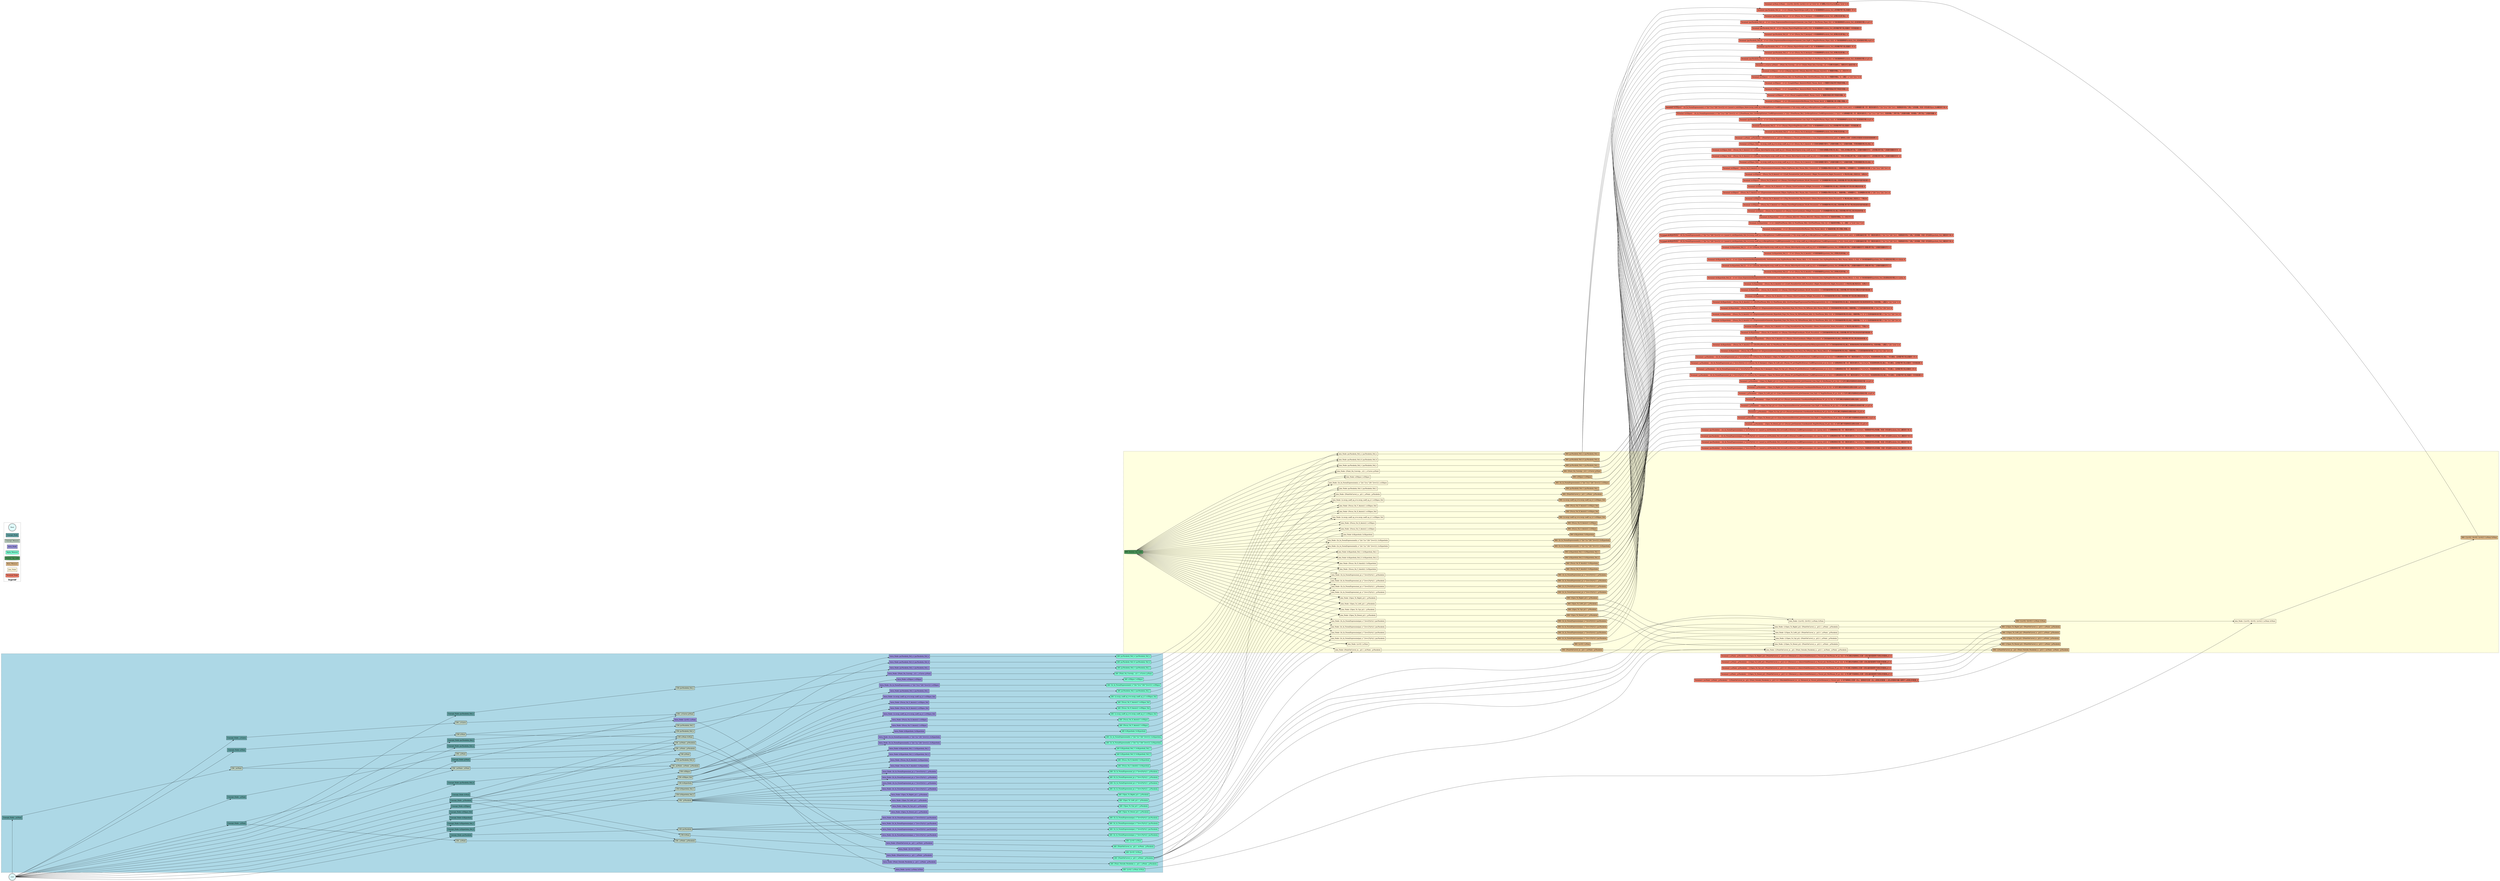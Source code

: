 digraph rete_network {
	graph [bb="0,0,19759,8198.9",
		ordering=in,
		rankdir=LR,
		ranksep="5 equally"
	];
	node [label="\N"];
	subgraph cluster_alpha_network {
		graph [bb="8,69.115,9176.2,2119.1",
			bgcolor=lightblue,
			style=dashed
		];
		subgraph concept_node {
			"Concept_Node: e:Ellipse"	[fillcolor=cadetblue,
				height=0.5,
				pos="3641.4,581.11",
				shape=rect,
				style=filled,
				width=2.1076];
			"Concept_Node: e:Ellipse_Std"	[fillcolor=cadetblue,
				height=0.5,
				pos="3641.4,527.11",
				shape=rect,
				style=filled,
				width=2.4514];
			"Concept_Node: h:Hyperbola"	[fillcolor=cadetblue,
				height=0.5,
				pos="3641.4,473.11",
				shape=rect,
				style=filled,
				width=2.3889];
			"Concept_Node: h:Hyperbola_Std_1"	[fillcolor=cadetblue,
				height=0.5,
				pos="3641.4,419.11",
				shape=rect,
				style=filled,
				width=2.9201];
			"Concept_Node: h:Hyperbola_Std_2"	[fillcolor=cadetblue,
				height=0.5,
				pos="3641.4,311.11",
				shape=rect,
				style=filled,
				width=2.9201];
			"Concept_Node: _p:Parabola"	[fillcolor=cadetblue,
				height=0.5,
				pos="3641.4,257.11",
				shape=rect,
				style=filled,
				width=2.3472];
			"Concept_Node: _a:Point"	[fillcolor=cadetblue,
				height=0.5,
				pos="1867.4,495.11",
				shape=rect,
				style=filled,
				width=2.0764];
			"Concept_Node: _m:Point"	[fillcolor=cadetblue,
				height=0.5,
				pos="93.375,393.11",
				shape=rect,
				style=filled,
				width=2.1493];
			"Concept_Node: _n:Point"	[fillcolor=cadetblue,
				height=0.5,
				pos="1867.4,549.11",
				shape=rect,
				style=filled,
				width=2.0868];
			"Concept_Node: pa:Parabola"	[fillcolor=cadetblue,
				height=0.5,
				pos="3641.4,203.11",
				shape=rect,
				style=filled,
				width=2.3368];
			"Concept_Node: pa:Parabola_Std_r"	[fillcolor=cadetblue,
				height=0.5,
				pos="3641.4,1806.1",
				shape=rect,
				style=filled,
				width=2.8368];
			"Concept_Node: pa:Parabola_Std_l"	[fillcolor=cadetblue,
				height=0.5,
				pos="3641.4,1293.1",
				shape=rect,
				style=filled,
				width=2.8264];
			"Concept_Node: pa:Parabola_Std_u"	[fillcolor=cadetblue,
				height=0.5,
				pos="3641.4,1918.1",
				shape=rect,
				style=filled,
				width=2.8681];
			"Concept_Node: pa:Parabola_Std_d"	[fillcolor=cadetblue,
				height=0.5,
				pos="3641.4,635.11",
				shape=rect,
				style=filled,
				width=2.8681];
			"Concept_Node: _c:Curve"	[fillcolor=cadetblue,
				height=0.5,
				pos="1867.4,905.11",
				shape=rect,
				style=filled,
				width=2.1389];
			"Concept_Node: p:Point"	[fillcolor=cadetblue,
				height=0.5,
				pos="3641.4,1239.1",
				shape=rect,
				style=filled,
				width=1.9931];
			"Concept_Node: a:Num"	[fillcolor=cadetblue,
				height=0.5,
				pos="1867.4,815.11",
				shape=rect,
				style=filled,
				width=1.9722];
			"Concept_Node: b:Num"	[fillcolor=cadetblue,
				height=0.5,
				pos="3641.4,365.11",
				shape=rect,
				style=filled,
				width=1.9826];
		}
		subgraph concept_memory {
			"CM: e:Ellipse"	[fillcolor="#bbd0c0",
				height=0.5,
				pos="5415.4,1607.1",
				shape=cylinder,
				style=filled,
				width=1.2847];
			"CM: e:Ellipse_Std"	[fillcolor="#bbd0c0",
				height=0.5,
				pos="5415.4,1445.1",
				shape=cylinder,
				style=filled,
				width=1.6285];
			"CM: h:Hyperbola"	[fillcolor="#bbd0c0",
				height=0.5,
				pos="5415.4,1202.1",
				shape=cylinder,
				style=filled,
				width=1.566];
			"CM: h:Hyperbola_Std_1"	[fillcolor="#bbd0c0",
				height=0.5,
				pos="5415.4,986.11",
				shape=cylinder,
				style=filled,
				width=2.0972];
			"CM: h:Hyperbola_Std_2"	[fillcolor="#bbd0c0",
				height=0.5,
				pos="5415.4,797.11",
				shape=cylinder,
				style=filled,
				width=2.0972];
			"CM: _p:Parabola"	[fillcolor="#bbd0c0",
				height=0.5,
				pos="5415.4,635.11",
				shape=cylinder,
				style=filled,
				width=1.5243];
			"CM: _a:Point; _p:Parabola"	[fillcolor="#bbd0c0",
				height=0.5,
				pos="5415.4,95.115",
				shape=cylinder,
				style=filled,
				width=2.2535];
			"CM: _m:Point; _n:Point; _p:Parabola"	[fillcolor="#bbd0c0",
				height=0.5,
				pos="5415.4,689.11",
				shape=cylinder,
				style=filled,
				width=3.066];
			"CM: _m:Point; _p:Parabola"	[fillcolor="#bbd0c0",
				height=0.5,
				pos="5415.4,743.11",
				shape=cylinder,
				style=filled,
				width=2.3264];
			"CM: _n:Point; _p:Parabola"	[fillcolor="#bbd0c0",
				height=0.5,
				pos="5415.4,149.11",
				shape=cylinder,
				style=filled,
				width=2.2639];
			"CM: _a:Point"	[fillcolor="#bbd0c0",
				height=0.5,
				pos="3641.4,95.115",
				shape=cylinder,
				style=filled,
				width=1.2535];
			"CM: _m:Point"	[fillcolor="#bbd0c0",
				height=0.5,
				pos="1867.4,689.11",
				shape=cylinder,
				style=filled,
				width=1.3264];
			"CM: _n:Point"	[fillcolor="#bbd0c0",
				height=0.5,
				pos="3641.4,149.11",
				shape=cylinder,
				style=filled,
				width=1.2639];
			"CM: _m:Point; _n:Point"	[fillcolor="#bbd0c0",
				height=0.5,
				pos="3641.4,689.11",
				shape=cylinder,
				style=filled,
				width=2.066];
			"CM: pa:Parabola"	[fillcolor="#bbd0c0",
				height=0.5,
				pos="5415.4,365.11",
				shape=cylinder,
				style=filled,
				width=1.5139];
			"CM: pa:Parabola_Std_r"	[fillcolor="#bbd0c0",
				height=0.5,
				pos="5415.4,1968.1",
				shape=cylinder,
				style=filled,
				width=2.0139];
			"CM: pa:Parabola_Std_l"	[fillcolor="#bbd0c0",
				height=0.5,
				pos="5415.4,1769.1",
				shape=cylinder,
				style=filled,
				width=2.0035];
			"CM: pa:Parabola_Std_u"	[fillcolor="#bbd0c0",
				height=0.5,
				pos="5415.4,2040.1",
				shape=cylinder,
				style=filled,
				width=2.0451];
			"CM: pa:Parabola_Std_d"	[fillcolor="#bbd0c0",
				height=0.5,
				pos="5415.4,1661.1",
				shape=cylinder,
				style=filled,
				width=2.0451];
			"CM: _c:Curve"	[fillcolor="#bbd0c0",
				height=0.5,
				pos="3641.4,1635.1",
				shape=cylinder,
				style=filled,
				width=1.316];
			"CM: p:Point"	[fillcolor="#bbd0c0",
				height=0.5,
				pos="5415.4,1715.1",
				shape=cylinder,
				style=filled,
				width=1.1701];
			"CM: _c:Curve; p:Point"	[fillcolor="#bbd0c0",
				height=0.5,
				pos="5415.4,1877.1",
				shape=cylinder,
				style=filled,
				width=1.9618];
			"CM: a:Num"	[fillcolor="#bbd0c0",
				height=0.5,
				pos="3641.4,1347.1",
				shape=cylinder,
				style=filled,
				width=1.1493];
			"CM: b:Num"	[fillcolor="#bbd0c0",
				height=0.5,
				pos="5415.4,284.11",
				shape=cylinder,
				style=filled,
				width=1.1597];
			"CM: a:Num; b:Num"	[fillcolor="#bbd0c0",
				height=0.5,
				pos="5415.4,851.11",
				shape=cylinder,
				style=filled,
				width=1.7847];
		}
		subgraph intra_node {
			"Intra_Node: e:Ellipse | e:Ellipse"	[fillcolor="#948ed6",
				height=0.5,
				pos="7189.4,1769.1",
				shape=rect,
				style=filled,
				width=2.6389];
			"Intra_Node: h:Hyperbola | h:Hyperbola"	[fillcolor="#948ed6",
				height=0.5,
				pos="7189.4,1337.1",
				shape=rect,
				style=filled,
				width=3.2014];
			"Intra_Node: h:Hyperbola_Std_1 | h:Hyperbola_Std_1"	[fillcolor="#948ed6",
				height=0.5,
				pos="7189.4,1067.1",
				shape=rect,
				style=filled,
				width=4.2639];
			"Intra_Node: h:Hyperbola_Std_2 | h:Hyperbola_Std_2"	[fillcolor="#948ed6",
				height=0.5,
				pos="7189.4,1013.1",
				shape=rect,
				style=filled,
				width=4.2639];
			"Intra_Node: pa:Parabola_Std_d | pa:Parabola_Std_d"	[fillcolor="#948ed6",
				height=0.5,
				pos="7189.4,1877.1",
				shape=rect,
				style=filled,
				width=4.1597];
			"Intra_Node: pa:Parabola_Std_l | pa:Parabola_Std_l"	[fillcolor="#948ed6",
				height=0.5,
				pos="7189.4,1823.1",
				shape=rect,
				style=filled,
				width=4.0764];
			"Intra_Node: pa:Parabola_Std_r | pa:Parabola_Std_r"	[fillcolor="#948ed6",
				height=0.5,
				pos="7189.4,2030.1",
				shape=rect,
				style=filled,
				width=4.0972];
			"Intra_Node: pa:Parabola_Std_u | pa:Parabola_Std_u"	[fillcolor="#948ed6",
				height=0.5,
				pos="7189.4,2088.1",
				shape=rect,
				style=filled,
				width=4.1597];
			"Intra_Node: {Focus_On_X_Axis(e)} | e:Ellipse"	[fillcolor="#948ed6",
				height=0.5,
				pos="7189.4,1661.1",
				shape=rect,
				style=filled,
				width=3.8264];
			"Intra_Node: {Focus_On_X_Axis(e)} | e:Ellipse_Std"	[fillcolor="#948ed6",
				height=0.5,
				pos="7189.4,1445.1",
				shape=rect,
				style=filled,
				width=4.1701];
			"Intra_Node: {Focus_On_X_Axis(h)} | h:Hyperbola"	[fillcolor="#948ed6",
				height=0.5,
				pos="7189.4,1175.1",
				shape=rect,
				style=filled,
				width=4.1181];
			"Intra_Node: {Focus_On_Y_Axis(e)} | e:Ellipse"	[fillcolor="#948ed6",
				height=0.5,
				pos="7189.4,1607.1",
				shape=rect,
				style=filled,
				width=3.8264];
			"Intra_Node: {Focus_On_Y_Axis(e)} | e:Ellipse_Std"	[fillcolor="#948ed6",
				height=0.5,
				pos="7189.4,1499.1",
				shape=rect,
				style=filled,
				width=4.1701];
			"Intra_Node: {Focus_On_Y_Axis(h)} | h:Hyperbola"	[fillcolor="#948ed6",
				height=0.5,
				pos="7189.4,1121.1",
				shape=rect,
				style=filled,
				width=4.1181];
			"Intra_Node: {Is_In_Form(Expression(_p), x^2==-2*p*y)} | _p:Parabola"	[fillcolor="#948ed6",
				height=0.5,
				pos="7189.4,905.11",
				shape=rect,
				style=filled,
				width=5.7222];
			"Intra_Node: {Is_In_Form(Expression(_p), x^2==2*p*y)} | _p:Parabola"	[fillcolor="#948ed6",
				height=0.5,
				pos="7189.4,743.11",
				shape=rect,
				style=filled,
				width=5.6597];
			"Intra_Node: {Is_In_Form(Expression(_p), y^2==-2*p*x)} | _p:Parabola"	[fillcolor="#948ed6",
				height=0.5,
				pos="7189.4,797.11",
				shape=rect,
				style=filled,
				width=5.7222];
			"Intra_Node: {Is_In_Form(Expression(_p), y^2==2*p*x)} | _p:Parabola"	[fillcolor="#948ed6",
				height=0.5,
				pos="7189.4,851.11",
				shape=rect,
				style=filled,
				width=5.6597];
			"Intra_Node: {Is_In_Form(Expression(e), x^2/a^2+y^2/b^2==1)} | e:Ellipse"	[fillcolor="#948ed6",
				height=0.5,
				pos="7189.4,1715.1",
				shape=rect,
				style=filled,
				width=5.9931];
			"Intra_Node: {Is_In_Form(Expression(h), x^2/a^2-y^2/b^2==1)} | h:Hyperbola"	[fillcolor="#948ed6",
				height=0.5,
				pos="7189.4,1229.1",
				shape=rect,
				style=filled,
				width=6.2326];
			"Intra_Node: {Is_In_Form(Expression(h), y^2/a^2-x^2/b^2==1)} | h:Hyperbola"	[fillcolor="#948ed6",
				height=0.5,
				pos="7189.4,1283.1",
				shape=rect,
				style=filled,
				width=6.2326];
			"Intra_Node: {Is_In_Form(Expression(pa), x^2==-2*p*y)} | pa:Parabola"	[fillcolor="#948ed6",
				height=0.5,
				pos="7189.4,419.11",
				shape=rect,
				style=filled,
				width=5.7014];
			"Intra_Node: {Is_In_Form(Expression(pa), x^2==2*p*y)} | pa:Parabola"	[fillcolor="#948ed6",
				height=0.5,
				pos="7189.4,473.11",
				shape=rect,
				style=filled,
				width=5.6389];
			"Intra_Node: {Is_In_Form(Expression(pa), y^2==-2*p*x)} | pa:Parabola"	[fillcolor="#948ed6",
				height=0.5,
				pos="7189.4,311.11",
				shape=rect,
				style=filled,
				width=5.7014];
			"Intra_Node: {Is_In_Form(Expression(pa), y^2==2*p*x)} | pa:Parabola"	[fillcolor="#948ed6",
				height=0.5,
				pos="7189.4,365.11",
				shape=rect,
				style=filled,
				width=5.6389];
			"Intra_Node: {Open_To_Down(_p)} | _p:Parabola"	[fillcolor="#948ed6",
				height=0.5,
				pos="7189.4,527.11",
				shape=rect,
				style=filled,
				width=3.9826];
			"Intra_Node: {Open_To_Left(_p)} | _p:Parabola"	[fillcolor="#948ed6",
				height=0.5,
				pos="7189.4,635.11",
				shape=rect,
				style=filled,
				width=3.8368];
			"Intra_Node: {Open_To_Right(_p)} | _p:Parabola"	[fillcolor="#948ed6",
				height=0.5,
				pos="7189.4,689.11",
				shape=rect,
				style=filled,
				width=3.941];
			"Intra_Node: {Open_To_Up(_p)} | _p:Parabola"	[fillcolor="#948ed6",
				height=0.5,
				pos="7189.4,581.11",
				shape=rect,
				style=filled,
				width=3.7535];
			"Intra_Node: {PointOnCurve(_a, _p)} | _a:Point; _p:Parabola"	[fillcolor="#948ed6",
				height=0.5,
				pos="7189.4,95.115",
				shape=rect,
				style=filled,
				width=4.816];
			"Intra_Node: {PointOnCurve(_m, _p)} | _m:Point; _p:Parabola"	[fillcolor="#948ed6",
				height=0.5,
				pos="7189.4,959.11",
				shape=rect,
				style=filled,
				width=4.9618];
			"Intra_Node: {Point_On_Curve(p, _c)} | _c:Curve; p:Point"	[fillcolor="#948ed6",
				height=0.5,
				pos="7189.4,1968.1",
				shape=rect,
				style=filled,
				width=4.6181];
			"Intra_Node: {Point_Outside_Parabola(_n, _p)} | _n:Point; _p:Parabola"	[fillcolor="#948ed6",
				height=0.5,
				pos="7189.4,149.11",
				shape=rect,
				style=filled,
				width=5.5764];
			"Intra_Node: {a>0} | a:Num"	[fillcolor="#948ed6",
				height=0.5,
				pos="5415.4,1823.1",
				shape=rect,
				style=filled,
				width=2.3264];
			"Intra_Node: {a>b} | a:Num; b:Num"	[fillcolor="#948ed6",
				height=0.5,
				pos="7189.4,203.11",
				shape=rect,
				style=filled,
				width=2.9618];
			"Intra_Node: {b>0} | b:Num"	[fillcolor="#948ed6",
				height=0.5,
				pos="7189.4,257.11",
				shape=rect,
				style=filled,
				width=2.3472];
			"Intra_Node: {e.recip_coeff_sq_x<e.recip_coeff_sq_y} | e:Ellipse_Std"	[fillcolor="#948ed6",
				height=0.5,
				pos="7189.4,1553.1",
				shape=rect,
				style=filled,
				width=5.5035];
			"Intra_Node: {e.recip_coeff_sq_x>e.recip_coeff_sq_y} | e:Ellipse_Std"	[fillcolor="#948ed6",
				height=0.5,
				pos="7189.4,1391.1",
				shape=rect,
				style=filled,
				width=5.5035];
		}
		subgraph alpha_memory {
			graph [rank=same];
			"AM: e:Ellipse | e:Ellipse"	[fillcolor=aquamarine,
				height=0.5,
				pos="8963.4,1769.1",
				shape=cylinder,
				style=filled,
				width=2.0972];
			"AM: h:Hyperbola | h:Hyperbola"	[fillcolor=aquamarine,
				height=0.5,
				pos="8963.4,1337.1",
				shape=cylinder,
				style=filled,
				width=2.6597];
			"AM: h:Hyperbola_Std_1 | h:Hyperbola_Std_1"	[fillcolor=aquamarine,
				height=0.5,
				pos="8963.4,1067.1",
				shape=cylinder,
				style=filled,
				width=3.7222];
			"AM: h:Hyperbola_Std_2 | h:Hyperbola_Std_2"	[fillcolor=aquamarine,
				height=0.5,
				pos="8963.4,1013.1",
				shape=cylinder,
				style=filled,
				width=3.7222];
			"AM: pa:Parabola_Std_d | pa:Parabola_Std_d"	[fillcolor=aquamarine,
				height=0.5,
				pos="8963.4,1931.1",
				shape=cylinder,
				style=filled,
				width=3.6181];
			"AM: pa:Parabola_Std_l | pa:Parabola_Std_l"	[fillcolor=aquamarine,
				height=0.5,
				pos="8963.4,1877.1",
				shape=cylinder,
				style=filled,
				width=3.5347];
			"AM: pa:Parabola_Std_r | pa:Parabola_Std_r"	[fillcolor=aquamarine,
				height=0.5,
				pos="8963.4,2039.1",
				shape=cylinder,
				style=filled,
				width=3.5556];
			"AM: pa:Parabola_Std_u | pa:Parabola_Std_u"	[fillcolor=aquamarine,
				height=0.5,
				pos="8963.4,2093.1",
				shape=cylinder,
				style=filled,
				width=3.6181];
			"AM: {Focus_On_X_Axis(e)} | e:Ellipse"	[fillcolor=aquamarine,
				height=0.5,
				pos="8963.4,1661.1",
				shape=cylinder,
				style=filled,
				width=3.2847];
			"AM: {Focus_On_X_Axis(e)} | e:Ellipse_Std"	[fillcolor=aquamarine,
				height=0.5,
				pos="8963.4,1445.1",
				shape=cylinder,
				style=filled,
				width=3.6285];
			"AM: {Focus_On_X_Axis(h)} | h:Hyperbola"	[fillcolor=aquamarine,
				height=0.5,
				pos="8963.4,1175.1",
				shape=cylinder,
				style=filled,
				width=3.5764];
			"AM: {Focus_On_Y_Axis(e)} | e:Ellipse"	[fillcolor=aquamarine,
				height=0.5,
				pos="8963.4,1607.1",
				shape=cylinder,
				style=filled,
				width=3.2847];
			"AM: {Focus_On_Y_Axis(e)} | e:Ellipse_Std"	[fillcolor=aquamarine,
				height=0.5,
				pos="8963.4,1499.1",
				shape=cylinder,
				style=filled,
				width=3.6285];
			"AM: {Focus_On_Y_Axis(h)} | h:Hyperbola"	[fillcolor=aquamarine,
				height=0.5,
				pos="8963.4,1121.1",
				shape=cylinder,
				style=filled,
				width=3.5764];
			"AM: {Is_In_Form(Expression(_p), x^2==-2*p*y)} | _p:Parabola"	[fillcolor=aquamarine,
				height=0.5,
				pos="8963.4,905.11",
				shape=cylinder,
				style=filled,
				width=5.1806];
			"AM: {Is_In_Form(Expression(_p), x^2==2*p*y)} | _p:Parabola"	[fillcolor=aquamarine,
				height=0.5,
				pos="8963.4,743.11",
				shape=cylinder,
				style=filled,
				width=5.1181];
			"AM: {Is_In_Form(Expression(_p), y^2==-2*p*x)} | _p:Parabola"	[fillcolor=aquamarine,
				height=0.5,
				pos="8963.4,797.11",
				shape=cylinder,
				style=filled,
				width=5.1806];
			"AM: {Is_In_Form(Expression(_p), y^2==2*p*x)} | _p:Parabola"	[fillcolor=aquamarine,
				height=0.5,
				pos="8963.4,851.11",
				shape=cylinder,
				style=filled,
				width=5.1181];
			"AM: {Is_In_Form(Expression(e), x^2/a^2+y^2/b^2==1)} | e:Ellipse"	[fillcolor=aquamarine,
				height=0.5,
				pos="8963.4,1715.1",
				shape=cylinder,
				style=filled,
				width=5.4514];
			"AM: {Is_In_Form(Expression(h), x^2/a^2-y^2/b^2==1)} | h:Hyperbola"	[fillcolor=aquamarine,
				height=0.5,
				pos="8963.4,1229.1",
				shape=cylinder,
				style=filled,
				width=5.691];
			"AM: {Is_In_Form(Expression(h), y^2/a^2-x^2/b^2==1)} | h:Hyperbola"	[fillcolor=aquamarine,
				height=0.5,
				pos="8963.4,1283.1",
				shape=cylinder,
				style=filled,
				width=5.691];
			"AM: {Is_In_Form(Expression(pa), x^2==-2*p*y)} | pa:Parabola"	[fillcolor=aquamarine,
				height=0.5,
				pos="8963.4,419.11",
				shape=cylinder,
				style=filled,
				width=5.1597];
			"AM: {Is_In_Form(Expression(pa), x^2==2*p*y)} | pa:Parabola"	[fillcolor=aquamarine,
				height=0.5,
				pos="8963.4,473.11",
				shape=cylinder,
				style=filled,
				width=5.0972];
			"AM: {Is_In_Form(Expression(pa), y^2==-2*p*x)} | pa:Parabola"	[fillcolor=aquamarine,
				height=0.5,
				pos="8963.4,311.11",
				shape=cylinder,
				style=filled,
				width=5.1597];
			"AM: {Is_In_Form(Expression(pa), y^2==2*p*x)} | pa:Parabola"	[fillcolor=aquamarine,
				height=0.5,
				pos="8963.4,365.11",
				shape=cylinder,
				style=filled,
				width=5.0972];
			"AM: {Open_To_Down(_p)} | _p:Parabola"	[fillcolor=aquamarine,
				height=0.5,
				pos="8963.4,527.11",
				shape=cylinder,
				style=filled,
				width=3.441];
			"AM: {Open_To_Left(_p)} | _p:Parabola"	[fillcolor=aquamarine,
				height=0.5,
				pos="8963.4,635.11",
				shape=cylinder,
				style=filled,
				width=3.2951];
			"AM: {Open_To_Right(_p)} | _p:Parabola"	[fillcolor=aquamarine,
				height=0.5,
				pos="8963.4,689.11",
				shape=cylinder,
				style=filled,
				width=3.3993];
			"AM: {Open_To_Up(_p)} | _p:Parabola"	[fillcolor=aquamarine,
				height=0.5,
				pos="8963.4,581.11",
				shape=cylinder,
				style=filled,
				width=3.2118];
			"AM: {PointOnCurve(_a, _p)} | _a:Point; _p:Parabola"	[fillcolor=aquamarine,
				height=0.5,
				pos="8963.4,149.11",
				shape=cylinder,
				style=filled,
				width=4.2743];
			"AM: {PointOnCurve(_m, _p)} | _m:Point; _p:Parabola"	[fillcolor=aquamarine,
				height=0.5,
				pos="8963.4,959.11",
				shape=cylinder,
				style=filled,
				width=4.4201];
			"AM: {Point_On_Curve(p, _c)} | _c:Curve; p:Point"	[fillcolor=aquamarine,
				height=0.5,
				pos="8963.4,1985.1",
				shape=cylinder,
				style=filled,
				width=4.0764];
			"AM: {Point_Outside_Parabola(_n, _p)} | _n:Point; _p:Parabola"	[fillcolor=aquamarine,
				height=0.5,
				pos="8963.4,203.11",
				shape=cylinder,
				style=filled,
				width=5.0347];
			"AM: {a>0} | a:Num"	[fillcolor=aquamarine,
				height=0.5,
				pos="8963.4,1823.1",
				shape=cylinder,
				style=filled,
				width=1.7847];
			"AM: {a>b} | a:Num; b:Num"	[fillcolor=aquamarine,
				height=0.5,
				pos="8963.4,95.115",
				shape=cylinder,
				style=filled,
				width=2.4201];
			"AM: {b>0} | b:Num"	[fillcolor=aquamarine,
				height=0.5,
				pos="8963.4,257.11",
				shape=cylinder,
				style=filled,
				width=1.8056];
			"AM: {e.recip_coeff_sq_x<e.recip_coeff_sq_y} | e:Ellipse_Std"	[fillcolor=aquamarine,
				height=0.5,
				pos="8963.4,1553.1",
				shape=cylinder,
				style=filled,
				width=4.9618];
			"AM: {e.recip_coeff_sq_x>e.recip_coeff_sq_y} | e:Ellipse_Std"	[fillcolor=aquamarine,
				height=0.5,
				pos="8963.4,1391.1",
				shape=cylinder,
				style=filled,
				width=4.9618];
		}
		"Concept_Node: e:Ellipse" -> "CM: e:Ellipse"	[pos="e,5389.9,1588.7 3717.7,597.91 3727.6,600.89 3737.4,604.29 3746.5,608.11 4451.5,903.45 5214.4,1458.1 5381.1,1582.1"];
		"CM: e:Ellipse" -> "Intra_Node: e:Ellipse | e:Ellipse"	[pos="e,7093.9,1760.5 5462,1611.3 5693.8,1632.5 6743.9,1728.5 7082.7,1759.5"];
		"CM: e:Ellipse" -> "Intra_Node: {Focus_On_X_Axis(e)} | e:Ellipse"	[pos="e,7051.2,1656.9 5462,1608.5 5684.7,1615.3 6663.3,1645.1 7039.9,1656.6"];
		"CM: e:Ellipse" -> "Intra_Node: {Focus_On_Y_Axis(e)} | e:Ellipse"	[pos="e,7051.2,1607.1 5462,1607.1 5684.7,1607.1 6663.3,1607.1 7039.9,1607.1"];
		"CM: e:Ellipse" -> "Intra_Node: {Is_In_Form(Expression(e), x^2/a^2+y^2/b^2==1)} | e:Ellipse"	[pos="e,6973.4,1702 5462,1609.9 5670.7,1622.6 6543.2,1675.8 6962.1,1701.3"];
		"Concept_Node: e:Ellipse_Std" -> "CM: e:Ellipse_Std"	[pos="e,5386.3,1426.8 3721.7,545.59 3730.2,548.18 3738.6,551.02 3746.5,554.11 4433.9,822.44 5199.9,1306.4 5376.6,1420.5"];
		"CM: e:Ellipse_Std" -> "Intra_Node: {Focus_On_X_Axis(e)} | e:Ellipse_Std"	[pos="e,7038.8,1445.1 5474.3,1445.1 5716.1,1445.1 6649.1,1445.1 7027.5,1445.1"];
		"CM: e:Ellipse_Std" -> "Intra_Node: {Focus_On_Y_Axis(e)} | e:Ellipse_Std"	[pos="e,7038.8,1494.6 5474.3,1446.9 5716.1,1454.2 6649.1,1482.7 7027.5,1494.2"];
		"CM: e:Ellipse_Std" -> "Intra_Node: {e.recip_coeff_sq_x<e.recip_coeff_sq_y} | e:Ellipse_Std"	[pos="e,6990.9,1541.1 5474.3,1448.6 5706.4,1462.8 6575.7,1515.8 6979.6,1540.4"];
		"CM: e:Ellipse_Std" -> "Intra_Node: {e.recip_coeff_sq_x>e.recip_coeff_sq_y} | e:Ellipse_Std"	[pos="e,6990.9,1397.1 5474.3,1443.3 5706.4,1436.3 6575.7,1409.8 6979.6,1397.5"];
		"Concept_Node: h:Hyperbola" -> "CM: h:Hyperbola"	[pos="e,5376.4,1183.7 3718.7,491.54 3728.1,494.21 3737.6,497.09 3746.5,500.11 4404,722.44 5168.9,1083.9 5366.1,1178.7"];
		"CM: h:Hyperbola" -> "Intra_Node: h:Hyperbola | h:Hyperbola"	[pos="e,7073.9,1328.4 5471.8,1206.3 5717.3,1225 6709.3,1300.6 7062.6,1327.5"];
		"CM: h:Hyperbola" -> "Intra_Node: {Focus_On_X_Axis(h)} | h:Hyperbola"	[pos="e,7040.8,1177.4 5471.8,1201.3 5710,1197.6 6651,1183.3 7029.5,1177.5"];
		"CM: h:Hyperbola" -> "Intra_Node: {Focus_On_Y_Axis(h)} | h:Hyperbola"	[pos="e,7040.8,1127.9 5471.8,1199.6 5710,1188.7 6651,1145.7 7029.5,1128.4"];
		"CM: h:Hyperbola" -> "Intra_Node: {Is_In_Form(Expression(h), x^2/a^2-y^2/b^2==1)} | h:Hyperbola"	[pos="e,6964.8,1225.7 5471.8,1203 5695.4,1206.4 6537.9,1219.2 6953.5,1225.5"];
		"CM: h:Hyperbola" -> "Intra_Node: {Is_In_Form(Expression(h), y^2/a^2-x^2/b^2==1)} | h:Hyperbola"	[pos="e,6964.8,1272.9 5471.8,1204.7 5695.4,1214.9 6537.9,1253.4 6953.5,1272.4"];
		"Concept_Node: h:Hyperbola_Std_1" -> "CM: h:Hyperbola_Std_1"	[pos="e,5362.8,968.19 3715.9,437.6 3726.2,440.36 3736.6,443.24 3746.5,446.11 4378.7,630.25 5133.6,888.83 5352.2,964.51"];
		"CM: h:Hyperbola_Std_1" -> "Intra_Node: h:Hyperbola_Std_1 | h:Hyperbola_Std_1"	[pos="e,7035.6,1060.1 5491.1,989.53 5755.7,1001.6 6652,1042.6 7024.2,1059.6"];
		"Concept_Node: h:Hyperbola_Std_2" -> "CM: h:Hyperbola_Std_2"	[pos="e,5343.7,779.98 3714.1,329.55 3725,332.39 3736,335.31 3746.5,338.11 4440.7,524.33 4609.7,587.96 5305,770.11 5314,772.47 5323.4,774.87 \
5332.7,777.23"];
		"CM: h:Hyperbola_Std_2" -> "Intra_Node: h:Hyperbola_Std_2 | h:Hyperbola_Std_2"	[pos="e,7035.5,994.66 5491.3,806.29 5715.1,833.69 6398.3,917.29 6965,986.11 6984.1,988.44 7004.2,990.87 7024.1,993.28"];
		"Concept_Node: _p:Parabola" -> "CM: _p:Parabola"	[pos="e,5360.1,623.54 3726.4,275.03 4031.4,340.1 5077.2,563.19 5349.3,621.23"];
		"Concept_Node: _p:Parabola" -> "CM: _a:Point; _p:Parabola"	[pos="e,5333.9,102.47 3726.4,249.44 4022.3,222.38 5015.3,131.6 5322.8,103.49"];
		"Concept_Node: _p:Parabola" -> "CM: _m:Point; _n:Point; _p:Parabola"	[pos="e,5339,670.73 3718.2,275.61 4005.3,345.58 5023.9,593.92 5328,668.06"];
		"Concept_Node: _p:Parabola" -> "CM: _m:Point; _p:Parabola"	[pos="e,5342.5,725.69 3714.1,275.55 3725,278.39 3736,281.31 3746.5,284.11 4440.7,470.33 4609.7,533.96 5305,716.11 5313.6,718.37 5322.6,\
720.68 5331.6,722.94"];
		"Concept_Node: _p:Parabola" -> "CM: _n:Point; _p:Parabola"	[pos="e,5333.4,154.05 3726.4,252 4022.1,233.97 5014.1,173.51 5322.3,154.73"];
		"CM: _p:Parabola" -> "Intra_Node: {Is_In_Form(Expression(_p), x^2==-2*p*y)} | _p:Parabola"	[pos="e,7029.6,886.63 5470.4,644.31 5669.2,677.95 6378,796.61 6965,878.11 6982.3,880.52 7000.4,882.9 7018.4,885.21"];
		"CM: _p:Parabola" -> "Intra_Node: {Is_In_Form(Expression(_p), x^2==2*p*y)} | _p:Parabola"	[pos="e,6985.4,730.74 5470.4,638.41 5695.3,652.12 6565.4,705.15 6974.1,730.05"];
		"CM: _p:Parabola" -> "Intra_Node: {Is_In_Form(Expression(_p), y^2==-2*p*x)} | _p:Parabola"	[pos="e,6986.2,778.63 5470.4,640.05 5695.5,660.63 6566.5,740.26 6974.8,777.59"];
		"CM: _p:Parabola" -> "Intra_Node: {Is_In_Form(Expression(_p), y^2==2*p*x)} | _p:Parabola"	[pos="e,7035.2,832.62 5470.5,641.75 5669.6,666.12 6379.5,753 6965,824.11 6984.1,826.43 7004,828.85 7023.8,831.25"];
		"CM: _p:Parabola" -> "Intra_Node: {Open_To_Down(_p)} | _p:Parabola"	[pos="e,7045.7,535.81 5470.4,631.82 5707.2,617.39 6658.6,559.4 7034.5,536.49"];
		"CM: _p:Parabola" -> "Intra_Node: {Open_To_Left(_p)} | _p:Parabola"	[pos="e,7051,635.11 5470.4,635.11 5708.3,635.11 6667.4,635.11 7039.6,635.11"];
		"CM: _p:Parabola" -> "Intra_Node: {Open_To_Right(_p)} | _p:Parabola"	[pos="e,7047.1,684.81 5470.4,636.76 5707.4,643.98 6660.5,673.03 7035.6,684.46"];
		"CM: _p:Parabola" -> "Intra_Node: {Open_To_Up(_p)} | _p:Parabola"	[pos="e,7054,585.21 5470.4,633.47 5708.9,626.2 6672.6,596.83 7042.7,585.55"];
		"CM: _a:Point; _p:Parabola" -> "Intra_Node: {PointOnCurve(_a, _p)} | _a:Point; _p:Parabola"	[pos="e,7015.6,95.115 5496.8,95.115 5763.6,95.115 6623.5,95.115 7004.2,95.115"];
		"CM: _m:Point; _p:Parabola" -> "Intra_Node: {PointOnCurve(_m, _p)} | _m:Point; _p:Parabola"	[pos="e,7035.2,940.62 5499.5,753.29 5731.3,781.67 6405.1,864.11 6965,932.11 6984.1,934.43 7004,936.85 7023.8,939.25"];
		"CM: _n:Point; _p:Parabola" -> "Intra_Node: {Point_Outside_Parabola(_n, _p)} | _n:Point; _p:Parabola"	[pos="e,6988.4,149.11 5497.1,149.11 5758,149.11 6584.1,149.11 6976.9,149.11"];
		"Concept_Node: _a:Point" -> "CM: _a:Point"	[pos="e,3595.8,105.18 1942.5,478.37 2237.8,411.73 3325.9,166.11 3584.8,107.66"];
		"CM: _a:Point" -> "CM: _a:Point; _p:Parabola"	[pos="e,5333.9,95.115 3686.6,95.115 3918.9,95.115 4999.3,95.115 5322.7,95.115"];
		"Concept_Node: _m:Point" -> "CM: _m:Point"	[pos="e,1819.3,681.24 171.08,405.93 468.91,455.68 1545,635.44 1808.1,679.38"];
		"CM: _m:Point" -> "CM: _m:Point; _p:Parabola"	[pos="e,5331.5,741.98 1915.5,689.91 2113,693.23 2894.1,706.3 3536.2,716.11 4220.5,726.57 5045,738.03 5320,741.82"];
		"CM: _m:Point" -> "CM: _m:Point; _n:Point"	[pos="e,3566.6,689.11 1915.3,689.11 2154.8,689.11 3241.5,689.11 3555.3,689.11"];
		"Concept_Node: _n:Point" -> "CM: _n:Point"	[pos="e,3595.4,159.26 1942.8,532.31 2238.3,465.61 3324.8,220.34 3584.4,161.75"];
		"Concept_Node: _n:Point" -> "CM: _m:Point; _n:Point"	[pos="e,3566.7,683.3 1942.8,555 2228.3,577.55 3252.5,658.47 3555.4,682.4"];
		"CM: _n:Point" -> "CM: _n:Point; _p:Parabola"	[pos="e,5333.4,149.11 3687.1,149.11 3920.2,149.11 4998.5,149.11 5322.2,149.11"];
		"CM: _m:Point; _n:Point" -> "CM: _m:Point; _n:Point; _p:Parabola"	[pos="e,5304.5,689.11 3716,689.11 3989.9,689.11 4951.8,689.11 5293.1,689.11"];
		"Concept_Node: pa:Parabola" -> "CM: pa:Parabola"	[pos="e,5360.5,360.19 3725.8,210.74 4030,238.56 5077,334.27 5349.2,359.16"];
		"CM: pa:Parabola" -> "Intra_Node: {Is_In_Form(Expression(pa), x^2==-2*p*y)} | pa:Parabola"	[pos="e,6983.9,412.88 5470.4,366.76 5695.1,373.61 6563.2,400.06 6972.5,412.54"];
		"CM: pa:Parabola" -> "Intra_Node: {Is_In_Form(Expression(pa), x^2==2*p*y)} | pa:Parabola"	[pos="e,6986.2,460.79 5470.4,368.41 5695.5,382.13 6566.5,435.21 6974.8,460.1"];
		"CM: pa:Parabola" -> "Intra_Node: {Is_In_Form(Expression(pa), y^2==-2*p*x)} | pa:Parabola"	[pos="e,6983.9,317.35 5470.4,363.47 5695.1,356.62 6563.2,330.17 6972.5,317.69"];
		"CM: pa:Parabola" -> "Intra_Node: {Is_In_Form(Expression(pa), y^2==2*p*x)} | pa:Parabola"	[pos="e,6986.2,365.11 5470.4,365.11 5695.5,365.11 6566.5,365.11 6974.8,365.11"];
		"Concept_Node: pa:Parabola_Std_r" -> "CM: pa:Parabola_Std_r"	[pos="e,5342.8,1961.6 3743.7,1815.4 4062.3,1844.5 5039.9,1933.9 5331.5,1960.5"];
		"CM: pa:Parabola_Std_r" -> "Intra_Node: pa:Parabola_Std_r | pa:Parabola_Std_r"	[pos="e,7041.5,2025 5488.3,1970.6 5750.7,1979.8 6660.4,2011.6 7030.2,2024.6"];
		"Concept_Node: pa:Parabola_Std_l" -> "CM: pa:Parabola_Std_l"	[pos="e,5342.8,1751.7 3714.1,1311.6 3725,1314.4 3736,1317.3 3746.5,1320.1 4440.2,1504 4610.3,1562.3 5305,1742.1 5313.7,1744.4 5322.8,1746.7 \
5331.8,1748.9"];
		"CM: pa:Parabola_Std_l" -> "Intra_Node: pa:Parabola_Std_l | pa:Parabola_Std_l"	[pos="e,7042.4,1818.7 5487.8,1771.3 5749.6,1779.3 6661.5,1807.1 7031.1,1818.3"];
		"Concept_Node: pa:Parabola_Std_u" -> "CM: pa:Parabola_Std_u"	[pos="e,5341.5,2035.1 3745,1925.2 4064.4,1947.2 5037.4,2014.2 5330.2,2034.3"];
		"CM: pa:Parabola_Std_u" -> "Intra_Node: pa:Parabola_Std_u | pa:Parabola_Std_u"	[pos="e,7039.2,2084.1 5489.4,2042.1 5752.7,2049.2 6657,2073.7 7027.8,2083.8"];
		"Concept_Node: pa:Parabola_Std_d" -> "CM: pa:Parabola_Std_d"	[pos="e,5341.3,1646.5 3723.6,653.59 3731.5,656.15 3739.2,658.98 3746.5,662.11 4496.6,984.28 4553,1316.3 5305,1634.1 5313,1637.5 5321.6,\
1640.5 5330.3,1643.2"];
		"CM: pa:Parabola_Std_d" -> "Intra_Node: pa:Parabola_Std_d | pa:Parabola_Std_d"	[pos="e,7039.4,1859.1 5489.3,1670 5711.1,1697.2 6396.7,1781.1 6965,1850.1 6985.4,1852.6 7006.8,1855.2 7028,1857.8"];
		"Concept_Node: _c:Curve" -> "CM: _c:Curve"	[pos="e,3595.8,1616.8 1913.1,923.52 2156.1,1023.6 3317.4,1502 3585.2,1612.4"];
		"CM: _c:Curve" -> "CM: _c:Curve; p:Point"	[pos="e,5344.5,1867.6 3688.9,1641.5 3928.5,1674.2 5024.9,1823.9 5333.4,1866.1"];
		"Concept_Node: p:Point" -> "CM: p:Point"	[pos="e,5372.8,1705.1 3713.5,1257.5 3724.6,1260.3 3735.8,1263.3 3746.5,1266.1 4440.2,1450 4610.3,1508.3 5305,1688.1 5323.4,1692.9 5343.6,\
1697.9 5361.6,1702.3"];
		"Concept_Node: p:Point" -> "CM: _c:Curve; p:Point"	[pos="e,5344.3,1861.1 3713.5,1256.5 3724.6,1259.5 3735.9,1262.8 3746.5,1266.1 4451.8,1489 4598.4,1631.3 5305,1850.1 5314.2,1853 5323.8,\
1855.7 5333.5,1858.3"];
		"CM: _c:Curve; p:Point" -> "Intra_Node: {Point_On_Curve(p, _c)} | _c:Curve; p:Point"	[pos="e,7022.9,1959.6 5486.4,1880.7 5742,1893.8 6629.6,1939.4 7011.5,1959"];
		"Concept_Node: a:Num" -> "CM: a:Num"	[pos="e,3599.7,1337 1926.1,833.52 2139.1,901.23 2901.6,1141.8 3536.2,1320.1 3553.4,1324.9 3572.1,1329.9 3589,1334.2"];
		"CM: a:Num" -> "CM: a:Num; b:Num"	[pos="e,5355,868.27 3683.2,1336.7 3702.4,1331.8 3725.7,1325.7 3746.5,1320.1 4367.5,1152.3 5115,937.54 5344.2,871.4"];
		"CM: a:Num" -> "Intra_Node: {a>0} | a:Num"	[pos="e,5338.7,1804.7 3683.1,1358.5 3869.1,1410.2 4656.2,1628.4 5305,1796.1 5312.4,1798 5320.1,1800 5327.8,1801.9"];
		"Concept_Node: b:Num" -> "CM: b:Num"	[pos="e,5373.4,285.99 3713.2,361.88 4004.6,348.56 5107.7,298.13 5361.9,286.51"];
		"Concept_Node: b:Num" -> "CM: a:Num; b:Num"	[pos="e,5350.7,835.71 3713,383.26 3724.2,386.19 3735.7,389.21 3746.5,392.11 4440.7,578.33 4609.7,641.96 5305,824.11 5316.2,827.04 5328,\
830.06 5339.6,832.97"];
		"CM: b:Num" -> "Intra_Node: {b>0} | b:Num"	[pos="e,7104.6,258.39 5457.6,283.49 5682.5,280.06 6764.2,263.58 7093.2,258.56"];
		"CM: a:Num; b:Num" -> "Intra_Node: {a>b} | a:Num; b:Num"	[pos="e,7082.4,209.99 5479.9,837.14 5495,833.34 5511.1,828.93 5525.8,824.11 6183.3,608.59 6295.5,405.24 6965,230.11 6999,221.22 7036.7,\
215.24 7071.3,211.23"];
		"Intra_Node: e:Ellipse | e:Ellipse" -> "AM: e:Ellipse | e:Ellipse"	[pos="e,8887.5,1769.1 7284.7,1769.1 7594.7,1769.1 8578.9,1769.1 8876.4,1769.1"];
		"Intra_Node: h:Hyperbola | h:Hyperbola" -> "AM: h:Hyperbola | h:Hyperbola"	[pos="e,8867.3,1337.1 7304.9,1337.1 7628,1337.1 8543.1,1337.1 8856,1337.1"];
		"Intra_Node: h:Hyperbola_Std_1 | h:Hyperbola_Std_1" -> "AM: h:Hyperbola_Std_1 | h:Hyperbola_Std_1"	[pos="e,8828.9,1067.1 7343.4,1067.1 7681.4,1067.1 8487.8,1067.1 8817.8,1067.1"];
		"Intra_Node: h:Hyperbola_Std_2 | h:Hyperbola_Std_2" -> "AM: h:Hyperbola_Std_2 | h:Hyperbola_Std_2"	[pos="e,8828.9,1013.1 7343.4,1013.1 7681.4,1013.1 8487.8,1013.1 8817.8,1013.1"];
		"Intra_Node: pa:Parabola_Std_d | pa:Parabola_Std_d" -> "AM: pa:Parabola_Std_d | pa:Parabola_Std_d"	[pos="e,8832.9,1927.2 7339.5,1881.7 7676.4,1891.9 8492.4,1916.8 8821.4,1926.8"];
		"Intra_Node: pa:Parabola_Std_l | pa:Parabola_Std_l" -> "AM: pa:Parabola_Std_l | pa:Parabola_Std_l"	[pos="e,8835.8,1873.3 7336.5,1827.6 7672.5,1837.8 8496.4,1862.9 8824.4,1872.9"];
		"Intra_Node: pa:Parabola_Std_r | pa:Parabola_Std_r" -> "AM: pa:Parabola_Std_r | pa:Parabola_Std_r"	[pos="e,8835.1,2038.5 7337.3,2030.9 7673.5,2032.6 8495.4,2036.7 8823.6,2038.4"];
		"Intra_Node: pa:Parabola_Std_u | pa:Parabola_Std_u" -> "AM: pa:Parabola_Std_u | pa:Parabola_Std_u"	[pos="e,8832.9,2092.7 7339.5,2088.5 7676.4,2089.5 8492.4,2091.8 8821.4,2092.7"];
		"Intra_Node: {Focus_On_X_Axis(e)} | e:Ellipse" -> "AM: {Focus_On_X_Axis(e)} | e:Ellipse"	[pos="e,8844.9,1661.1 7327.6,1661.1 7660.8,1661.1 8509.2,1661.1 8833.6,1661.1"];
		"Intra_Node: {Focus_On_X_Axis(e)} | e:Ellipse_Std" -> "AM: {Focus_On_X_Axis(e)} | e:Ellipse_Std"	[pos="e,8832.4,1445.1 7339.9,1445.1 7676.9,1445.1 8491.6,1445.1 8820.9,1445.1"];
		"Intra_Node: {Focus_On_X_Axis(h)} | h:Hyperbola" -> "AM: {Focus_On_X_Axis(h)} | h:Hyperbola"	[pos="e,8834.4,1175.1 7338,1175.1 7674.5,1175.1 8494.4,1175.1 8822.9,1175.1"];
		"Intra_Node: {Focus_On_Y_Axis(e)} | e:Ellipse" -> "AM: {Focus_On_Y_Axis(e)} | e:Ellipse"	[pos="e,8844.9,1607.1 7327.6,1607.1 7660.8,1607.1 8509.2,1607.1 8833.6,1607.1"];
		"Intra_Node: {Focus_On_Y_Axis(e)} | e:Ellipse_Std" -> "AM: {Focus_On_Y_Axis(e)} | e:Ellipse_Std"	[pos="e,8832.4,1499.1 7339.9,1499.1 7676.9,1499.1 8491.6,1499.1 8820.9,1499.1"];
		"Intra_Node: {Focus_On_Y_Axis(h)} | h:Hyperbola" -> "AM: {Focus_On_Y_Axis(h)} | h:Hyperbola"	[pos="e,8834.4,1121.1 7338,1121.1 7674.5,1121.1 8494.4,1121.1 8822.9,1121.1"];
		"Intra_Node: {Is_In_Form(Expression(_p), x^2==-2*p*y)} | _p:Parabola" -> "AM: {Is_In_Form(Expression(_p), x^2==-2*p*y)} | _p:Parabola"	[pos="e,8776.4,905.11 7395.8,905.11 7739.5,905.11 8426.7,905.11 8765,905.11"];
		"Intra_Node: {Is_In_Form(Expression(_p), x^2==2*p*y)} | _p:Parabola" -> "AM: {Is_In_Form(Expression(_p), x^2==2*p*y)} | _p:Parabola"	[pos="e,8778.7,743.11 7393.2,743.11 7736.8,743.11 8429,743.11 8767.3,743.11"];
		"Intra_Node: {Is_In_Form(Expression(_p), y^2==-2*p*x)} | _p:Parabola" -> "AM: {Is_In_Form(Expression(_p), y^2==-2*p*x)} | _p:Parabola"	[pos="e,8776.4,797.11 7395.8,797.11 7739.5,797.11 8426.7,797.11 8765,797.11"];
		"Intra_Node: {Is_In_Form(Expression(_p), y^2==2*p*x)} | _p:Parabola" -> "AM: {Is_In_Form(Expression(_p), y^2==2*p*x)} | _p:Parabola"	[pos="e,8778.7,851.11 7393.2,851.11 7736.8,851.11 8429,851.11 8767.3,851.11"];
		"Intra_Node: {Is_In_Form(Expression(e), x^2/a^2+y^2/b^2==1)} | e:Ellipse" -> "AM: {Is_In_Form(Expression(e), x^2/a^2+y^2/b^2==1)} | e:Ellipse"	[pos="e,8766.9,1715.1 7405.4,1715.1 7749,1715.1 8417.2,1715.1 8755.5,1715.1"];
		"Intra_Node: {Is_In_Form(Expression(h), x^2/a^2-y^2/b^2==1)} | h:Hyperbola" -> "AM: {Is_In_Form(Expression(h), x^2/a^2-y^2/b^2==1)} | h:Hyperbola"	[pos="e,8758,1229.1 7413.9,1229.1 7756.8,1229.1 8408.4,1229.1 8746.6,1229.1"];
		"Intra_Node: {Is_In_Form(Expression(h), y^2/a^2-x^2/b^2==1)} | h:Hyperbola" -> "AM: {Is_In_Form(Expression(h), y^2/a^2-x^2/b^2==1)} | h:Hyperbola"	[pos="e,8758,1283.1 7413.9,1283.1 7756.8,1283.1 8408.4,1283.1 8746.6,1283.1"];
		"Intra_Node: {Is_In_Form(Expression(pa), x^2==-2*p*y)} | pa:Parabola" -> "AM: {Is_In_Form(Expression(pa), x^2==-2*p*y)} | pa:Parabola"	[pos="e,8777.2,419.11 7394.9,419.11 7738.6,419.11 8427.5,419.11 8765.8,419.11"];
		"Intra_Node: {Is_In_Form(Expression(pa), x^2==2*p*y)} | pa:Parabola" -> "AM: {Is_In_Form(Expression(pa), x^2==2*p*y)} | pa:Parabola"	[pos="e,8779.6,473.11 7392.8,473.11 7736.6,473.11 8430.1,473.11 8768.2,473.11"];
		"Intra_Node: {Is_In_Form(Expression(pa), y^2==-2*p*x)} | pa:Parabola" -> "AM: {Is_In_Form(Expression(pa), y^2==-2*p*x)} | pa:Parabola"	[pos="e,8777.2,311.11 7394.9,311.11 7738.6,311.11 8427.5,311.11 8765.8,311.11"];
		"Intra_Node: {Is_In_Form(Expression(pa), y^2==2*p*x)} | pa:Parabola" -> "AM: {Is_In_Form(Expression(pa), y^2==2*p*x)} | pa:Parabola"	[pos="e,8779.6,365.11 7392.8,365.11 7736.6,365.11 8430.1,365.11 8768.2,365.11"];
		"Intra_Node: {Open_To_Down(_p)} | _p:Parabola" -> "AM: {Open_To_Down(_p)} | _p:Parabola"	[pos="e,8839.3,527.11 7333.1,527.11 7668.2,527.11 8501.2,527.11 8827.9,527.11"];
		"Intra_Node: {Open_To_Left(_p)} | _p:Parabola" -> "AM: {Open_To_Left(_p)} | _p:Parabola"	[pos="e,8844.4,635.11 7327.9,635.11 7661.3,635.11 8508.4,635.11 8833.1,635.11"];
		"Intra_Node: {Open_To_Right(_p)} | _p:Parabola" -> "AM: {Open_To_Right(_p)} | _p:Parabola"	[pos="e,8840.7,689.11 7331.6,689.11 7666.2,689.11 8503.2,689.11 8829.4,689.11"];
		"Intra_Node: {Open_To_Up(_p)} | _p:Parabola" -> "AM: {Open_To_Up(_p)} | _p:Parabola"	[pos="e,8847.5,581.11 7324.7,581.11 7656.7,581.11 8512.9,581.11 8836.2,581.11"];
		"Intra_Node: {PointOnCurve(_a, _p)} | _a:Point; _p:Parabola" -> "AM: {PointOnCurve(_a, _p)} | _a:Point; _p:Parabola"	[pos="e,8809.2,144.45 7363.1,100.38 7704.8,110.79 8463,133.9 8797.9,144.1"];
		"Intra_Node: {PointOnCurve(_m, _p)} | _m:Point; _p:Parabola" -> "AM: {PointOnCurve(_m, _p)} | _m:Point; _p:Parabola"	[pos="e,8803.8,959.11 7368.4,959.11 7710.7,959.11 8456.6,959.11 8792.5,959.11"];
		"Intra_Node: {Point_On_Curve(p, _c)} | _c:Curve; p:Point" -> "AM: {Point_On_Curve(p, _c)} | _c:Curve; p:Point"	[pos="e,8816.3,1983.7 7355.9,1969.7 7696.5,1973 8471.7,1980.4 8805.1,1983.6"];
		"Intra_Node: {Point_Outside_Parabola(_n, _p)} | _n:Point; _p:Parabola" -> "AM: {Point_Outside_Parabola(_n, _p)} | _n:Point; _p:Parabola"	[pos="e,8781.9,197.61 7390.2,155.2 7733.9,165.68 8432.4,186.96 8770.5,197.27"];
		"Intra_Node: {a>0} | a:Num" -> "AM: {a>0} | a:Num"	[pos="e,8899,1828.8 5499.4,1829 5731.1,1845 6404.5,1889.5 6965,1904.1 7715.8,1923.7 8624.6,1852.3 8887.7,1829.7"];
		"Intra_Node: {a>b} | a:Num; b:Num" -> "AM: {a>b} | a:Num; b:Num"	[pos="e,8875.9,100.39 7296.2,196.66 7614.3,177.28 8558,119.76 8864.8,101.06"];
		"Intra_Node: {b>0} | b:Num" -> "AM: {b>0} | b:Num"	[pos="e,8898,257.11 7274.4,257.11 7575.7,257.11 8599.6,257.11 8886.9,257.11"];
		"Intra_Node: {e.recip_coeff_sq_x<e.recip_coeff_sq_y} | e:Ellipse_Std" -> "AM: {e.recip_coeff_sq_x<e.recip_coeff_sq_y} | e:Ellipse_Std"	[pos="e,8784.5,1553.1 7387.6,1553.1 7731.3,1553.1 8435.2,1553.1 8773.2,1553.1"];
		"Intra_Node: {e.recip_coeff_sq_x>e.recip_coeff_sq_y} | e:Ellipse_Std" -> "AM: {e.recip_coeff_sq_x>e.recip_coeff_sq_y} | e:Ellipse_Std"	[pos="e,8784.5,1391.1 7387.6,1391.1 7731.3,1391.1 8435.2,1391.1 8773.2,1391.1"];
	}
	subgraph cluster_beta_network {
		graph [bb="8882.9,2127.1,19751,4015.1",
			bgcolor=lightyellow,
			style=dashed
		];
		subgraph dummy_top_node {
			graph [rank=same];
		}
		subgraph beta_memory {
			"BM: dummy_top_node"	[fillcolor="#4a9759",
				height=0.5,
				pos="8963.4,3071.1",
				shape=cylinder,
				style=filled,
				width=2.0139];
			"BM: e:Ellipse | e:Ellipse"	[fillcolor=burlywood,
				height=0.5,
				pos="12511,3719.1",
				shape=cylinder,
				style=filled,
				width=2.0868];
			"BM: {Is_In_Form(Expression(e), x^2/a^2+y^2/b^2==1)} | e:Ellipse"	[fillcolor=burlywood,
				height=0.5,
				pos="12511,3611.1",
				shape=cylinder,
				style=filled,
				width=5.441];
			"BM: {e.recip_coeff_sq_x>e.recip_coeff_sq_y} | e:Ellipse_Std"	[fillcolor=burlywood,
				height=0.5,
				pos="12511,3341.1",
				shape=cylinder,
				style=filled,
				width=4.9514];
			"BM: {e.recip_coeff_sq_x<e.recip_coeff_sq_y} | e:Ellipse_Std"	[fillcolor=burlywood,
				height=0.5,
				pos="12511,3557.1",
				shape=cylinder,
				style=filled,
				width=4.9514];
			"BM: {Focus_On_X_Axis(e)} | e:Ellipse_Std"	[fillcolor=burlywood,
				height=0.5,
				pos="12511,3395.1",
				shape=cylinder,
				style=filled,
				width=3.6181];
			"BM: {Focus_On_Y_Axis(e)} | e:Ellipse_Std"	[fillcolor=burlywood,
				height=0.5,
				pos="12511,3503.1",
				shape=cylinder,
				style=filled,
				width=3.6181];
			"BM: {Focus_On_X_Axis(e)} | e:Ellipse"	[fillcolor=burlywood,
				height=0.5,
				pos="12511,3449.1",
				shape=cylinder,
				style=filled,
				width=3.2743];
			"BM: {Focus_On_Y_Axis(e)} | e:Ellipse"	[fillcolor=burlywood,
				height=0.5,
				pos="12511,3287.1",
				shape=cylinder,
				style=filled,
				width=3.2743];
			"BM: h:Hyperbola | h:Hyperbola"	[fillcolor=burlywood,
				height=0.5,
				pos="12511,3233.1",
				shape=cylinder,
				style=filled,
				width=2.6493];
			"BM: {Is_In_Form(Expression(h), x^2/a^2-y^2/b^2==1)} | h:Hyperbola"	[fillcolor=burlywood,
				height=0.5,
				pos="12511,3125.1",
				shape=cylinder,
				style=filled,
				width=5.6806];
			"BM: {Is_In_Form(Expression(h), y^2/a^2-x^2/b^2==1)} | h:Hyperbola"	[fillcolor=burlywood,
				height=0.5,
				pos="12511,3179.1",
				shape=cylinder,
				style=filled,
				width=5.6806];
			"BM: h:Hyperbola_Std_1 | h:Hyperbola_Std_1"	[fillcolor=burlywood,
				height=0.5,
				pos="12511,3071.1",
				shape=cylinder,
				style=filled,
				width=3.7118];
			"BM: h:Hyperbola_Std_2 | h:Hyperbola_Std_2"	[fillcolor=burlywood,
				height=0.5,
				pos="12511,3017.1",
				shape=cylinder,
				style=filled,
				width=3.7118];
			"BM: {Focus_On_X_Axis(h)} | h:Hyperbola"	[fillcolor=burlywood,
				height=0.5,
				pos="12511,2963.1",
				shape=cylinder,
				style=filled,
				width=3.566];
			"BM: {Focus_On_Y_Axis(h)} | h:Hyperbola"	[fillcolor=burlywood,
				height=0.5,
				pos="12511,2909.1",
				shape=cylinder,
				style=filled,
				width=3.566];
			"BM: {Is_In_Form(Expression(_p), y^2==2*p*x)} | _p:Parabola"	[fillcolor=burlywood,
				height=0.5,
				pos="12511,2693.1",
				shape=cylinder,
				style=filled,
				width=5.1076];
			"BM: {Is_In_Form(Expression(_p), y^2==-2*p*x)} | _p:Parabola"	[fillcolor=burlywood,
				height=0.5,
				pos="12511,2639.1",
				shape=cylinder,
				style=filled,
				width=5.1701];
			"BM: {Is_In_Form(Expression(_p), x^2==2*p*y)} | _p:Parabola"	[fillcolor=burlywood,
				height=0.5,
				pos="12511,2585.1",
				shape=cylinder,
				style=filled,
				width=5.1076];
			"BM: {Is_In_Form(Expression(_p), x^2==-2*p*y)} | _p:Parabola"	[fillcolor=burlywood,
				height=0.5,
				pos="12511,2855.1",
				shape=cylinder,
				style=filled,
				width=5.1701];
			"BM: {Open_To_Right(_p)} | _p:Parabola"	[fillcolor=burlywood,
				height=0.5,
				pos="12511,2531.1",
				shape=cylinder,
				style=filled,
				width=3.3889];
			"BM: {Open_To_Left(_p)} | _p:Parabola"	[fillcolor=burlywood,
				height=0.5,
				pos="12511,2477.1",
				shape=cylinder,
				style=filled,
				width=3.2847];
			"BM: {Open_To_Up(_p)} | _p:Parabola"	[fillcolor=burlywood,
				height=0.5,
				pos="12511,2423.1",
				shape=cylinder,
				style=filled,
				width=3.2014];
			"BM: {Open_To_Down(_p)} | _p:Parabola"	[fillcolor=burlywood,
				height=0.5,
				pos="12511,2369.1",
				shape=cylinder,
				style=filled,
				width=3.4306];
			"BM: {{Open_To_Right(_p)}; {PointOnCurve(_a, _p)}} | _a:Point; _p:Parabola"	[fillcolor=burlywood,
				height=0.5,
				pos="16059,2316.1",
				shape=cylinder,
				style=filled,
				width=6.2743];
			"BM: {{Open_To_Left(_p)}; {PointOnCurve(_a, _p)}} | _a:Point; _p:Parabola"	[fillcolor=burlywood,
				height=0.5,
				pos="16059,2262.1",
				shape=cylinder,
				style=filled,
				width=6.1701];
			"BM: {{Open_To_Up(_p)}; {PointOnCurve(_a, _p)}} | _a:Point; _p:Parabola"	[fillcolor=burlywood,
				height=0.5,
				pos="16059,2208.1",
				shape=cylinder,
				style=filled,
				width=6.0868];
			"BM: {{Open_To_Down(_p)}; {PointOnCurve(_a, _p)}} | _a:Point; _p:Parabola"	[fillcolor=burlywood,
				height=0.5,
				pos="16059,2154.1",
				shape=cylinder,
				style=filled,
				width=6.316];
			"BM: {PointOnCurve(_a, _p)} | _a:Point; _p:Parabola"	[fillcolor=burlywood,
				height=0.5,
				pos="12511,3665.1",
				shape=cylinder,
				style=filled,
				width=4.2639];
			"BM: {PointOnCurve(_m, _p)} | _m:Point; _p:Parabola"	[fillcolor=burlywood,
				height=0.5,
				pos="12511,2747.1",
				shape=cylinder,
				style=filled,
				width=4.4097];
			"BM: {{PointOnCurve(_m, _p)}; {Point_Outside_Parabola(_n, _p)}} | _m:Point; _n:Point; _p:Parabola"	[fillcolor=burlywood,
				height=0.5,
				pos="16059,2370.1",
				shape=cylinder,
				style=filled,
				width=8.0556];
			"BM: {Is_In_Form(Expression(pa), y^2==2*p*x)} | pa:Parabola"	[fillcolor=burlywood,
				height=0.5,
				pos="12511,2207.1",
				shape=cylinder,
				style=filled,
				width=5.0868];
			"BM: {Is_In_Form(Expression(pa), y^2==-2*p*x)} | pa:Parabola"	[fillcolor=burlywood,
				height=0.5,
				pos="12511,2153.1",
				shape=cylinder,
				style=filled,
				width=5.1493];
			"BM: {Is_In_Form(Expression(pa), x^2==2*p*y)} | pa:Parabola"	[fillcolor=burlywood,
				height=0.5,
				pos="12511,2315.1",
				shape=cylinder,
				style=filled,
				width=5.0868];
			"BM: {Is_In_Form(Expression(pa), x^2==-2*p*y)} | pa:Parabola"	[fillcolor=burlywood,
				height=0.5,
				pos="12511,2261.1",
				shape=cylinder,
				style=filled,
				width=5.1493];
			"BM: pa:Parabola_Std_r | pa:Parabola_Std_r"	[fillcolor=burlywood,
				height=0.5,
				pos="12511,3881.1",
				shape=cylinder,
				style=filled,
				width=3.5451];
			"BM: pa:Parabola_Std_l | pa:Parabola_Std_l"	[fillcolor=burlywood,
				height=0.5,
				pos="12511,3773.1",
				shape=cylinder,
				style=filled,
				width=3.5243];
			"BM: pa:Parabola_Std_u | pa:Parabola_Std_u"	[fillcolor=burlywood,
				height=0.5,
				pos="12511,3989.1",
				shape=cylinder,
				style=filled,
				width=3.6076];
			"BM: pa:Parabola_Std_d | pa:Parabola_Std_d"	[fillcolor=burlywood,
				height=0.5,
				pos="12511,3935.1",
				shape=cylinder,
				style=filled,
				width=3.6076];
			"BM: {Point_On_Curve(p, _c)} | _c:Curve; p:Point"	[fillcolor=burlywood,
				height=0.5,
				pos="12511,3827.1",
				shape=cylinder,
				style=filled,
				width=4.066];
			"BM: {a>0} | a:Num"	[fillcolor=burlywood,
				height=0.5,
				pos="12511,2801.1",
				shape=cylinder,
				style=filled,
				width=1.7743];
			"BM: {{a>0}; {b>0}} | a:Num; b:Num"	[fillcolor=burlywood,
				height=0.5,
				pos="16059,2424.1",
				shape=cylinder,
				style=filled,
				width=3.191];
			"BM: {{a>0}; {b>0}; {a>b}} | a:Num; b:Num"	[fillcolor=burlywood,
				height=0.5,
				pos="19607,2153.1",
				shape=cylinder,
				style=filled,
				width=3.7743];
		}
		subgraph join_node {
			"Join_Node: e:Ellipse | e:Ellipse"	[fillcolor=cornsilk,
				height=0.5,
				pos="10737,3719.1",
				shape=rect,
				style=filled,
				width=2.5972];
			"Join_Node: {Is_In_Form(Expression(e), x^2/a^2+y^2/b^2==1)} | e:Ellipse"	[fillcolor=cornsilk,
				height=0.5,
				pos="10737,3611.1",
				shape=rect,
				style=filled,
				width=5.9514];
			"Join_Node: {e.recip_coeff_sq_x>e.recip_coeff_sq_y} | e:Ellipse_Std"	[fillcolor=cornsilk,
				height=0.5,
				pos="10737,3233.1",
				shape=rect,
				style=filled,
				width=5.4618];
			"Join_Node: {e.recip_coeff_sq_x<e.recip_coeff_sq_y} | e:Ellipse_Std"	[fillcolor=cornsilk,
				height=0.5,
				pos="10737,3557.1",
				shape=rect,
				style=filled,
				width=5.4618];
			"Join_Node: {Focus_On_X_Axis(e)} | e:Ellipse_Std"	[fillcolor=cornsilk,
				height=0.5,
				pos="10737,3341.1",
				shape=rect,
				style=filled,
				width=4.1285];
			"Join_Node: {Focus_On_Y_Axis(e)} | e:Ellipse_Std"	[fillcolor=cornsilk,
				height=0.5,
				pos="10737,3395.1",
				shape=rect,
				style=filled,
				width=4.1285];
			"Join_Node: {Focus_On_X_Axis(e)} | e:Ellipse"	[fillcolor=cornsilk,
				height=0.5,
				pos="10737,3449.1",
				shape=rect,
				style=filled,
				width=3.7847];
			"Join_Node: {Focus_On_Y_Axis(e)} | e:Ellipse"	[fillcolor=cornsilk,
				height=0.5,
				pos="10737,3287.1",
				shape=rect,
				style=filled,
				width=3.7847];
			"Join_Node: h:Hyperbola | h:Hyperbola"	[fillcolor=cornsilk,
				height=0.5,
				pos="10737,3179.1",
				shape=rect,
				style=filled,
				width=3.1597];
			"Join_Node: {Is_In_Form(Expression(h), x^2/a^2-y^2/b^2==1)} | h:Hyperbola"	[fillcolor=cornsilk,
				height=0.5,
				pos="10737,3071.1",
				shape=rect,
				style=filled,
				width=6.191];
			"Join_Node: {Is_In_Form(Expression(h), y^2/a^2-x^2/b^2==1)} | h:Hyperbola"	[fillcolor=cornsilk,
				height=0.5,
				pos="10737,3125.1",
				shape=rect,
				style=filled,
				width=6.191];
			"Join_Node: h:Hyperbola_Std_1 | h:Hyperbola_Std_1"	[fillcolor=cornsilk,
				height=0.5,
				pos="10737,2909.1",
				shape=rect,
				style=filled,
				width=4.2222];
			"Join_Node: h:Hyperbola_Std_2 | h:Hyperbola_Std_2"	[fillcolor=cornsilk,
				height=0.5,
				pos="10737,2855.1",
				shape=rect,
				style=filled,
				width=4.2222];
			"Join_Node: {Focus_On_X_Axis(h)} | h:Hyperbola"	[fillcolor=cornsilk,
				height=0.5,
				pos="10737,3017.1",
				shape=rect,
				style=filled,
				width=4.0764];
			"Join_Node: {Focus_On_Y_Axis(h)} | h:Hyperbola"	[fillcolor=cornsilk,
				height=0.5,
				pos="10737,2963.1",
				shape=rect,
				style=filled,
				width=4.0764];
			"Join_Node: {Is_In_Form(Expression(_p), y^2==2*p*x)} | _p:Parabola"	[fillcolor=cornsilk,
				height=0.5,
				pos="10737,2693.1",
				shape=rect,
				style=filled,
				width=5.6181];
			"Join_Node: {Is_In_Form(Expression(_p), y^2==-2*p*x)} | _p:Parabola"	[fillcolor=cornsilk,
				height=0.5,
				pos="10737,2639.1",
				shape=rect,
				style=filled,
				width=5.6806];
			"Join_Node: {Is_In_Form(Expression(_p), x^2==2*p*y)} | _p:Parabola"	[fillcolor=cornsilk,
				height=0.5,
				pos="10737,2585.1",
				shape=rect,
				style=filled,
				width=5.6181];
			"Join_Node: {Is_In_Form(Expression(_p), x^2==-2*p*y)} | _p:Parabola"	[fillcolor=cornsilk,
				height=0.5,
				pos="10737,2747.1",
				shape=rect,
				style=filled,
				width=5.6806];
			"Join_Node: {Open_To_Right(_p)} | _p:Parabola"	[fillcolor=cornsilk,
				height=0.5,
				pos="10737,2531.1",
				shape=rect,
				style=filled,
				width=3.8993];
			"Join_Node: {Open_To_Left(_p)} | _p:Parabola"	[fillcolor=cornsilk,
				height=0.5,
				pos="10737,2477.1",
				shape=rect,
				style=filled,
				width=3.7951];
			"Join_Node: {Open_To_Up(_p)} | _p:Parabola"	[fillcolor=cornsilk,
				height=0.5,
				pos="10737,2423.1",
				shape=rect,
				style=filled,
				width=3.7118];
			"Join_Node: {Open_To_Down(_p)} | _p:Parabola"	[fillcolor=cornsilk,
				height=0.5,
				pos="10737,2369.1",
				shape=rect,
				style=filled,
				width=3.941];
			"Join_Node: {{Open_To_Right(_p)}; {PointOnCurve(_a, _p)}} | _a:Point; _p:Parabola"	[fillcolor=cornsilk,
				height=0.5,
				pos="14285,2316.1",
				shape=rect,
				style=filled,
				width=6.7847];
			"Join_Node: {{Open_To_Left(_p)}; {PointOnCurve(_a, _p)}} | _a:Point; _p:Parabola"	[fillcolor=cornsilk,
				height=0.5,
				pos="14285,2262.1",
				shape=rect,
				style=filled,
				width=6.6806];
			"Join_Node: {{Open_To_Up(_p)}; {PointOnCurve(_a, _p)}} | _a:Point; _p:Parabola"	[fillcolor=cornsilk,
				height=0.5,
				pos="14285,2208.1",
				shape=rect,
				style=filled,
				width=6.5972];
			"Join_Node: {{Open_To_Down(_p)}; {PointOnCurve(_a, _p)}} | _a:Point; _p:Parabola"	[fillcolor=cornsilk,
				height=0.5,
				pos="14285,2154.1",
				shape=rect,
				style=filled,
				width=6.8264];
			"Join_Node: {PointOnCurve(_a, _p)} | _a:Point; _p:Parabola"	[fillcolor=cornsilk,
				height=0.5,
				pos="10737,3503.1",
				shape=rect,
				style=filled,
				width=4.7743];
			"Join_Node: {PointOnCurve(_m, _p)} | _m:Point; _p:Parabola"	[fillcolor=cornsilk,
				height=0.5,
				pos="10737,2801.1",
				shape=rect,
				style=filled,
				width=4.9201];
			"Join_Node: {{PointOnCurve(_m, _p)}; {Point_Outside_Parabola(_n, _p)}} | _m:Point; _n:Point; _p:Parabola"	[fillcolor=cornsilk,
				height=0.5,
				pos="14285,2370.1",
				shape=rect,
				style=filled,
				width=8.566];
			"Join_Node: {Is_In_Form(Expression(pa), y^2==2*p*x)} | pa:Parabola"	[fillcolor=cornsilk,
				height=0.5,
				pos="10737,2207.1",
				shape=rect,
				style=filled,
				width=5.5972];
			"Join_Node: {Is_In_Form(Expression(pa), y^2==-2*p*x)} | pa:Parabola"	[fillcolor=cornsilk,
				height=0.5,
				pos="10737,2153.1",
				shape=rect,
				style=filled,
				width=5.6597];
			"Join_Node: {Is_In_Form(Expression(pa), x^2==2*p*y)} | pa:Parabola"	[fillcolor=cornsilk,
				height=0.5,
				pos="10737,2315.1",
				shape=rect,
				style=filled,
				width=5.5972];
			"Join_Node: {Is_In_Form(Expression(pa), x^2==-2*p*y)} | pa:Parabola"	[fillcolor=cornsilk,
				height=0.5,
				pos="10737,2261.1",
				shape=rect,
				style=filled,
				width=5.6597];
			"Join_Node: pa:Parabola_Std_r | pa:Parabola_Std_r"	[fillcolor=cornsilk,
				height=0.5,
				pos="10737,3881.1",
				shape=rect,
				style=filled,
				width=4.0556];
			"Join_Node: pa:Parabola_Std_l | pa:Parabola_Std_l"	[fillcolor=cornsilk,
				height=0.5,
				pos="10737,3773.1",
				shape=rect,
				style=filled,
				width=4.0347];
			"Join_Node: pa:Parabola_Std_u | pa:Parabola_Std_u"	[fillcolor=cornsilk,
				height=0.5,
				pos="10737,3989.1",
				shape=rect,
				style=filled,
				width=4.1181];
			"Join_Node: pa:Parabola_Std_d | pa:Parabola_Std_d"	[fillcolor=cornsilk,
				height=0.5,
				pos="10737,3935.1",
				shape=rect,
				style=filled,
				width=4.1181];
			"Join_Node: {Point_On_Curve(p, _c)} | _c:Curve; p:Point"	[fillcolor=cornsilk,
				height=0.5,
				pos="10737,3827.1",
				shape=rect,
				style=filled,
				width=4.5764];
			"Join_Node: {a>0} | a:Num"	[fillcolor=cornsilk,
				height=0.5,
				pos="10737,3665.1",
				shape=rect,
				style=filled,
				width=2.2847];
			"Join_Node: {{a>0}; {b>0}} | a:Num; b:Num"	[fillcolor=cornsilk,
				height=0.5,
				pos="14285,2424.1",
				shape=rect,
				style=filled,
				width=3.7014];
			"Join_Node: {{a>0}; {b>0}; {a>b}} | a:Num; b:Num"	[fillcolor=cornsilk,
				height=0.5,
				pos="17833,2153.1",
				shape=rect,
				style=filled,
				width=4.2847];
		}
		"Join_Node: e:Ellipse | e:Ellipse" -> "BM: e:Ellipse | e:Ellipse"	[pos="e,12436,3719.1 10831,3719.1 11139,3719.1 12127,3719.1 12425,3719.1"];
		"BM: dummy_top_node" -> "Join_Node: e:Ellipse | e:Ellipse"	[pos="e,10644,3713.2 9000.1,3089.5 9166.4,3174.3 9883.7,3530.3 10514,3692.1 10552,3701.9 10595,3708.1 10633,3712.1"];
		"BM: dummy_top_node" -> "Join_Node: {Is_In_Form(Expression(e), x^2/a^2+y^2/b^2==1)} | e:Ellipse"	[pos="e,10558,3592.6 9008.5,3089.3 9190.5,3163.7 9902.5,3447 10514,3584.1 10525,3586.5 10536,3588.7 10547,3590.7"];
		"BM: dummy_top_node" -> "Join_Node: {e.recip_coeff_sq_x>e.recip_coeff_sq_y} | e:Ellipse_Std"	[pos="e,10540,3215.2 9036.3,3077.7 9287.8,3100.7 10133,3178 10529,3214.2"];
		"BM: dummy_top_node" -> "Join_Node: {e.recip_coeff_sq_x<e.recip_coeff_sq_y} | e:Ellipse_Std"	[pos="e,10562,3538.6 9013.8,3089.1 9204.5,3157.6 9912,3405.2 10514,3530.1 10526,3532.5 10538,3534.8 10550,3536.8"];
		"BM: dummy_top_node" -> "Join_Node: {Focus_On_X_Axis(e)} | e:Ellipse_Std"	[pos="e,10588,3323.8 9036.1,3083.3 9256.4,3120.4 9943.2,3234.6 10514,3314.1 10535,3316.9 10556,3319.7 10577,3322.4"];
		"BM: dummy_top_node" -> "Join_Node: {Focus_On_Y_Axis(e)} | e:Ellipse_Std"	[pos="e,10588,3378.5 9036.3,3086.7 9256.6,3134.1 9941.6,3278.5 10514,3368.1 10535,3371.3 10556,3374.3 10577,3377.1"];
		"BM: dummy_top_node" -> "Join_Node: {Focus_On_X_Axis(e)} | e:Ellipse"	[pos="e,10601,3434.8 9029.6,3088.4 9242,3144.1 9933.4,3321.2 10514,3422.1 10539,3426.3 10565,3430.1 10590,3433.4"];
		"BM: dummy_top_node" -> "Join_Node: {Focus_On_Y_Axis(e)} | e:Ellipse"	[pos="e,10601,3270.6 9036.2,3079.9 9256.9,3106.8 9944.6,3190.7 10514,3260.1 10539,3263.1 10565,3266.2 10590,3269.3"];
		"BM: dummy_top_node" -> "Join_Node: h:Hyperbola | h:Hyperbola"	[pos="e,10623,3172.2 9036.3,3075.5 9307.1,3092 10267,3150.5 10612,3171.5"];
		"BM: dummy_top_node" -> "Join_Node: {Is_In_Form(Expression(h), x^2/a^2-y^2/b^2==1)} | h:Hyperbola"	[pos="e,10514,3071.1 9036.3,3071.1 9282.4,3071.1 10097,3071.1 10503,3071.1"];
		"BM: dummy_top_node" -> "Join_Node: {Is_In_Form(Expression(h), y^2/a^2-x^2/b^2==1)} | h:Hyperbola"	[pos="e,10514,3118.3 9036.3,3073.3 9282.4,3080.8 10097,3105.6 10503,3118"];
		"BM: dummy_top_node" -> "Join_Node: h:Hyperbola_Std_1 | h:Hyperbola_Std_1"	[pos="e,10585,2922.9 9036.3,3064.5 9297.7,3040.6 10201,2958 10574,2924"];
		"BM: dummy_top_node" -> "Join_Node: h:Hyperbola_Std_2 | h:Hyperbola_Std_2"	[pos="e,10585,2873.5 9036.2,3062.3 9256.9,3035.4 9944.6,2951.5 10514,2882.1 10534,2879.8 10554,2877.3 10574,2874.9"];
		"BM: dummy_top_node" -> "Join_Node: {Focus_On_X_Axis(h)} | h:Hyperbola"	[pos="e,10590,3021.6 9036.3,3068.9 9298.9,3060.9 10209,3033.2 10579,3021.9"];
		"BM: dummy_top_node" -> "Join_Node: {Focus_On_Y_Axis(h)} | h:Hyperbola"	[pos="e,10590,2972 9036.3,3066.7 9298.9,3050.7 10209,2995.2 10579,2972.7"];
		"BM: dummy_top_node" -> "Join_Node: {Is_In_Form(Expression(_p), y^2==2*p*x)} | _p:Parabola"	[pos="e,10569,2711.6 9034.2,3052.6 9251.7,2995.6 9937.5,2820.3 10514,2720.1 10529,2717.7 10543,2715.4 10558,2713.2"];
		"BM: dummy_top_node" -> "Join_Node: {Is_In_Form(Expression(_p), y^2==-2*p*x)} | _p:Parabola"	[pos="e,10565,2657.6 9023.2,3052.7 9227.3,2989.3 9924.7,2778.5 10514,2666.1 10527,2663.7 10541,2661.4 10554,2659.3"];
		"BM: dummy_top_node" -> "Join_Node: {Is_In_Form(Expression(_p), x^2==2*p*y)} | _p:Parabola"	[pos="e,10562,2603.6 9015.1,3052.7 9207.7,2983.5 9913.3,2736.8 10514,2612.1 10526,2609.7 10538,2607.5 10550,2605.4"];
		"BM: dummy_top_node" -> "Join_Node: {Is_In_Form(Expression(_p), x^2==-2*p*y)} | _p:Parabola"	[pos="e,10574,2765.6 9036.3,3055.5 9256.6,3008.1 9941.6,2863.8 10514,2774.1 10530,2771.7 10546,2769.3 10563,2767.1"];
		"BM: dummy_top_node" -> "Join_Node: {Open_To_Right(_p)} | _p:Parabola"	[pos="e,10597,2543.8 9009.1,3052.6 9192.1,2977.9 9903.2,2695 10514,2558.1 10537,2553 10561,2548.8 10585,2545.4"];
		"BM: dummy_top_node" -> "Join_Node: {Open_To_Left(_p)} | _p:Parabola"	[pos="e,10600,2488.7 9004,3052.7 9178.1,2972.9 9893.2,2653.5 10514,2504.1 10538,2498.4 10564,2493.8 10589,2490.2"];
		"BM: dummy_top_node" -> "Join_Node: {Open_To_Up(_p)} | _p:Parabola"	[pos="e,10603,2433.6 9000.1,3052.7 9166.4,2967.9 9883.7,2611.9 10514,2450.1 10539,2443.7 10566,2438.9 10592,2435.1"];
		"BM: dummy_top_node" -> "Join_Node: {Open_To_Down(_p)} | _p:Parabola"	[pos="e,10595,2380.1 8996.9,3052.7 9156.4,2963 9874.4,2570.4 10514,2396.1 10537,2390.1 10561,2385.4 10584,2381.7"];
		"BM: dummy_top_node" -> "Join_Node: {PointOnCurve(_a, _p)} | _a:Point; _p:Parabola"	[pos="e,10565,3484.6 9020.8,3088.8 9221.7,3151.2 9922.3,3363.2 10514,3476.1 10527,3478.6 10541,3480.8 10554,3482.9"];
		"BM: dummy_top_node" -> "Join_Node: {PointOnCurve(_m, _p)} | _m:Point; _p:Parabola"	[pos="e,10579,2819.6 9036.1,3059 9256.4,3021.9 9943.2,2907.6 10514,2828.1 10532,2825.7 10550,2823.3 10568,2821"];
		"BM: dummy_top_node" -> "Join_Node: {Is_In_Form(Expression(pa), y^2==2*p*x)} | pa:Parabola"	[pos="e,10546,2225.6 8989.3,3052.9 9130.2,2950.9 9845.6,2447 10514,2234.1 10521,2232 10528,2230.1 10535,2228.3"];
		"BM: dummy_top_node" -> "Join_Node: {Is_In_Form(Expression(pa), y^2==-2*p*x)} | pa:Parabola"	[pos="e,10544,2171.5 8987.7,3052.7 9124.1,2946.3 9836.4,2405.9 10514,2180.1 10521,2178.1 10527,2176.1 10533,2174.4"];
		"BM: dummy_top_node" -> "Join_Node: {Is_In_Form(Expression(pa), x^2==2*p*y)} | pa:Parabola"	[pos="e,10549,2333.6 8994.1,3052.7 9147.1,2958.6 9865.1,2529.1 10514,2342.1 10522,2339.9 10530,2337.9 10538,2336"];
		"BM: dummy_top_node" -> "Join_Node: {Is_In_Form(Expression(pa), x^2==-2*p*y)} | pa:Parabola"	[pos="e,10547,2279.6 8991.4,3052.9 9137.9,2954.9 9855.2,2488 10514,2288.1 10522,2286 10529,2284 10536,2282.2"];
		"BM: dummy_top_node" -> "Join_Node: pa:Parabola_Std_r | pa:Parabola_Std_r"	[pos="e,10591,3870.8 8991.4,3089.4 9137.9,3187.4 9855.2,3654.2 10514,3854.1 10535,3860.4 10558,3865.3 10580,3869"];
		"BM: dummy_top_node" -> "Join_Node: pa:Parabola_Std_l | pa:Parabola_Std_l"	[pos="e,10592,3761.7 8996.9,3089.6 9156.4,3179.2 9874.4,3571.8 10514,3746.1 10536,3751.8 10558,3756.4 10580,3759.9"];
		"BM: dummy_top_node" -> "Join_Node: pa:Parabola_Std_u | pa:Parabola_Std_u"	[pos="e,10589,3979.5 8987.7,3089.5 9124.1,3195.9 9836.4,3736.3 10514,3962.1 10534,3968.8 10556,3973.8 10577,3977.6"];
		"BM: dummy_top_node" -> "Join_Node: pa:Parabola_Std_d | pa:Parabola_Std_d"	[pos="e,10589,3925 8989.3,3089.3 9130.2,3191.4 9845.6,3695.3 10514,3908.1 10535,3914.5 10556,3919.4 10578,3923.1"];
		"BM: dummy_top_node" -> "Join_Node: {Point_On_Curve(p, _c)} | _c:Curve; p:Point"	[pos="e,10572,3813.1 8994.1,3089.6 9147.1,3183.7 9865.1,3613.1 10514,3800.1 10529,3804.4 10545,3808.1 10561,3811.1"];
		"BM: dummy_top_node" -> "Join_Node: {a>0} | a:Num"	[pos="e,10655,3659.7 9004,3089.5 9178.1,3169.4 9893.2,3488.8 10514,3638.1 10556,3648.1 10603,3654.5 10643,3658.6"];
		"Join_Node: {Is_In_Form(Expression(e), x^2/a^2+y^2/b^2==1)} | e:Ellipse" -> "BM: {Is_In_Form(Expression(e), x^2/a^2+y^2/b^2==1)} | e:Ellipse"	[pos="e,12315,3611.1 10952,3611.1 11295,3611.1 11965,3611.1 12304,3611.1"];
		"Join_Node: {e.recip_coeff_sq_x>e.recip_coeff_sq_y} | e:Ellipse_Std" -> "BM: {e.recip_coeff_sq_x>e.recip_coeff_sq_y} | e:Ellipse_Std"	[pos="e,12333,3330.3 10934,3245.1 11278,3266 11983,3309 12321,3329.6"];
		"Join_Node: {e.recip_coeff_sq_x<e.recip_coeff_sq_y} | e:Ellipse_Std" -> "BM: {e.recip_coeff_sq_x<e.recip_coeff_sq_y} | e:Ellipse_Std"	[pos="e,12333,3557.1 10934,3557.1 11278,3557.1 11983,3557.1 12321,3557.1"];
		"Join_Node: {Focus_On_X_Axis(e)} | e:Ellipse_Std" -> "BM: {Focus_On_X_Axis(e)} | e:Ellipse_Std"	[pos="e,12381,3391.2 10886,3345.6 11223,3355.9 12040,3380.8 12370,3390.8"];
		"Join_Node: {Focus_On_Y_Axis(e)} | e:Ellipse_Std" -> "BM: {Focus_On_Y_Axis(e)} | e:Ellipse_Std"	[pos="e,12381,3495.2 10886,3404.1 11223,3424.6 12040,3474.5 12370,3494.5"];
		"Join_Node: {Focus_On_X_Axis(e)} | e:Ellipse" -> "BM: {Focus_On_X_Axis(e)} | e:Ellipse"	[pos="e,12393,3449.1 10874,3449.1 11206,3449.1 12057,3449.1 12382,3449.1"];
		"Join_Node: {Focus_On_Y_Axis(e)} | e:Ellipse" -> "BM: {Focus_On_Y_Axis(e)} | e:Ellipse"	[pos="e,12393,3287.1 10874,3287.1 11206,3287.1 12057,3287.1 12382,3287.1"];
		"Join_Node: h:Hyperbola | h:Hyperbola" -> "BM: h:Hyperbola | h:Hyperbola"	[pos="e,12416,3230.2 10852,3182.6 11174,3192.4 12091,3220.3 12404,3229.9"];
		"Join_Node: {Is_In_Form(Expression(h), x^2/a^2-y^2/b^2==1)} | h:Hyperbola" -> "BM: {Is_In_Form(Expression(h), x^2/a^2-y^2/b^2==1)} | h:Hyperbola"	[pos="e,12307,3118.9 10961,3077.9 11303,3088.3 11957,3108.2 12295,3118.6"];
		"Join_Node: {Is_In_Form(Expression(h), y^2/a^2-x^2/b^2==1)} | h:Hyperbola" -> "BM: {Is_In_Form(Expression(h), y^2/a^2-x^2/b^2==1)} | h:Hyperbola"	[pos="e,12307,3172.9 10961,3131.9 11303,3142.3 11957,3162.2 12295,3172.6"];
		"Join_Node: h:Hyperbola_Std_1 | h:Hyperbola_Std_1" -> "BM: h:Hyperbola_Std_1 | h:Hyperbola_Std_1"	[pos="e,12377,3059 10890,2923 11227,2953.8 12036,3027.8 12366,3058"];
		"Join_Node: h:Hyperbola_Std_2 | h:Hyperbola_Std_2" -> "BM: h:Hyperbola_Std_2 | h:Hyperbola_Std_2"	[pos="e,12377,3005 10890,2869 11227,2899.8 12036,2973.8 12366,3004"];
		"Join_Node: {Focus_On_X_Axis(h)} | h:Hyperbola" -> "BM: {Focus_On_X_Axis(h)} | h:Hyperbola"	[pos="e,12383,2967 10885,3012.7 11220,3002.4 12042,2977.4 12371,2967.4"];
		"Join_Node: {Focus_On_Y_Axis(h)} | h:Hyperbola" -> "BM: {Focus_On_Y_Axis(h)} | h:Hyperbola"	[pos="e,12383,2913 10885,2958.7 11220,2948.4 12042,2923.4 12371,2913.4"];
		"Join_Node: {Is_In_Form(Expression(_p), y^2==2*p*x)} | _p:Parabola" -> "BM: {Is_In_Form(Expression(_p), y^2==2*p*x)} | _p:Parabola"	[pos="e,12327,2693.1 10940,2693.1 11283,2693.1 11977,2693.1 12316,2693.1"];
		"Join_Node: {Is_In_Form(Expression(_p), y^2==-2*p*x)} | _p:Parabola" -> "BM: {Is_In_Form(Expression(_p), y^2==-2*p*x)} | _p:Parabola"	[pos="e,12325,2639.1 10942,2639.1 11285,2639.1 11975,2639.1 12314,2639.1"];
		"Join_Node: {Is_In_Form(Expression(_p), x^2==2*p*y)} | _p:Parabola" -> "BM: {Is_In_Form(Expression(_p), x^2==2*p*y)} | _p:Parabola"	[pos="e,12327,2585.1 10940,2585.1 11283,2585.1 11977,2585.1 12316,2585.1"];
		"Join_Node: {Is_In_Form(Expression(_p), x^2==-2*p*y)} | _p:Parabola" -> "BM: {Is_In_Form(Expression(_p), x^2==-2*p*y)} | _p:Parabola"	[pos="e,12325,2843.8 10942,2759.5 11285,2780.5 11975,2822.5 12314,2843.1"];
		"Join_Node: {Open_To_Right(_p)} | _p:Parabola" -> "BM: {Open_To_Right(_p)} | _p:Parabola"	[pos="e,12389,2531.1 10878,2531.1 11212,2531.1 12051,2531.1 12378,2531.1"];
		"BM: {Open_To_Right(_p)} | _p:Parabola" -> "Join_Node: {{Open_To_Right(_p)}; {PointOnCurve(_a, _p)}} | _a:Point; _p:Parabola"	[pos="e,14041,2299.6 12634,2519.4 12661,2515.5 12690,2510.5 12716,2504.1 12920,2454.2 12954,2381.9 13161,2343.1 13455,2288 13800,2289.2 \
14030,2299.1"];
		"Join_Node: {Open_To_Left(_p)} | _p:Parabola" -> "BM: {Open_To_Left(_p)} | _p:Parabola"	[pos="e,12393,2477.1 10874,2477.1 11207,2477.1 12056,2477.1 12381,2477.1"];
		"BM: {Open_To_Left(_p)} | _p:Parabola" -> "Join_Node: {{Open_To_Left(_p)}; {PointOnCurve(_a, _p)}} | _a:Point; _p:Parabola"	[pos="e,14045,2245.7 12630,2465.9 12658,2462 12688,2456.8 12716,2450.1 12920,2400.2 12954,2327.9 13161,2289.1 13457,2233.6 13804,2235.2 \
14033,2245.2"];
		"Join_Node: {Open_To_Up(_p)} | _p:Parabola" -> "BM: {Open_To_Up(_p)} | _p:Parabola"	[pos="e,12396,2423.1 10871,2423.1 11202,2423.1 12061,2423.1 12385,2423.1"];
		"BM: {Open_To_Up(_p)} | _p:Parabola" -> "Join_Node: {{Open_To_Up(_p)}; {PointOnCurve(_a, _p)}} | _a:Point; _p:Parabola"	[pos="e,14048,2191.9 12627,2412.3 12656,2408.3 12687,2403.1 12716,2396.1 12920,2346.2 12954,2273.9 13161,2235.1 13458,2179.4 13807,2181.2 \
14036,2191.4"];
		"Join_Node: {Open_To_Down(_p)} | _p:Parabola" -> "BM: {Open_To_Down(_p)} | _p:Parabola"	[pos="e,12388,2369.1 10880,2369.1 11214,2369.1 12049,2369.1 12376,2369.1"];
		"BM: {Open_To_Down(_p)} | _p:Parabola" -> "Join_Node: {{Open_To_Down(_p)}; {PointOnCurve(_a, _p)}} | _a:Point; _p:Parabola"	[pos="e,14039,2137.5 12635,2357.1 12662,2353.3 12690,2348.4 12716,2342.1 12920,2292.2 12954,2219.9 13161,2181.1 13455,2126.1 13799,2127.2 \
14028,2137"];
		"Join_Node: {{Open_To_Right(_p)}; {PointOnCurve(_a, _p)}} | _a:Point; _p:Parabola" -> "BM: {{Open_To_Right(_p)}; {PointOnCurve(_a, _p)}} | _a:Point; _p:Parabola"	[pos="e,15833,2316.1 14530,2316.1 14871,2316.1 15485,2316.1 15822,2316.1"];
		"Join_Node: {{Open_To_Left(_p)}; {PointOnCurve(_a, _p)}} | _a:Point; _p:Parabola" -> "BM: {{Open_To_Left(_p)}; {PointOnCurve(_a, _p)}} | _a:Point; _p:Parabola"	[pos="e,15837,2262.1 14526,2262.1 14867,2262.1 15488,2262.1 15826,2262.1"];
		"Join_Node: {{Open_To_Up(_p)}; {PointOnCurve(_a, _p)}} | _a:Point; _p:Parabola" -> "BM: {{Open_To_Up(_p)}; {PointOnCurve(_a, _p)}} | _a:Point; _p:Parabola"	[pos="e,15840,2208.1 14523,2208.1 14864,2208.1 15491,2208.1 15829,2208.1"];
		"Join_Node: {{Open_To_Down(_p)}; {PointOnCurve(_a, _p)}} | _a:Point; _p:Parabola" -> "BM: {{Open_To_Down(_p)}; {PointOnCurve(_a, _p)}} | _a:Point; _p:Parabola"	[pos="e,15832,2154.1 14531,2154.1 14872,2154.1 15484,2154.1 15820,2154.1"];
		"Join_Node: {PointOnCurve(_a, _p)} | _a:Point; _p:Parabola" -> "BM: {PointOnCurve(_a, _p)} | _a:Point; _p:Parabola"	[pos="e,12357,3651.1 10909,3518.8 11251,3549.9 12011,3619.5 12346,3650.1"];
		"Join_Node: {PointOnCurve(_m, _p)} | _m:Point; _p:Parabola" -> "BM: {PointOnCurve(_m, _p)} | _m:Point; _p:Parabola"	[pos="e,12352,2751.9 10915,2795.7 11257,2785.3 12005,2762.5 12341,2752.3"];
		"BM: {PointOnCurve(_m, _p)} | _m:Point; _p:Parabola" -> "Join_Node: {{PointOnCurve(_m, _p)}; {Point_Outside_Parabola(_n, _p)}} | _m:Point; _n:Point; _p:Parabola"	[pos="e,13977,2357.2 12670,2734.1 12686,2730.4 12701,2725.9 12716,2720.1 12943,2629.5 12930,2475.4 13161,2397.1 13305,2348.7 13687,2349.1 \
13965,2356.8"];
		"Join_Node: {{PointOnCurve(_m, _p)}; {Point_Outside_Parabola(_n, _p)}} | _m:Point; _n:Point; _p:Parabola" -> "BM: {{PointOnCurve(_m, _p)}; {Point_Outside_Parabola(_n, _p)}} | _m:Point; _n:Point; _p:Parabola"	[pos="e,15769,2370.1 14594,2370.1 14921,2370.1 15434,2370.1 15758,2370.1"];
		"Join_Node: {Is_In_Form(Expression(pa), y^2==2*p*x)} | pa:Parabola" -> "BM: {Is_In_Form(Expression(pa), y^2==2*p*x)} | pa:Parabola"	[pos="e,12328,2207.1 10939,2207.1 11282,2207.1 11978,2207.1 12316,2207.1"];
		"Join_Node: {Is_In_Form(Expression(pa), y^2==-2*p*x)} | pa:Parabola" -> "BM: {Is_In_Form(Expression(pa), y^2==-2*p*x)} | pa:Parabola"	[pos="e,12326,2153.1 10941,2153.1 11285,2153.1 11976,2153.1 12314,2153.1"];
		"Join_Node: {Is_In_Form(Expression(pa), x^2==2*p*y)} | pa:Parabola" -> "BM: {Is_In_Form(Expression(pa), x^2==2*p*y)} | pa:Parabola"	[pos="e,12328,2315.1 10939,2315.1 11282,2315.1 11978,2315.1 12316,2315.1"];
		"Join_Node: {Is_In_Form(Expression(pa), x^2==-2*p*y)} | pa:Parabola" -> "BM: {Is_In_Form(Expression(pa), x^2==-2*p*y)} | pa:Parabola"	[pos="e,12326,2261.1 10941,2261.1 11285,2261.1 11976,2261.1 12314,2261.1"];
		"Join_Node: pa:Parabola_Std_r | pa:Parabola_Std_r" -> "BM: pa:Parabola_Std_r | pa:Parabola_Std_r"	[pos="e,12383,3881.1 10884,3881.1 11219,3881.1 12043,3881.1 12372,3881.1"];
		"Join_Node: pa:Parabola_Std_l | pa:Parabola_Std_l" -> "BM: pa:Parabola_Std_l | pa:Parabola_Std_l"	[pos="e,12384,3773.1 10883,3773.1 11218,3773.1 12044,3773.1 12373,3773.1"];
		"Join_Node: pa:Parabola_Std_u | pa:Parabola_Std_u" -> "BM: pa:Parabola_Std_u | pa:Parabola_Std_u"	[pos="e,12381,3989.1 10886,3989.1 11222,3989.1 12040,3989.1 12370,3989.1"];
		"Join_Node: pa:Parabola_Std_d | pa:Parabola_Std_d" -> "BM: pa:Parabola_Std_d | pa:Parabola_Std_d"	[pos="e,12381,3935.1 10886,3935.1 11222,3935.1 12040,3935.1 12370,3935.1"];
		"Join_Node: {Point_On_Curve(p, _c)} | _c:Curve; p:Point" -> "BM: {Point_On_Curve(p, _c)} | _c:Curve; p:Point"	[pos="e,12365,3827.1 10902,3827.1 11242,3827.1 12020,3827.1 12353,3827.1"];
		"Join_Node: {a>0} | a:Num" -> "BM: {a>0} | a:Num"	[pos="e,12447,2802.9 10820,3663.3 10863,3660.4 10915,3653.5 10960,3638.1 11621,3410.9 11648,3058.9 12307,2828.1 12348,2813.6 12397,2806.8 \
12436,2803.7"];
		"BM: {a>0} | a:Num" -> "Join_Node: {{a>0}; {b>0}} | a:Num; b:Num"	[pos="e,14212,2442.6 12575,2794.2 12616,2789.4 12669,2782.4 12716,2774.1 13288,2672.5 13968,2504.5 14201,2445.4"];
		"Join_Node: {{a>0}; {b>0}} | a:Num; b:Num" -> "BM: {{a>0}; {b>0}} | a:Num; b:Num"	[pos="e,15944,2424.1 14419,2424.1 14750,2424.1 15609,2424.1 15933,2424.1"];
		"BM: {{a>0}; {b>0}} | a:Num; b:Num" -> "Join_Node: {{a>0}; {b>0}; {a>b}} | a:Num; b:Num"	[pos="e,17735,2171.5 16175,2415.3 16228,2410.7 16292,2404.5 16349,2397.1 16866,2330.5 17480,2219.2 17724,2173.6"];
		"Join_Node: {{a>0}; {b>0}; {a>b}} | a:Num; b:Num" -> "BM: {{a>0}; {b>0}; {a>b}} | a:Num; b:Num"	[pos="e,19471,2153.1 17988,2153.1 18325,2153.1 19129,2153.1 19460,2153.1"];
	}
	subgraph root {
		root	[fillcolor=lightcyan,
			height=0.82669,
			pos="93.375,31.115",
			shape=doublecircle,
			style=filled,
			width=0.82669];
	}
	subgraph terminal_node {
		graph [rank=same];
		"Terminal: (e:Ellipse)    ∅ => {{Param_A(e)>0}; {Param_B(e)>0}; {Param_C(e)>0}}  # 椭圆的参数a、b、c均大于0 #"	[fillcolor="#ee7b67",
			height=0.5395,
			pos="14285,7405.1",
			shape=cylinder,
			style=filled,
			width=9.5556];
		"Terminal: (e:Ellipse)    ∅ => {Sub(Pow(Param_A(e), 2), Pow(Param_B(e), 2))=Pow(Param_C(e), 2)}  # 椭圆的参数a、b、c满足：a^\
2-b^2=c^2 #"	[fillcolor="#ee7b67",
			height=0.5395,
			pos="14285,7348.1",
			shape=cylinder,
			style=filled,
			width=11.67];
		"Terminal: (e:Ellipse)    ∅ => {Length(Major_Axis(e))=Mul(2, Param_A(e))}  # 椭圆的长轴长等于两倍的参数a #"	[fillcolor="#ee7b67",
			height=0.5395,
			pos="14285,7291.1",
			shape=cylinder,
			style=filled,
			width=9.191];
		"Terminal: (e:Ellipse)    ∅ => {Length(Minor_Axis(e))=Mul(2, Param_B(e))}  # 椭圆的短轴长等于两倍的参数b #"	[fillcolor="#ee7b67",
			height=0.5395,
			pos="14285,7234.1",
			shape=cylinder,
			style=filled,
			width=9.2014];
		"Terminal: (e:Ellipse)    ∅ => {Focal_Length(e)=Mul(2, Param_C(e))}  # 椭圆的焦距长等于两倍的参数c #"	[fillcolor="#ee7b67",
			height=0.5395,
			pos="14285,7177.1",
			shape=cylinder,
			style=filled,
			width=8.6493];
		"Terminal: (e:Ellipse)    ∅ => {Eccentricity(e)=Div(Param_C(e), Param_A(e))}  # 椭圆的离心率=参数c/参数a #"	[fillcolor="#ee7b67",
			height=0.5395,
			pos="14285,7120.1",
			shape=cylinder,
			style=filled,
			width=8.9618];
		"Terminal: (h:Hyperbola)    ∅ => {{Param_A(h)>0}; {Param_B(h)>0}; {Param_C(h)>0}}  # 双曲线的参数a、b、c均大于0 #"	[fillcolor="#ee7b67",
			height=0.5395,
			pos="14285,6208.1",
			shape=cylinder,
			style=filled,
			width=10.066];
		"Terminal: (h:Hyperbola)    ∅ => {Add(Pow(Param_A(h), 2), Pow(Param_B(h), 2))=Pow(Param_C(h), 2)}  # 双曲线的参数a、b、c满足：a^\
2+b^2=c^2 #"	[fillcolor="#ee7b67",
			height=0.5395,
			pos="14285,6151.1",
			shape=cylinder,
			style=filled,
			width=12.264];
		"Terminal: (h:Hyperbola)    ∅ => {Eccentricity(h)=Div(Param_C(h), Param_A(h))}  # 双曲线的离心率=参数c/参数a #"	[fillcolor="#ee7b67",
			height=0.5395,
			pos="14285,6094.1",
			shape=cylinder,
			style=filled,
			width=9.4722];
		"Terminal: (h:Hyperbola_Std_1)    ∅ => {{Param_A(h)=Sqrt(h.recip_coeff_sq_x)}; {Param_B(h)=Sqrt(h.recip_coeff_sq_y)}}  # 标准双曲线Hyperbola_\
Std_1的参数a等于其x^2系数的倒数的开方,参数b等于其y^2系数的倒数的开方 #"	[fillcolor="#ee7b67",
			height=0.5395,
			pos="14285,5923.1",
			shape=cylinder,
			style=filled,
			width=18.67];
		"Terminal: (h:Hyperbola_Std_1)    ∅ => {Focus_On_X_Axis(h)}  # 标准双曲线Hyperbola_Std_1的焦点在其X轴上 #"	[fillcolor="#ee7b67",
			height=0.5395,
			pos="14285,5866.1",
			shape=cylinder,
			style=filled,
			width=9.3785];
		"Terminal: (h:Hyperbola_Std_1)    ∅ => {Line_Expression(Asymptote(h))=Ex_Or(Generate_Line_Eq(Div(Param_B(h), Param_A(h)), -1, 0), \
Generate_Line_Eq(Neg(Div(Param_B(h), Param_A(h))), -1, 0))}  # 为标准双曲线Hyperbola_Std_1生成渐近线方程:y=+-(b/a)x #"	[fillcolor="#ee7b67",
			height=0.5395,
			pos="14285,5809.1",
			shape=cylinder,
			style=filled,
			width=21.139];
		"Terminal: (h:Hyperbola_Std_2)    ∅ => {{Param_A(h)=Sqrt(h.recip_coeff_sq_y)}; {Param_B(h)=Sqrt(h.recip_coeff_sq_x)}}  # 标准双曲线Hyperbola_\
Std_2的参数a等于其y^2系数的倒数的开方,参数b等于其x^2系数的倒数的开方 #"	[fillcolor="#ee7b67",
			height=0.5395,
			pos="14285,5752.1",
			shape=cylinder,
			style=filled,
			width=18.67];
		"Terminal: (h:Hyperbola_Std_2)    ∅ => {Focus_On_X_Axis(h)}  # 标准双曲线Hyperbola_Std_2的焦点在其Y轴上 #"	[fillcolor="#ee7b67",
			height=0.5395,
			pos="14285,5695.1",
			shape=cylinder,
			style=filled,
			width=9.3785];
		"Terminal: (h:Hyperbola_Std_2)    ∅ => {Line_Expression(Asymptote(h))=Ex_Or(Generate_Line_Eq(Div(Param_A(h), Param_B(h)), -1, 0), \
Generate_Line_Eq(Neg(Div(Param_A(h), Param_B(h))), -1, 0))}  # 为标准双曲线Hyperbola_Std_2生成渐近线方程:y=+-(a/b)x #"	[fillcolor="#ee7b67",
			height=0.5395,
			pos="14285,5638.1",
			shape=cylinder,
			style=filled,
			width=21.139];
		"Terminal: (pa:Parabola_Std_d)    ∅ => {Param_P(pa)=Neg(Div(pa.coeff_y, 2))}  # 标准抛物线Parabola_Std_d的参数P等于其y系数的一半的相反数 #"	[fillcolor="#ee7b67",
			height=0.5395,
			pos="14285,7975.1",
			shape=cylinder,
			style=filled,
			width=12.108];
		"Terminal: (pa:Parabola_Std_d)    ∅ => {Focus_On_Y_Axis(pa)}  # 标准抛物线Parabola_Std_d的焦点在其Y轴上 #"	[fillcolor="#ee7b67",
			height=0.5395,
			pos="14285,7918.1",
			shape=cylinder,
			style=filled,
			width=9.2743];
		"Terminal: (pa:Parabola_Std_d)    ∅ => {Line_Expression(Directrix(pa))=Generate_Line_Eq(0, 1, Neg(Div(Param_P(pa), 2)))}  # 为标准抛物线Parabola_\
Std_d生成准线方程:y=p/2 #"	[fillcolor="#ee7b67",
			height=0.5395,
			pos="14285,7861.1",
			shape=cylinder,
			style=filled,
			width=14.347];
		"Terminal: (pa:Parabola_Std_l)    ∅ => {Param_P(pa)=Neg(Div(pa.coeff_x, 2))}  # 标准抛物线Parabola_Std_l的参数P等于其x系数的一半的相反数 #"	[fillcolor="#ee7b67",
			height=0.5395,
			pos="14285,7519.1",
			shape=cylinder,
			style=filled,
			width=12.035];
		"Terminal: (pa:Parabola_Std_l)    ∅ => {Focus_On_X_Axis(pa)}  # 标准抛物线Parabola_Std_l的焦点在其X轴上 #"	[fillcolor="#ee7b67",
			height=0.5395,
			pos="14285,7462.1",
			shape=cylinder,
			style=filled,
			width=9.191];
		"Terminal: (pa:Parabola_Std_l)    ∅ => {Line_Expression(Directrix(pa))=Generate_Line_Eq(1, 0, Neg(Div(Param_P(pa), 2)))}  # 为标准抛物线Parabola_\
Std_l生成准线方程:x=p/2 #"	[fillcolor="#ee7b67",
			height=0.5395,
			pos="14285,7576.1",
			shape=cylinder,
			style=filled,
			width=14.264];
		"Terminal: (pa:Parabola_Std_r)    ∅ => {Param_P(pa)=Div(pa.coeff_x, 2)}  # 标准抛物线Parabola_Std_r的参数P等于其x系数的一半 #"	[fillcolor="#ee7b67",
			height=0.5395,
			pos="14285,7804.1",
			shape=cylinder,
			style=filled,
			width=10.826];
		"Terminal: (pa:Parabola_Std_r)    ∅ => {Focus_On_X_Axis(pa)}  # 标准抛物线Parabola_Std_r的焦点在其X轴上 #"	[fillcolor="#ee7b67",
			height=0.5395,
			pos="14285,7747.1",
			shape=cylinder,
			style=filled,
			width=9.2118];
		"Terminal: (pa:Parabola_Std_r)    ∅ => {Line_Expression(Directrix(pa))=Generate_Line_Eq(1, 0, Div(Param_P(pa), 2))}  # 为标准抛物线Parabola_\
Std_r生成准线方程:x=-p/2 #"	[fillcolor="#ee7b67",
			height=0.5395,
			pos="14285,7690.1",
			shape=cylinder,
			style=filled,
			width=13.91];
		"Terminal: (pa:Parabola_Std_u)    ∅ => {Param_P(pa)=Div(pa.coeff_y, 2)}  # 标准抛物线Parabola_Std_u的参数P等于其y系数的一半 #"	[fillcolor="#ee7b67",
			height=0.5395,
			pos="14285,8146.1",
			shape=cylinder,
			style=filled,
			width=10.878];
		"Terminal: (pa:Parabola_Std_u)    ∅ => {Focus_On_Y_Axis(pa)}  # 标准抛物线Parabola_Std_u的焦点在其Y轴上 #"	[fillcolor="#ee7b67",
			height=0.5395,
			pos="14285,8089.1",
			shape=cylinder,
			style=filled,
			width=9.2743];
		"Terminal: (pa:Parabola_Std_u)    ∅ => {Line_Expression(Directrix(pa))=Generate_Line_Eq(0, 1, Div(Param_P(pa), 2))}  # 为标准抛物线Parabola_\
Std_u生成准线方程:y=-p/2 #"	[fillcolor="#ee7b67",
			height=0.5395,
			pos="14285,8032.1",
			shape=cylinder,
			style=filled,
			width=13.972];
		"Terminal: (e:Ellipse)    {Focus_On_X_Axis(e)} => {Expression(e)=Generate_Ellipse_Eq(Param_A(e), Param_B(e), Center(e))}  # 已知椭圆e的焦点在x轴上，根据参数a、b和椭圆中心，生成椭圆标准方程: \
x^2/a^2+y^2/b^2=1 #"	[fillcolor="#ee7b67",
			height=0.5395,
			pos="14285,6778.1",
			shape=cylinder,
			style=filled,
			width=18.347];
		"Terminal: (e:Ellipse)    {Focus_On_X_Axis(e)} => {{Left_Focus(e)=Get_Left_Focus(e)}; {Right_Focus(e)=Get_Right_Focus(e)}}  # 焦点在x轴上,\
则定位左、右焦点#"	[fillcolor="#ee7b67",
			height=0.5395,
			pos="14285,6721.1",
			shape=cylinder,
			style=filled,
			width=13.337];
		"Terminal: (e:Ellipse)    {Focus_On_X_Axis(e)} => {Param_C(e)=Neg(Coordinate_X(Left_Focus(e)))}  # 已知椭圆的焦点在x轴上,\
则其参数c等于其左焦点横坐标的值的相反数 #"	[fillcolor="#ee7b67",
			height=0.5395,
			pos="14285,6664.1",
			shape=cylinder,
			style=filled,
			width=14.462];
		"Terminal: (e:Ellipse)    {Focus_On_X_Axis(e)} => {Param_C(e)=Coordinate_X(Right_Focus(e))}  # 已知椭圆的焦点在x轴上,则其参数c等于其右焦点横坐标的值 #"	[fillcolor="#ee7b67",
			height=0.5395,
			pos="14285,6607.1",
			shape=cylinder,
			style=filled,
			width=13.337];
		"Terminal: (e:Ellipse_Std)    {Focus_On_X_Axis(e)} => {{Param_A(e)=Sqrt(e.recip_coeff_sq_x)}; {Param_B(e)=Sqrt(e.recip_coeff_sq_y)}}  # \
已知标准椭圆e的焦点在x轴上，可得:e的参数a等于其x^2系数的倒数的开方、e的参数b等于其y^2系数的倒数的开方  #"	[fillcolor="#ee7b67",
			height=0.5395,
			pos="14285,6550.1",
			shape=cylinder,
			style=filled,
			width=21.316];
		"Terminal: (h:Hyperbola)    {Focus_On_X_Axis(h)} => {{Left_Focus(h)=Get_Left_Focus(h)}; {Right_Focus(h)=Get_Right_Focus(h)}}  # 焦点在x轴,\
则定位左、右焦点 #"	[fillcolor="#ee7b67",
			height=0.5395,
			pos="14285,5581.1",
			shape=cylinder,
			style=filled,
			width=13.524];
		"Terminal: (h:Hyperbola)    {Focus_On_X_Axis(h)} => {Param_C(h)=Neg(Coordinate_X(Left_Focus(h)))}  # 已知双曲线的焦点在x轴上,\
则其参数c等于其左焦点横坐标的值的相反数 #"	[fillcolor="#ee7b67",
			height=0.5395,
			pos="14285,5524.1",
			shape=cylinder,
			style=filled,
			width=14.972];
		"Terminal: (h:Hyperbola)    {Focus_On_X_Axis(h)} => {Param_C(h)=Coordinate_X(Right_Focus(h))}  # 已知双曲线的焦点在x轴上,\
则其参数c等于其右焦点横坐标的值 #"	[fillcolor="#ee7b67",
			height=0.5395,
			pos="14285,5467.1",
			shape=cylinder,
			style=filled,
			width=13.847];
		"Terminal: (h:Hyperbola)    {Focus_On_X_Axis(h)} => {Div(Pow(Param_B(h), 2), Pow(Param_A(h), 2))=Pow(Slope(Expression(OneOf(Asymptote(\
h)))), 2)}  # 已知双曲线的焦点在x轴上, 其某条渐进性已知(渐进性斜率为k), 则其参数a、b满足 b^2/a^2=\
k^2 #"	[fillcolor="#ee7b67",
			height=0.5395,
			pos="14285,5410.1",
			shape=cylinder,
			style=filled,
			width=20.816];
		"Terminal: (h:Hyperbola)    {Focus_On_X_Axis(h)} => {Expression(h)=Generate_Hyperbola_Expr_For_Focus_On_X(Param_A(h), Param_B(h))}  # \
已知双曲线的焦点在x轴上, 根据参数a、b 生成双曲线标准方程: x^2/a^2-y^2/b^2=1 #"	[fillcolor="#ee7b67",
			height=0.5395,
			pos="14285,5353.1",
			shape=cylinder,
			style=filled,
			width=18.764];
		"Terminal: (h:Hyperbola)    {Focus_On_X_Axis(h)} => {Expression(h)=Generate_Hyperbola_Expr_For_Focus_On_X(Pow(Param_A(h), 2), Pow(\
Param_B(h), 2))}  # 已知双曲线的焦点在x轴上, 根据参数a^2、b^2 生成双曲线标准方程: x^2/a^2-y^2/b^2=1 #"	[fillcolor="#ee7b67",
			height=0.5395,
			pos="14285,5296.1",
			shape=cylinder,
			style=filled,
			width=20.451];
		"Terminal: (h:Hyperbola)    {Focus_On_X_Axis(h)} => {Expression(h)=Generate_Hyperbola_Expr_For_Focus_On_Y(Pow(Param_A(h), 2), Pow(\
Param_B(h), 2))}  # 已知双曲线的焦点在y轴上, 根据参数a^2、b^2 生成双曲线标准方程: y^2/a^2-x^2/b^2=1 #"	[fillcolor="#ee7b67",
			height=0.5395,
			pos="14285,5239.1",
			shape=cylinder,
			style=filled,
			width=20.451];
		"Terminal: (e:Ellipse)    {Focus_On_Y_Axis(e)} => {Expression(e)=Generate_Ellipse_Eq(Param_B(e), Param_A(e), Center(e))}  # 已知椭圆e的焦点在y轴上，根据参数a、b和椭圆中心，生成椭圆标准方程: \
x^2/b^2+y^2/a^2=1 #"	[fillcolor="#ee7b67",
			height=0.5395,
			pos="14285,6436.1",
			shape=cylinder,
			style=filled,
			width=18.347];
		"Terminal: (e:Ellipse)    {Focus_On_Y_Axis(e)} => {{Top_Focus(e)=Get_Top_Focus(e)}; {Down_Focus(e)=Get_Down_Focus(e)}}  # 焦点在y轴上,\
则定位上、下焦点#"	[fillcolor="#ee7b67",
			height=0.5395,
			pos="14285,6379.1",
			shape=cylinder,
			style=filled,
			width=13.399];
		"Terminal: (e:Ellipse)    {Focus_On_Y_Axis(e)} => {Param_C(e)=Neg(Coordinate_Y(Left_Focus(e)))}  # 已知椭圆的焦点在y轴上,\
则其参数c等于其下焦点纵坐标的值的相反数 #"	[fillcolor="#ee7b67",
			height=0.5395,
			pos="14285,6322.1",
			shape=cylinder,
			style=filled,
			width=14.462];
		"Terminal: (e:Ellipse)    {Focus_On_Y_Axis(e)} => {Param_C(e)=Coordinate_Y(Right_Focus(e))}  # 已知椭圆的焦点在y轴上,则其参数c等于其上焦点纵坐标的值 #"	[fillcolor="#ee7b67",
			height=0.5395,
			pos="14285,6265.1",
			shape=cylinder,
			style=filled,
			width=13.337];
		"Terminal: (e:Ellipse_Std)    {Focus_On_Y_Axis(e)} => {{Param_A(e)=Sqrt(e.recip_coeff_sq_y)}; {Param_B(e)=Sqrt(e.recip_coeff_sq_x)}}  # \
已知标准椭圆e的焦点在y轴上，可得:e的参数a等于其y^2系数的倒数的开方、e的参数b等于其x^2系数的倒数的开方  #"	[fillcolor="#ee7b67",
			height=0.5395,
			pos="14285,6835.1",
			shape=cylinder,
			style=filled,
			width=21.316];
		"Terminal: (h:Hyperbola)    {Focus_On_Y_Axis(h)} => {{Top_Focus(h)=Get_Top_Focus(h)}; {Down_Focus(h)=Get_Down_Focus(h)}}  # 焦点在y轴,\
则定位上、下焦点 #"	[fillcolor="#ee7b67",
			height=0.5395,
			pos="14285,5182.1",
			shape=cylinder,
			style=filled,
			width=13.587];
		"Terminal: (h:Hyperbola)    {Focus_On_Y_Axis(h)} => {Param_C(h)=Neg(Coordinate_Y(Left_Focus(h)))}  # 已知双曲线的焦点在y轴上,\
则其参数c等于其下焦点纵坐标的值的相反数 #"	[fillcolor="#ee7b67",
			height=0.5395,
			pos="14285,5125.1",
			shape=cylinder,
			style=filled,
			width=14.972];
		"Terminal: (h:Hyperbola)    {Focus_On_Y_Axis(h)} => {Param_C(h)=Coordinate_Y(Right_Focus(h))}  # 已知双曲线的焦点在y轴上,\
则其参数c等于其上焦点纵坐标的值 #"	[fillcolor="#ee7b67",
			height=0.5395,
			pos="14285,5068.1",
			shape=cylinder,
			style=filled,
			width=13.847];
		"Terminal: (h:Hyperbola)    {Focus_On_Y_Axis(h)} => {Div(Pow(Param_A(h), 2), Pow(Param_B(h), 2))=Pow(Slope(Expression(OneOf(Asymptote(\
h)))), 2)}  # 已知双曲线的焦点在y轴上, 其某条渐进性已知(渐进性斜率为k), 则其参数a、b满足 a^2/b^2=\
k^2 #"	[fillcolor="#ee7b67",
			height=0.5395,
			pos="14285,5011.1",
			shape=cylinder,
			style=filled,
			width=20.816];
		"Terminal: (h:Hyperbola)    {Focus_On_Y_Axis(h)} => {Expression(h)=Generate_Hyperbola_Expr_For_Focus_On_Y(Param_A(h), Param_B(h))}  # \
已知双曲线的焦点在y轴上, 根据参数a、b 生成双曲线标准方程: y^2/a^2-x^2/b^2=1 #"	[fillcolor="#ee7b67",
			height=0.5395,
			pos="14285,4954.1",
			shape=cylinder,
			style=filled,
			width=18.764];
		"Terminal: (_p:Parabola)    {Is_In_Form(Expression(_p), x^2==-2*p*y)} => {{Focus_On_Y_Axis(pa)}; {Open_To_Down(_p)}; {Param_P(_p)=\
Neg(Div(Extract_Coeff(Expression(_p), y), 2))}}  # 如果抛物线方程（可）满足标准形式 x^2=-2*p*y，则该抛物线焦点在y轴上，开头朝左，且参数P等于其y系数的一半的相反数 #"	[fillcolor="#ee7b67",
			height=0.5395,
			pos="14285,4897.1",
			shape=cylinder,
			style=filled,
			width=26.233];
		"Terminal: (_p:Parabola)    {Is_In_Form(Expression(_p), x^2==2*p*y)} => {{Focus_On_Y_Axis(pa)}; {Open_To_Up(_p)}; {Param_P(_p)=Div(\
Extract_Coeff(Expression(_p), y), 2)}}  # 如果抛物线方程（可）满足标准形式 x^2=2*p*y，则该抛物线焦点在y轴上，开头朝上，且参数P等于其y系数的一半 #"	[fillcolor="#ee7b67",
			height=0.5395,
			pos="14285,4726.1",
			shape=cylinder,
			style=filled,
			width=24.649];
		"Terminal: (_p:Parabola)    {Is_In_Form(Expression(_p), y^2==-2*p*x)} => {{Focus_On_X_Axis(pa)}; {Open_To_Left(_p)}; {Param_P(_p)=\
Neg(Div(Extract_Coeff(Expression(_p), x), 2))}}  # 如果抛物线方程（可）满足标准形式 y^2=-2*p*x，则该抛物线焦点在x轴上，开头朝左，且参数P等于其x系数的一半的相反数 #"	[fillcolor="#ee7b67",
			height=0.5395,
			pos="14285,4783.1",
			shape=cylinder,
			style=filled,
			width=26.087];
		"Terminal: (_p:Parabola)    {Is_In_Form(Expression(_p), y^2==2*p*x)} => {{Focus_On_X_Axis(pa)}; {Open_To_Right(_p)}; {Param_P(_p)=\
Div(Extract_Coeff(Expression(_p), x), 2)}}  # 如果抛物线方程（可）满足标准形式 y^2=2*p*x，则该抛物线焦点在x轴上，开头朝右，且参数P等于其x系数的一半 #"	[fillcolor="#ee7b67",
			height=0.5395,
			pos="14285,4840.1",
			shape=cylinder,
			style=filled,
			width=24.837];
		"Terminal: (e:Ellipse)    {Is_In_Form(Expression(e), x^2/a^2+y^2/b^2==1)} => {assert e_std:Ellipse_Std={recip_coeff_sq_x:=Recip(Extract_\
Coeff(Expression(e), x^2)); recip_coeff_sq_y:=Recip(Extract_Coeff(Expression(e), y^2))}; {e=e_std}}  # 如果椭圆方程（可）满足标准形式 \
x^2/a^2+y^2/b^2=1，则提取其中的x^2和y^2的系数，并进一步生成Ellipse_Std概念的个体 #"	[fillcolor="#ee7b67",
			height=0.5395,
			pos="14285,7006.1",
			shape=cylinder,
			style=filled,
			width=29.868];
		"Terminal: (e:Ellipse)    {Is_In_Form(Expression(e), x^2/a^2+y^2/b^2==1)} => {{Pow(Param_A(e), 2)=Recip(Extract_Coeff(Expression(\
e), x^2))}; {Pow(Param_B(e), 2)=Recip(Extract_Coeff(Expression(e), y^2))}}  # 如果椭圆方程（可）满足标准形式 x^2/\
a^2+y^2/b^2=1，则其参数a^2等于其x^2系数的倒数，其参数b^2等于其y^2系数的倒数 #"	[fillcolor="#ee7b67",
			height=0.5395,
			pos="14285,6949.1",
			shape=cylinder,
			style=filled,
			width=27.795];
		"Terminal: (h:Hyperbola)    {Is_In_Form(Expression(h), x^2/a^2-y^2/b^2==1)} => {assert h_std:Hyperbola_Std_1={recip_coeff_sq_x:=Recip(\
Extract_Coeff(Expression(h), x^2)); recip_coeff_sq_y:=Recip(Extract_Coeff(Expression(h), y^2))}; {h=h_std}}  # 如果双曲线方程（可）满足标准形式 \
x^2/a^2-y^2/b^2=1，则提取其中的x^2和y^2的系数，并进一步生成Hyperbola_Std_1概念的个体 #"	[fillcolor="#ee7b67",
			height=0.5395,
			pos="14285,5980.1",
			shape=cylinder,
			style=filled,
			width=31.222];
		"Terminal: (h:Hyperbola)    {Is_In_Form(Expression(h), y^2/a^2-x^2/b^2==1)} => {assert h_std:Hyperbola_Std_2={recip_coeff_sq_x:=Recip(\
Extract_Coeff(Expression(h), x^2)); recip_coeff_sq_y:=Recip(Extract_Coeff(Expression(h), y^2))}; {h=h_std}}  # 如果双曲线方程（可）满足标准形式 \
y^2/a^2-x^2/b^2=1，则提取其中的x^2和y^2的系数，并进一步生成Hyperbola_Std_2概念的个体 #"	[fillcolor="#ee7b67",
			height=0.5395,
			pos="14285,6037.1",
			shape=cylinder,
			style=filled,
			width=31.222];
		"Terminal: (pa:Parabola)    {Is_In_Form(Expression(pa), x^2==-2*p*y)} => {assert p_std:Parabola_Std_d={coeff_y:=Extract_Coeff(Expression(\
pa), y)}; {pa=p_std}}  # 如果抛物线方程（可）满足标准形式 x^2=-2*p*y，则提取其中的y的系数，并进一步生成Parabola_\
Std_d概念的个体 #"	[fillcolor="#ee7b67",
			height=0.5395,
			pos="14285,4156.1",
			shape=cylinder,
			style=filled,
			width=23.118];
		"Terminal: (pa:Parabola)    {Is_In_Form(Expression(pa), x^2==2*p*y)} => {assert p_std:Parabola_Std_u={coeff_y:=Extract_Coeff(Expression(\
pa), y)}; {pa=p_std}}  # 如果抛物线方程（可）满足标准形式 x^2=2*p*y，则提取其中的y的系数，并进一步生成Parabola_\
Std_u概念的个体 #"	[fillcolor="#ee7b67",
			height=0.5395,
			pos="14285,4213.1",
			shape=cylinder,
			style=filled,
			width=22.993];
		"Terminal: (pa:Parabola)    {Is_In_Form(Expression(pa), y^2==-2*p*x)} => {assert p_std:Parabola_Std_l={coeff_x:=Extract_Coeff(Expression(\
pa), x)}; {pa=p_std}}  # 如果抛物线方程（可）满足标准形式 y^2=-2*p*x，则提取其中的x的系数，并进一步生成Parabola_\
Std_l概念的个体 #"	[fillcolor="#ee7b67",
			height=0.5395,
			pos="14285,4042.1",
			shape=cylinder,
			style=filled,
			width=23.035];
		"Terminal: (pa:Parabola)    {Is_In_Form(Expression(pa), y^2==2*p*x)} => {assert p_std:Parabola_Std_r={coeff_x:=Extract_Coeff(Expression(\
pa), x)}; {pa=p_std}}  # 如果抛物线方程（可）满足标准形式 y^2=2*p*x，则提取其中的x的系数，并进一步生成Parabola_\
Std_r概念的个体 #"	[fillcolor="#ee7b67",
			height=0.5395,
			pos="14285,4099.1",
			shape=cylinder,
			style=filled,
			width=22.931];
		"Terminal: (_p:Parabola)    {Open_To_Down(_p)} => {Line_Expression(Directrix(_p))=Generate_Line_Eq(0, 1, Neg(Div(Param_P(_p), 2)))}  # \
为开口朝下的抛物线生成准线方程: y=p/2 #"	[fillcolor="#ee7b67",
			height=0.5395,
			pos="14285,4327.1",
			shape=cylinder,
			style=filled,
			width=14.931];
		"Terminal: (_p:Parabola)    {Open_To_Down(_p)} => {Focus(_p)=Generate_Coordinate(0, Neg(Div(Param_P(_p)), 2))}  # 为开口朝下的抛物线生成焦点坐标: (\
0,-p/2) #"	[fillcolor="#ee7b67",
			height=0.5395,
			pos="14285,4270.1",
			shape=cylinder,
			style=filled,
			width=13.42];
		"Terminal: (_p:Parabola)    {Open_To_Left(_p)} => {Line_Expression(Directrix(_p))=Generate_Line_Eq(1, 0, Neg(Div(Param_P(_p), 2)))}  # \
为开口朝左的抛物线生成准线方程: x=p/2 #"	[fillcolor="#ee7b67",
			height=0.5395,
			pos="14285,4555.1",
			shape=cylinder,
			style=filled,
			width=14.785];
		"Terminal: (_p:Parabola)    {Open_To_Left(_p)} => {Focus(_p)=Generate_Coordinate(Neg(Div(Param_P(_p)), 2), 0)}  # 为开口朝左的抛物线生成焦点坐标: (\
-p/2,0) #"	[fillcolor="#ee7b67",
			height=0.5395,
			pos="14285,4498.1",
			shape=cylinder,
			style=filled,
			width=13.274];
		"Terminal: (_p:Parabola)    {Open_To_Right(_p)} => {Line_Expression(Directrix(_p))=Generate_Line_Eq(1, 0, Div(Param_P(_p), 2))}  # \
为开口朝右的抛物线生成准线方程: x=-p/2 #"	[fillcolor="#ee7b67",
			height=0.5395,
			pos="14285,4669.1",
			shape=cylinder,
			style=filled,
			width=14.514];
		"Terminal: (_p:Parabola)    {Open_To_Right(_p)} => {Focus(_p)=Generate_Coordinate(Div(Param_P(_p), 2), 0)}  # 为开口朝右的抛物线生成焦点坐标: (\
p/2,0) #"	[fillcolor="#ee7b67",
			height=0.5395,
			pos="14285,4612.1",
			shape=cylinder,
			style=filled,
			width=12.878];
		"Terminal: (_p:Parabola)    {Open_To_Up(_p)} => {Line_Expression(Directrix(_p))=Generate_Line_Eq(0, 1, Div(Param_P(_p), 2))}  # 为开口朝上的抛物线生成准线方程: \
y=-p/2 #"	[fillcolor="#ee7b67",
			height=0.5395,
			pos="14285,4441.1",
			shape=cylinder,
			style=filled,
			width=14.326];
		"Terminal: (_p:Parabola)    {Open_To_Up(_p)} => {Focus(_p)=Generate_Coordinate(0, Div(Param_P(_p), 2))}  # 为开口朝上的抛物线生成焦点坐标: (\
0,p/2) #"	[fillcolor="#ee7b67",
			height=0.5395,
			pos="14285,4384.1",
			shape=cylinder,
			style=filled,
			width=12.691];
		"Terminal: (_a:Point; _p:Parabola)    {PointOnCurve(_a, _p)} => {Distance(_a, Focus(_p))=Distance(_a, Line_Expression(Directrix(_\
p)))}  # 抛物线上任意一点到焦点的距离与到准线的距离相等 #"	[fillcolor="#ee7b67",
			height=0.5395,
			pos="14285,7063.1",
			shape=cylinder,
			style=filled,
			width=15.701];
		"Terminal: (_c:Curve; p:Point)    {Point_On_Curve(p, _c)} => {Subst_Point_Into_Curve(p, _c)}  # 如果点在曲线上，就把点代入曲线方程 #"	[fillcolor="#ee7b67",
			height=0.5395,
			pos="14285,7633.1",
			shape=cylinder,
			style=filled,
			width=11.285];
		"Terminal: (e:Ellipse_Std)    {e.recip_coeff_sq_x<e.recip_coeff_sq_y} => {Focus_On_Y_Axis(e)}  # 已知标准椭圆方程中x^2系数的倒数小于y^\
2系数的倒数，可得到椭圆的焦点在y轴上 #"	[fillcolor="#ee7b67",
			height=0.5395,
			pos="14285,6892.1",
			shape=cylinder,
			style=filled,
			width=15.295];
		"Terminal: (e:Ellipse_Std)    {e.recip_coeff_sq_x>e.recip_coeff_sq_y} => {Focus_On_X_Axis(e)}  # 已知标准椭圆方程中x^2系数的倒数大于y^\
2系数的倒数，可得到椭圆的焦点在x轴上 #"	[fillcolor="#ee7b67",
			height=0.5395,
			pos="14285,6493.1",
			shape=cylinder,
			style=filled,
			width=15.295];
		"Terminal: (_a:Point; _p:Parabola)    {{Open_To_Down(_p)}; {PointOnCurve(_a, _p)}} => {Distance(_a, xAxis)=Sub(Distance(_a, Focus(_\
p)), Div(Param_P(_p), 2))}  # 开口朝下的抛物线上任意一点到x轴的距离等于到焦点的距离-p/2 #"	[fillcolor="#ee7b67",
			height=0.5395,
			pos="14285,1871.1",
			shape=cylinder,
			style=filled,
			width=18.931];
		"Terminal: (_a:Point; _p:Parabola)    {{Open_To_Left(_p)}; {PointOnCurve(_a, _p)}} => {Distance(_a, yAxis)=Sub(Distance(_a, Focus(_\
p)), Div(Param_P(_p), 2))}  # 开口朝左的抛物线上任意一点到y轴的距离等于到焦点的距离-p/2 #"	[fillcolor="#ee7b67",
			height=0.5395,
			pos="14285,1985.1",
			shape=cylinder,
			style=filled,
			width=18.785];
		"Terminal: (_a:Point; _p:Parabola)    {{Open_To_Right(_p)}; {PointOnCurve(_a, _p)}} => {Distance(_a, yAxis)=Sub(Distance(_a, Focus(_\
p)), Div(Param_P(_p), 2))}  # 开口朝右的抛物线上任意一点到y轴的距离等于到焦点的距离-p/2 #"	[fillcolor="#ee7b67",
			height=0.5395,
			pos="14285,2042.1",
			shape=cylinder,
			style=filled,
			width=18.889];
		"Terminal: (_a:Point; _p:Parabola)    {{Open_To_Up(_p)}; {PointOnCurve(_a, _p)}} => {Distance(_a, xAxis)=Sub(Distance(_a, Focus(_\
p)), Div(Param_P(_p), 2))}  # 开口朝上的抛物线上任意一点到x轴的距离等于到焦点的距离-p/2 #"	[fillcolor="#ee7b67",
			height=0.5395,
			pos="14285,1928.1",
			shape=cylinder,
			style=filled,
			width=18.701];
		"Terminal: (_m:Point; _n:Point; _p:Parabola)    {{PointOnCurve(_m, _p)}; {Point_Outside_Parabola(_n, _p)}} => {Min(Add(Distance(_\
m, _n), Distance(_m, Focus(_p))))=Distance(_n, Focus(_p))}  # 对于抛物线上任意一点m、抛物线外任意一点n, n到焦点的距离 + \
n到m的距离 的最小值等于 m到焦点的距离 #"	[fillcolor="#ee7b67",
			height=0.5395,
			pos="14285,2099.1",
			shape=cylinder,
			style=filled,
			width=25.035];
		"Terminal: (a:Num; b:Num)    {{a>0}; {b>0}; {a>b}} => {a^2>b^2}  # 如果a>0,b>0,a>b,那么a^2>b^2 #"	[fillcolor="#ee7b67",
			height=0.5395,
			pos="14285,1777.1",
			shape=cylinder,
			style=filled,
			width=8.441];
	}
	subgraph cluster_legend {
		graph [bb="27.5,2799.1,159.25,3343.1",
			fontname="Times-BoldItalic",
			fontsize=20,
			label=legend,
			labelloc=b,
			lheight=0.31,
			lp="93.375,2814.4",
			lwidth=0.75,
			style=dashed
		];
		Root	[fillcolor=lightcyan,
			height=0.912,
			pos="93.375,2870.1",
			shape=doublecircle,
			style=filled,
			width=0.912];
		Concept_Node	[fillcolor=cadetblue,
			height=0.5,
			pos="93.375,2939.1",
			shape=rect,
			style=filled,
			width=1.3472];
		Concept_Memory	[fillcolor="#bbd0c0",
			height=0.5,
			pos="93.375,2993.1",
			shape=cylinder,
			style=filled,
			width=1.6076];
		Intra_Node	[fillcolor="#948ed6",
			height=0.5,
			pos="93.375,3047.1",
			shape=rect,
			style=filled,
			width=1.0764];
		Alpha_Memory	[fillcolor=aquamarine,
			height=0.5,
			pos="93.375,3101.1",
			shape=cylinder,
			style=filled,
			width=1.441];
		dummy_top_node	[fillcolor="#4a9759",
			height=0.5,
			pos="93.375,3155.1",
			shape=cylinder,
			style=filled,
			width=1.6076];
		Beta_Memory	[fillcolor=burlywood,
			height=0.5,
			pos="93.375,3209.1",
			shape=cylinder,
			style=filled,
			width=1.3264];
		Join_Node	[fillcolor=cornsilk,
			height=0.5,
			pos="93.375,3263.1",
			shape=rect,
			style=filled,
			width=1.0347];
		Terminal_Node	[fillcolor="#ee7b67",
			height=0.5,
			pos="93.375,3317.1",
			shape=cylinder,
			style=filled,
			width=1.4201];
	}
	root -> "Concept_Node: e:Ellipse"	[pos="e,3565.3,566.86 123.25,34.623 295.53,55.645 1205.3,167.9 1944.4,283.11 2563.3,379.61 3305.2,517.78 3554.2,564.76"];
	root -> "Concept_Node: e:Ellipse_Std"	[pos="e,3552.8,510.97 123.26,33.912 295.58,50.716 1205.6,141.03 1944.4,245.11 2553.4,330.92 3280.8,461.3 3541.5,508.9"];
	root -> "Concept_Node: h:Hyperbola"	[pos="e,3555,457.85 123.54,33.221 296.6,45.855 1206.1,114.19 1944.4,207.11 2555.5,284.04 3285.3,410.13 3543.8,455.86"];
	root -> "Concept_Node: h:Hyperbola_Std_1"	[pos="e,3536,401.06 123.54,32.501 296.59,40.892 1206.1,87.275 1944.4,169.11 2541.4,235.3 3251.2,352.51 3524.9,399.16"];
	root -> "Concept_Node: h:Hyperbola_Std_2"	[pos="e,3536,294.21 123.53,31.061 296.5,30.957 1205.6,33.393 1944.4,93.115 2541.6,141.4 3251.3,249.05 3524.9,292.45"];
	root -> "Concept_Node: _p:Parabola"	[pos="e,3556.4,243.92 123.51,30.341 296.41,25.987 1205.2,6.4366 1944.4,55.115 2557,95.458 3288.1,202.68 3545.2,242.21"];
	root -> "Concept_Node: _a:Point"	[pos="e,1795.7,476.62 122.57,38.497 317.49,89.539 1466.7,390.45 1784.8,473.75"];
	root -> "Concept_Node: _m:Point"	[pos="e,93.375,374.64 93.375,61.163 93.375,161.88 93.375,262.59 93.375,363.31"];
	root -> "Concept_Node: _n:Point"	[pos="e,1803.1,530.62 122.21,39.251 317.6,96.369 1484.5,437.5 1792.1,527.4"];
	root -> "Concept_Node: pa:Parabola"	[pos="e,3556.8,190.67 123.5,29.537 296.32,20.461 1204.7,-23.322 1944.4,17.115 2557.1,50.614 3288.8,151.71 3545.7,189.05"];
	root -> "Concept_Node: pa:Parabola_Std_r"	[pos="e,3624.2,1787.7 122.71,37.112 352.28,85.731 1900.5,414.05 1944.4,435.11 2731.7,812.91 3477,1622.8 3616.9,1779.5"];
	root -> "Concept_Node: pa:Parabola_Std_l"	[pos="e,3560.7,1274.6 123,36.52 350.03,79.427 1853.3,364.14 1944.4,397.11 2702.2,671.62 2786.7,969.6 3536.2,1266.1 3540.6,1267.9 3545.2,\
1269.5 3549.8,1271.1"];
	root -> "Concept_Node: pa:Parabola_Std_u"	[pos="e,3617.5,1899.7 122.61,37.759 354.65,92.378 1938.9,465.34 1944.4,468.11 2775.1,890.52 2821.5,1235.1 3536.2,1833.1 3560.4,1853.3 \
3588.1,1875.9 3608.8,1892.7"];
	root -> "Concept_Node: pa:Parabola_Std_d"	[pos="e,3545.8,616.67 123.24,35.333 295.45,60.569 1204.9,194.73 1944.4,321.11 2547.4,424.19 3268.2,562.74 3534.6,614.49"];
	root -> "Concept_Node: _c:Curve"	[pos="e,1830.5,886.68 121.01,42.649 135.74,49.11 154.33,57.397 170.75,65.115 831.97,375.91 1624,780.66 1820.6,881.56"];
	root -> "Concept_Node: p:Point"	[pos="e,3612.8,1220.6 123.15,35.676 343.67,70.702 1762.1,297.29 1944.4,359.11 2651.9,599.15 3427.3,1098 3603.5,1214.5"];
	root -> "Concept_Node: a:Num"	[pos="e,1824.6,796.64 121.15,42.96 318.34,130.2 1545.5,673.16 1814.4,792.1"];
	root -> "Concept_Node: b:Num"	[pos="e,3569.5,353.19 123.54,31.781 296.56,35.926 1206,60.34 1944.4,131.11 2567.7,190.85 3313.6,310.72 3558.3,351.31"];
	"AM: e:Ellipse | e:Ellipse" -> "Join_Node: e:Ellipse | e:Ellipse"	[pos="e,10643,3724.4 9039.3,1764.3 9082.2,1764.8 9135.4,1771.6 9176.2,1796.1 10060,2327.7 9629.1,3163 10514,3692.1 10549,3712.9 10593,\
3721.3 10632,3723.8"];
	"AM: h:Hyperbola | h:Hyperbola" -> "Join_Node: h:Hyperbola | h:Hyperbola"	[pos="e,10623,3182.6 9059.4,1333.5 9097.9,1335.9 9141.4,1343.8 9176.2,1364.1 10034,1863.8 9655.4,2654.9 10514,3152.1 10544,3169 10579,\
3177.5 10612,3181.5"];
	"AM: h:Hyperbola_Std_1 | h:Hyperbola_Std_1" -> "Join_Node: h:Hyperbola_Std_1 | h:Hyperbola_Std_1"	[pos="e,10585,2907.3 9097.7,1067.8 9125,1072.3 9152.6,1080.3 9176.2,1094.1 10034,1593.8 9655.4,2384.9 10514,2882.1 10533,2892.7 10553,\
2900 10574,2904.9"];
	"AM: h:Hyperbola_Std_2 | h:Hyperbola_Std_2" -> "Join_Node: h:Hyperbola_Std_2 | h:Hyperbola_Std_2"	[pos="e,10585,2853.3 9097.7,1013.8 9125,1018.3 9152.6,1026.3 9176.2,1040.1 10034,1539.8 9655.4,2330.9 10514,2828.1 10533,2838.7 10553,\
2846 10574,2850.9"];
	"AM: pa:Parabola_Std_d | pa:Parabola_Std_d" -> "Join_Node: pa:Parabola_Std_d | pa:Parabola_Std_d"	[pos="e,10589,3934.8 9094,1930.4 9122.6,1934.8 9151.7,1943.1 9176.2,1958.1 10073,2505.8 9615.8,3363 10514,3908.1 10534,3919.7 10555,3927.5 \
10578,3932.5"];
	"AM: pa:Parabola_Std_l | pa:Parabola_Std_l" -> "Join_Node: pa:Parabola_Std_l | pa:Parabola_Std_l"	[pos="e,10592,3772.8 9090.9,1876.4 9120.5,1880.7 9150.7,1889 9176.2,1904.1 10047,2419.7 9642.3,3233 10514,3746.1 10535,3757.9 10557,3765.7 \
10581,3770.6"];
	"AM: pa:Parabola_Std_r | pa:Parabola_Std_r" -> "Join_Node: pa:Parabola_Std_r | pa:Parabola_Std_r"	[pos="e,10591,3880.4 9091.9,2038.8 9121.1,2043.2 9150.9,2051.4 9176.2,2066.1 10034,2565.8 9655.4,3356.9 10514,3854.1 10534,3865.6 10557,\
3873.2 10580,3878.2"];
	"AM: pa:Parabola_Std_u | pa:Parabola_Std_u" -> "Join_Node: pa:Parabola_Std_u | pa:Parabola_Std_u"	[pos="e,10589,3988.2 9094,2094.9 9122.6,2099.7 9151.7,2108.3 9176.2,2123.1 10043,2643.9 9643.1,3449.9 10514,3962.1 10534,3973.4 10555,\
3981 10578,3985.9"];
	"AM: {Focus_On_X_Axis(e)} | e:Ellipse" -> "Join_Node: {Focus_On_X_Axis(e)} | e:Ellipse"	[pos="e,10601,3449.6 9082,1659.8 9114.2,1663.7 9148,1671.9 9176.2,1688.1 10021,2171.9 9668.4,2940.7 10514,3422.1 10537,3435 10563,3443 \
10590,3447.8"];
	"AM: {Focus_On_X_Axis(e)} | e:Ellipse_Std" -> "Join_Node: {Focus_On_X_Axis(e)} | e:Ellipse_Std"	[pos="e,10588,3340.2 9094.2,1444.9 9122.7,1449.3 9151.7,1457.6 9176.2,1472.1 10047,1987.7 9642.3,2801 10514,3314.1 10534,3325.4 10555,\
3332.9 10577,3337.9"];
	"AM: {Focus_On_X_Axis(h)} | h:Hyperbola" -> "Join_Node: {Focus_On_X_Axis(h)} | h:Hyperbola"	[pos="e,10590,3016.3 9092.4,1174.9 9121.4,1179.3 9151.1,1187.5 9176.2,1202.1 10034,1701.8 9655.4,2492.9 10514,2990.1 10534,3001.5 10557,\
3009.1 10579,3014"];
	"AM: {Focus_On_Y_Axis(e)} | e:Ellipse" -> "Join_Node: {Focus_On_Y_Axis(e)} | e:Ellipse"	[pos="e,10601,3287 9082,1606.4 9114.1,1610.3 9147.8,1618.4 9176.2,1634.1 9995.6,2086.5 9693.9,2810.1 10514,3260.1 10537,3272.6 10563,3280.5 \
10590,3285.2"];
	"AM: {Focus_On_Y_Axis(e)} | e:Ellipse_Std" -> "Join_Node: {Focus_On_Y_Axis(e)} | e:Ellipse_Std"	[pos="e,10588,3394.2 9094.2,1498.9 9122.7,1503.3 9151.7,1511.6 9176.2,1526.1 10047,2041.7 9642.3,2855 10514,3368.1 10534,3379.4 10555,\
3386.9 10577,3391.9"];
	"AM: {Focus_On_Y_Axis(h)} | h:Hyperbola" -> "Join_Node: {Focus_On_Y_Axis(h)} | h:Hyperbola"	[pos="e,10590,2962.3 9092.4,1120.9 9121.4,1125.3 9151.1,1133.5 9176.2,1148.1 10034,1647.8 9655.4,2438.9 10514,2936.1 10534,2947.5 10557,\
2955.1 10579,2960"];
	"AM: {Is_In_Form(Expression(_p), x^2==-2*p*y)} | _p:Parabola" -> "Join_Node: {Is_In_Form(Expression(_p), x^2==-2*p*y)} | _p:Parabola"	[pos="e,10533,2729.2 9150.2,919.69 9159.3,923.2 9168,927.31 9176.2,932.11 10034,1431.8 9655.4,2222.9 10514,2720.1 10517,2721.6 10520,2723 \
10522,2724.3"];
	"AM: {Is_In_Form(Expression(_p), x^2==2*p*y)} | _p:Parabola" -> "Join_Node: {Is_In_Form(Expression(_p), x^2==2*p*y)} | _p:Parabola"	[pos="e,10535,2568.2 9148.1,756.88 9157.9,760.56 9167.4,764.93 9176.2,770.11 10034,1269.8 9655.4,2060.9 10514,2558.1 10518,2560 10521,\
2561.8 10524,2563.4"];
	"AM: {Is_In_Form(Expression(_p), y^2==-2*p*x)} | _p:Parabola" -> "Join_Node: {Is_In_Form(Expression(_p), y^2==-2*p*x)} | _p:Parabola"	[pos="e,10533,2621.2 9150.2,811.69 9159.3,815.2 9168,819.31 9176.2,824.11 10034,1323.8 9655.4,2114.9 10514,2612.1 10517,2613.6 10520,2615 \
10522,2616.3"];
	"AM: {Is_In_Form(Expression(_p), y^2==2*p*x)} | _p:Parabola" -> "Join_Node: {Is_In_Form(Expression(_p), y^2==2*p*x)} | _p:Parabola"	[pos="e,10535,2676.2 9148.1,864.88 9157.9,868.56 9167.4,872.93 9176.2,878.11 10034,1377.8 9655.4,2168.9 10514,2666.1 10518,2668 10521,\
2669.8 10524,2671.4"];
	"AM: {Is_In_Form(Expression(e), x^2/a^2+y^2/b^2==1)} | e:Ellipse" -> "Join_Node: {Is_In_Form(Expression(e), x^2/a^2+y^2/b^2==1)} | e:Ellipse"	[pos="e,10531,3592.7 9156.6,1732.1 9163.4,1735.1 9169.9,1738.4 9176.2,1742.1 10047,2257.7 9642.3,3071 10514,3584.1 10517,3585.3 10519,\
3586.5 10521,3587.7"];
	"AM: {Is_In_Form(Expression(h), x^2/a^2-y^2/b^2==1)} | h:Hyperbola" -> "Join_Node: {Is_In_Form(Expression(h), x^2/a^2-y^2/b^2==1)} | h:Hyperbola"	[pos="e,10531,3052.6 9156.5,1246.2 9163.3,1249.1 9169.9,1252.4 9176.2,1256.1 10034,1755.8 9655.4,2546.9 10514,3044.1 10517,3045.3 10519,\
3046.5 10521,3047.6"];
	"AM: {Is_In_Form(Expression(h), y^2/a^2-x^2/b^2==1)} | h:Hyperbola" -> "Join_Node: {Is_In_Form(Expression(h), y^2/a^2-x^2/b^2==1)} | h:Hyperbola"	[pos="e,10531,3106.6 9156.5,1300.2 9163.3,1303.1 9169.9,1306.4 9176.2,1310.1 10034,1809.8 9655.4,2600.9 10514,3098.1 10517,3099.3 10519,\
3100.5 10521,3101.6"];
	"AM: {Is_In_Form(Expression(pa), x^2==-2*p*y)} | pa:Parabola" -> "Join_Node: {Is_In_Form(Expression(pa), x^2==-2*p*y)} | pa:Parabola"	[pos="e,10533,2243.6 9149.4,433.38 9158.8,436.96 9167.8,441.17 9176.2,446.11 10034,945.78 9655.4,1736.9 10514,2234.1 10517,2235.8 10520,\
2237.3 10523,2238.8"];
	"AM: {Is_In_Form(Expression(pa), x^2==2*p*y)} | pa:Parabola" -> "Join_Node: {Is_In_Form(Expression(pa), x^2==2*p*y)} | pa:Parabola"	[pos="e,10535,2298.5 9147.3,486.58 9157.4,490.32 9167.1,494.79 9176.2,500.11 10034,999.78 9655.4,1790.9 10514,2288.1 10518,2290.1 10522,\
2292 10525,2293.8"];
	"AM: {Is_In_Form(Expression(pa), y^2==-2*p*x)} | pa:Parabola" -> "Join_Node: {Is_In_Form(Expression(pa), y^2==-2*p*x)} | pa:Parabola"	[pos="e,10545,2134.7 9149.4,325.4 9158.7,328.97 9167.8,333.17 9176.2,338.11 10032,836.01 9663.5,1613.3 10514,2120.1 10521,2123.9 10528,\
2127.4 10534,2130.4"];
	"AM: {Is_In_Form(Expression(pa), y^2==2*p*x)} | pa:Parabola" -> "Join_Node: {Is_In_Form(Expression(pa), y^2==2*p*x)} | pa:Parabola"	[pos="e,10535,2190.5 9147.3,378.58 9157.4,382.32 9167.1,386.79 9176.2,392.11 10034,891.78 9655.4,1682.9 10514,2180.1 10518,2182.1 10522,\
2184 10525,2185.8"];
	"AM: {Open_To_Down(_p)} | _p:Parabola" -> "Join_Node: {Open_To_Down(_p)} | _p:Parabola"	[pos="e,10595,2369.1 9087.7,526.25 9118.2,530.39 9149.7,538.67 9176.2,554.11 10034,1053.8 9655.4,1844.9 10514,2342.1 10536,2354.3 10560,\
2362.1 10584,2367"];
	"AM: {Open_To_Left(_p)} | _p:Parabola" -> "Join_Node: {Open_To_Left(_p)} | _p:Parabola"	[pos="e,10600,2477.9 9082.5,633.58 9114.6,637.46 9148.2,645.78 9176.2,662.11 10034,1161.8 9655.4,1952.9 10514,2450.1 10537,2463.2 10563,\
2471.2 10589,2476"];
	"AM: {Open_To_Right(_p)} | _p:Parabola" -> "Join_Node: {Open_To_Right(_p)} | _p:Parabola"	[pos="e,10597,2531.3 9086.1,688.03 9117.1,692.09 9149.3,700.39 9176.2,716.11 10034,1215.8 9655.4,2006.9 10514,2504.1 10536,2516.6 10561,\
2524.5 10585,2529.3"];
	"AM: {Open_To_Up(_p)} | _p:Parabola" -> "Join_Node: {Open_To_Up(_p)} | _p:Parabola"	[pos="e,10603,2424.3 9079.5,579.23 9112.5,582.94 9147.3,591.27 9176.2,608.11 10034,1107.8 9655.4,1898.9 10514,2396.1 10538,2409.7 10565,\
2417.9 10592,2422.6"];
	"AM: {PointOnCurve(_a, _p)} | _a:Point; _p:Parabola" -> "Join_Node: {{Open_To_Right(_p)}; {PointOnCurve(_a, _p)}} | _a:Point; _p:Parabola"	[pos="e,14041,2323.6 9117.7,153.78 9138.2,158.6 9158.4,165.74 9176.2,176.11 10031,672.25 9639.7,1492.1 10514,1952.1 10948,2180 12244,1916.3 \
12716,2047.1 12933,2107.3 12944,2231 13161,2289.1 13319,2331.2 13750,2329.8 14030,2323.8"];
	"AM: {PointOnCurve(_a, _p)} | _a:Point; _p:Parabola" -> "Join_Node: {{Open_To_Left(_p)}; {PointOnCurve(_a, _p)}} | _a:Point; _p:Parabola"	[pos="e,14044,2269.4 9117.6,153.96 9138.1,158.75 9158.3,165.83 9176.2,176.11 10022,660.81 9648.2,1466.7 10514,1913.1 10732,2025.2 12480,\
1930.8 12716,1995.1 12933,2054.2 12944,2177.5 13161,2235.1 13320,2277.1 13754,2275.6 14033,2269.6"];
	"AM: {PointOnCurve(_a, _p)} | _a:Point; _p:Parabola" -> "Join_Node: {{Open_To_Up(_p)}; {PointOnCurve(_a, _p)}} | _a:Point; _p:Parabola"	[pos="e,14047,2214.6 9117.7,154.2 9138.2,158.97 9158.3,165.98 9176.2,176.11 10012,649.41 9657.9,1438.7 10514,1874.1 10733,1985 12479,1895 \
12716,1956.1 12931,2011.5 12946,2127.1 13161,2181.1 13321,2221.1 13757,2220.1 14036,2214.8"];
	"AM: {PointOnCurve(_a, _p)} | _a:Point; _p:Parabola" -> "Join_Node: {{Open_To_Down(_p)}; {PointOnCurve(_a, _p)}} | _a:Point; _p:Parabola"	[pos="e,14039,2161.3 9117.6,154.38 9138.2,159.11 9158.3,166.07 9176.2,176.11 10004,638.93 9664.1,1418.4 10514,1838.1 10734,1946.4 12479,\
1829.3 12716,1891.1 12933,1947.8 12945,2070.5 13161,2127.1 13319,2168.3 13748,2167.2 14028,2161.5"];
	"AM: {PointOnCurve(_a, _p)} | _a:Point; _p:Parabola" -> "Join_Node: {PointOnCurve(_a, _p)} | _a:Point; _p:Parabola"	[pos="e,10565,3501.3 9117.7,148.97 9138.8,154.36 9159.1,162.94 9176.2,176.11 10430,1141.6 9257.7,2514.1 10514,3476.1 10527,3485.4 10540,\
3492.4 10555,3497.7"];
	"AM: {PointOnCurve(_m, _p)} | _m:Point; _p:Parabola" -> "Join_Node: {PointOnCurve(_m, _p)} | _m:Point; _p:Parabola"	[pos="e,10560,2793.2 9122.9,965.01 9141.7,969.8 9159.9,976.59 9176.2,986.11 10034,1485.8 9655.4,2276.9 10514,2774.1 10525,2780.4 10537,\
2785.6 10549,2789.7"];
	"AM: {Point_On_Curve(p, _c)} | _c:Curve; p:Point" -> "Join_Node: {Point_On_Curve(p, _c)} | _c:Curve; p:Point"	[pos="e,10572,3822.5 9110.5,1988.1 9133.5,1992.9 9156.3,2000.5 9176.2,2012.1 10034,2511.8 9655.4,3302.9 10514,3800.1 10529,3808.5 10545,\
3814.9 10561,3819.6"];
	"AM: {Point_Outside_Parabola(_n, _p)} | _n:Point; _p:Parabola" -> "Join_Node: {{PointOnCurve(_m, _p)}; {Point_Outside_Parabola(_n, _p)}} | _m:Point; _n:Point; _p:Parabola"	[pos="e,13977,2379.3 9144.9,215.73 9155.8,219.64 9166.4,224.38 9176.2,230.11 10032,727.72 9637,1552.5 10514,2011.1 10731,2124.5 12480,\
2025.7 12716,2092.1 12935,2153.8 12942,2282.8 13161,2343.1 13307,2383.2 13687,2384.7 13965,2379.6"];
	"AM: {a>0} | a:Num" -> "Join_Node: {a>0} | a:Num"	[pos="e,10655,3670.2 9027.8,1818.6 9072.2,1818.4 9131.4,1824 9176.2,1850.1 10034,2349.8 9655.4,3140.9 10514,3638.1 10553,3660.4 10602,\
3668.2 10643,3669.9"];
	"AM: {a>b} | a:Num; b:Num" -> "Join_Node: {{a>0}; {b>0}; {a>b}} | a:Num; b:Num"	[pos="e,17722,2134.6 9050.9,99.361 9089.8,102.99 9136,109.7 9176.2,122.11 10766,612.79 10847,1824.1 12510,1824.1 12510,1824.1 12510,1824.1 \
14286,1824.1 14786,1824.1 14911,1807.2 15409,1843.1 16297,1907.2 17358,2074.5 17711,2132.8"];
	"AM: {b>0} | b:Num" -> "Join_Node: {{a>0}; {b>0}} | a:Num; b:Num"	[pos="e,14152,2442.6 9028.7,252.7 9073,252.56 9131.6,258.3 9176.2,284.11 10029,777.31 9640.3,1596.7 10514,2050.1 10732,2162.8 12481,2056 \
12716,2126.1 12938,2192.5 12939,2331.9 13161,2397.1 13501,2496.8 13924,2468.6 14141,2443.9"];
	"AM: {e.recip_coeff_sq_x<e.recip_coeff_sq_y} | e:Ellipse_Std" -> "Join_Node: {e.recip_coeff_sq_x<e.recip_coeff_sq_y} | e:Ellipse_Std"	[pos="e,10540,3543 9142.3,1564.2 9154.2,1568.4 9165.6,1573.6 9176.2,1580.1 10073,2127.8 9615.8,2985 10514,3530.1 10520,3533.1 10525,3535.9 \
10530,3538.4"];
	"AM: {e.recip_coeff_sq_x>e.recip_coeff_sq_y} | e:Ellipse_Std" -> "Join_Node: {e.recip_coeff_sq_x>e.recip_coeff_sq_y} | e:Ellipse_Std"	[pos="e,10540,3218.5 9142.3,1402.8 9154.1,1406.9 9165.6,1411.9 9176.2,1418.1 10034,1917.8 9655.4,2708.9 10514,3206.1 10520,3209 10525,\
3211.7 10530,3214.1"];
	"BM: e:Ellipse | e:Ellipse" -> "Terminal: (e:Ellipse)    ∅ => {{Param_A(e)>0}; {Param_B(e)>0}; {Param_C(e)>0}}  # 椭圆的参数a、b、c均大于0 #"	[pos="e,13941,7418.4 12587,3708.4 12630,3706.6 12683,3712.8 12716,3746.1 13860,4901.1 11958,6283.4 13161,7376.1 13218,7427.2 13622,7426.8 \
13930,7418.7"];
	"BM: e:Ellipse | e:Ellipse" -> "Terminal: (e:Ellipse)    ∅ => {Sub(Pow(Param_A(e), 2), Pow(Param_B(e), 2))=Pow(Param_C(e), 2)}  # 椭圆的参数a、b、c满足：a^\
2-b^2=c^2 #"	[pos="e,13865,7363.2 12587,3708.5 12630,3706.6 12683,3712.8 12716,3746.1 13843,4882.1 11976,6244.5 13161,7319.1 13213,7366 13559,7369.5 \
13853,7363.5"];
	"BM: e:Ellipse | e:Ellipse" -> "Terminal: (e:Ellipse)    ∅ => {Length(Major_Axis(e))=Mul(2, Param_A(e))}  # 椭圆的长轴长等于两倍的参数a #"	[pos="e,13954,7304 12587,3708.5 12630,3706.7 12683,3712.9 12716,3746.1 13826,4863.2 11993,6205.5 13161,7262.1 13219,7313.8 13634,7312.7 \
13943,7304.3"];
	"BM: e:Ellipse | e:Ellipse" -> "Terminal: (e:Ellipse)    ∅ => {Length(Minor_Axis(e))=Mul(2, Param_B(e))}  # 椭圆的短轴长等于两倍的参数b #"	[pos="e,13954,7247 12587,3708.5 12630,3706.7 12683,3713 12716,3746.1 13810,4844.2 12011,6166.5 13161,7205.1 13219,7256.8 13634,7255.7 \
13942,7247.3"];
	"BM: e:Ellipse | e:Ellipse" -> "Terminal: (e:Ellipse)    ∅ => {Focal_Length(e)=Mul(2, Param_C(e))}  # 椭圆的焦距长等于两倍的参数c #"	[pos="e,13974,7189.4 12587,3708.5 12630,3706.8 12683,3713.1 12716,3746.1 13793,4825.3 12028,6127.6 13161,7148.1 13220,7200.8 13652,7198.6 \
13962,7189.7"];
	"BM: e:Ellipse | e:Ellipse" -> "Terminal: (e:Ellipse)    ∅ => {Eccentricity(e)=Div(Param_C(e), Param_A(e))}  # 椭圆的离心率=参数c/参数a #"	[pos="e,13963,7132.7 12587,3708.5 12630,3706.8 12683,3713.1 12716,3746.1 13777,4806.4 12046,6088.6 13161,7091.1 13219,7143.1 13641,7141.6 \
13951,7133"];
	"BM: {Is_In_Form(Expression(e), x^2/a^2+y^2/b^2==1)} | e:Ellipse" -> "Terminal: (e:Ellipse)    {Is_In_Form(Expression(e), x^2/a^2+y^2/b^2==1)} => {assert e_std:Ellipse_Std={recip_coeff_sq_x:=Recip(Extract_\
Coeff(Expression(e), x^2)); recip_coeff_sq_y:=Recip(Extract_Coeff(Expression(e), y^2))}; {e=e_std}}  # 如果椭圆方程（可）满足标准形式 \
x^2/a^2+y^2/b^2=1，则提取其中的x^2和y^2的系数，并进一步生成Ellipse_Std概念的个体 #"	[pos="e,13210,6996.9 12704,3628.1 12708,3631.1 12712,3634.5 12716,3638.1 13775,4696.4 12048,5976.5 13161,6977.1 13169,6983.6 13181,6989.2 \
13199,6994.1"];
	"BM: {Is_In_Form(Expression(e), x^2/a^2+y^2/b^2==1)} | e:Ellipse" -> "Terminal: (e:Ellipse)    {Is_In_Form(Expression(e), x^2/a^2+y^2/b^2==1)} => {{Pow(Param_A(e), 2)=Recip(Extract_Coeff(Expression(\
e), x^2))}; {Pow(Param_B(e), 2)=Recip(Extract_Coeff(Expression(e), y^2))}}  # 如果椭圆方程（可）满足标准形式 x^2/\
a^2+y^2/b^2=1，则其参数a^2等于其x^2系数的倒数，其参数b^2等于其y^2系数的倒数 #"	[pos="e,13284,6952.1 12704,3628.1 12708,3631.1 12712,3634.5 12716,3638.1 13758,4677.4 12065,5937.5 13161,6920.1 13177,6933.7 13217,6943.7 \
13273,6950.8"];
	"BM: {e.recip_coeff_sq_x>e.recip_coeff_sq_y} | e:Ellipse_Std" -> "Terminal: (e:Ellipse_Std)    {e.recip_coeff_sq_x>e.recip_coeff_sq_y} => {Focus_On_X_Axis(e)}  # 已知标准椭圆方程中x^2系数的倒数大于y^\
2系数的倒数，可得到椭圆的焦点在x轴上 #"	[pos="e,13735,6510 12690,3349.3 12699,3354.3 12708,3360.5 12716,3368.1 13704,4345.7 12123,5540.3 13161,6464.1 13206,6503.8 13465,6512.1 \
13723,6510.1"];
	"BM: {e.recip_coeff_sq_x<e.recip_coeff_sq_y} | e:Ellipse_Std" -> "Terminal: (e:Ellipse_Std)    {e.recip_coeff_sq_x<e.recip_coeff_sq_y} => {Focus_On_Y_Axis(e)}  # 已知标准椭圆方程中x^2系数的倒数小于y^\
2系数的倒数，可得到椭圆的焦点在y轴上 #"	[pos="e,13734,6909.1 12690,3565.2 12699,3570.2 12708,3576.4 12716,3584.1 13757,4622.4 12066,5881.5 13161,6863.1 13206,6903 13465,6911.3 \
13723,6909.2"];
	"BM: {Focus_On_X_Axis(e)} | e:Ellipse_Std" -> "Terminal: (e:Ellipse_Std)    {Focus_On_X_Axis(e)} => {{Param_A(e)=Sqrt(e.recip_coeff_sq_x)}; {Param_B(e)=Sqrt(e.recip_coeff_sq_y)}}  # \
已知标准椭圆e的焦点在x轴上，可得:e的参数a等于其x^2系数的倒数的开方、e的参数b等于其y^2系数的倒数的开方  #"	[pos="e,13518,6566.1 12642,3387.8 12669,3392.4 12696,3402.6 12716,3422.1 13705,4400.7 12122,5596.4 13161,6521.1 13193,6549.5 13334,6561.8 \
13506,6565.8"];
	"BM: {Focus_On_Y_Axis(e)} | e:Ellipse_Std" -> "Terminal: (e:Ellipse_Std)    {Focus_On_Y_Axis(e)} => {{Param_A(e)=Sqrt(e.recip_coeff_sq_y)}; {Param_B(e)=Sqrt(e.recip_coeff_sq_x)}}  # \
已知标准椭圆e的焦点在y轴上，可得:e的参数a等于其y^2系数的倒数的开方、e的参数b等于其x^2系数的倒数的开方  #"	[pos="e,13518,6851.2 12642,3495.6 12669,3500.3 12696,3510.4 12716,3530.1 13757,4567.4 12067,5825.4 13161,6806.1 13193,6834.6 13334,6847 \
13506,6851"];
	"BM: {Focus_On_X_Axis(e)} | e:Ellipse" -> "Terminal: (e:Ellipse)    {Focus_On_X_Axis(e)} => {Expression(e)=Generate_Ellipse_Eq(Param_A(e), Param_B(e), Center(e))}  # 已知椭圆e的焦点在x轴上，根据参数a、b和椭圆中心，生成椭圆标准方程: \
x^2/a^2+y^2/b^2=1 #"	[pos="e,13625,6795.5 12630,3439.9 12661,3443.5 12693,3453.5 12716,3476.1 13756,4512.5 12068,5769.4 13161,6749.1 13200,6783.3 13395,6794.3 \
13613,6795.4"];
	"BM: {Focus_On_X_Axis(e)} | e:Ellipse" -> "Terminal: (e:Ellipse)    {Focus_On_X_Axis(e)} => {{Left_Focus(e)=Get_Left_Focus(e)}; {Right_Focus(e)=Get_Right_Focus(e)}}  # 焦点在x轴上,\
则定位左、右焦点#"	[pos="e,13805,6737.2 12630,3440 12661,3443.5 12693,3453.6 12716,3476.1 13739,4493.5 12086,5730.4 13161,6692.1 13210,6735.6 13514,6741.5 \
13794,6737.3"];
	"BM: {Focus_On_X_Axis(e)} | e:Ellipse" -> "Terminal: (e:Ellipse)    {Focus_On_X_Axis(e)} => {Param_C(e)=Neg(Coordinate_X(Left_Focus(e)))}  # 已知椭圆的焦点在x轴上,\
则其参数c等于其左焦点横坐标的值的相反数 #"	[pos="e,13765,6680.7 12630,3440 12661,3443.5 12693,3453.6 12716,3476.1 13723,4474.6 12103,5691.4 13161,6635.1 13208,6676.4 13486,6683.8 \
13753,6680.8"];
	"BM: {Focus_On_X_Axis(e)} | e:Ellipse" -> "Terminal: (e:Ellipse)    {Focus_On_X_Axis(e)} => {Param_C(e)=Coordinate_X(Right_Focus(e))}  # 已知椭圆的焦点在x轴上,则其参数c等于其右焦点横坐标的值 #"	[pos="e,13805,6623.1 12630,3440 12661,3443.6 12693,3453.6 12716,3476.1 13706,4455.7 12121,5652.4 13161,6578.1 13210,6621.4 13514,6627.4 \
13794,6623.2"];
	"BM: {Focus_On_Y_Axis(e)} | e:Ellipse" -> "Terminal: (e:Ellipse)    {Focus_On_Y_Axis(e)} => {Expression(e)=Generate_Ellipse_Eq(Param_B(e), Param_A(e), Center(e))}  # 已知椭圆e的焦点在y轴上，根据参数a、b和椭圆中心，生成椭圆标准方程: \
x^2/b^2+y^2/a^2=1 #"	[pos="e,13624,6453.3 12630,3278 12661,3281.6 12693,3291.6 12716,3314.1 13703,4290.7 12123,5484.3 13161,6407.1 13200,6441.1 13395,6452.1 \
13613,6453.3"];
	"BM: {Focus_On_Y_Axis(e)} | e:Ellipse" -> "Terminal: (e:Ellipse)    {Focus_On_Y_Axis(e)} => {{Top_Focus(e)=Get_Top_Focus(e)}; {Down_Focus(e)=Get_Down_Focus(e)}}  # 焦点在y轴上,\
则定位上、下焦点#"	[pos="e,13803,6395.1 12630,3278.1 12661,3281.6 12693,3291.7 12716,3314.1 13687,4271.8 12141,5445.3 13161,6350.1 13210,6393.3 13513,6399.3 \
13792,6395.2"];
	"BM: {Focus_On_Y_Axis(e)} | e:Ellipse" -> "Terminal: (e:Ellipse)    {Focus_On_Y_Axis(e)} => {Param_C(e)=Neg(Coordinate_Y(Left_Focus(e)))}  # 已知椭圆的焦点在y轴上,\
则其参数c等于其下焦点纵坐标的值的相反数 #"	[pos="e,13765,6338.5 12630,3278.1 12661,3281.7 12693,3291.7 12716,3314.1 13670,4252.9 12159,5406.3 13161,6293.1 13208,6334.2 13486,6341.6 \
13754,6338.7"];
	"BM: {Focus_On_Y_Axis(e)} | e:Ellipse" -> "Terminal: (e:Ellipse)    {Focus_On_Y_Axis(e)} => {Param_C(e)=Coordinate_Y(Right_Focus(e))}  # 已知椭圆的焦点在y轴上,则其参数c等于其上焦点纵坐标的值 #"	[pos="e,13805,6280.9 12630,3278.2 12661,3281.8 12693,3291.8 12716,3314.1 13654,4234 12176,5367.3 13161,6236.1 13210,6279.2 13514,6285.2 \
13794,6281.1"];
	"BM: h:Hyperbola | h:Hyperbola" -> "Terminal: (h:Hyperbola)    ∅ => {{Param_A(h)>0}; {Param_B(h)>0}; {Param_C(h)>0}}  # 双曲线的参数a、b、c均大于0 #"	[pos="e,13923,6221.5 12607,3222.6 12646,3223.7 12688,3232.4 12716,3260.1 13653,4179 12177,5311.2 13161,6179.1 13217,6228.4 13607,6229.2 \
13911,6221.8"];
	"BM: h:Hyperbola | h:Hyperbola" -> "Terminal: (h:Hyperbola)    ∅ => {Add(Pow(Param_A(h), 2), Pow(Param_B(h), 2))=Pow(Param_C(h), 2)}  # 双曲线的参数a、b、c满足：a^\
2+b^2=c^2 #"	[pos="e,13844,6166.2 12607,3222.7 12646,3223.7 12688,3232.5 12716,3260.1 13636,4160.1 12194,5272.2 13161,6122.1 13213,6167.1 13543,6171.6 \
13832,6166.4"];
	"BM: h:Hyperbola | h:Hyperbola" -> "Terminal: (h:Hyperbola)    ∅ => {Eccentricity(h)=Div(Param_C(h), Param_A(h))}  # 双曲线的离心率=参数c/参数a #"	[pos="e,13944,6106.9 12607,3222.7 12646,3223.8 12688,3232.5 12716,3260.1 13620,4141.2 12212,5233.2 13161,6065.1 13219,6115.4 13625,6115 \
13933,6107.2"];
	"BM: {Is_In_Form(Expression(h), x^2/a^2-y^2/b^2==1)} | h:Hyperbola" -> "Terminal: (h:Hyperbola)    {Is_In_Form(Expression(h), x^2/a^2-y^2/b^2==1)} => {assert h_std:Hyperbola_Std_1={recip_coeff_sq_x:=Recip(\
Extract_Coeff(Expression(h), x^2)); recip_coeff_sq_y:=Recip(Extract_Coeff(Expression(h), y^2))}; {h=h_std}}  # 如果双曲线方程（可）满足标准形式 \
x^2/a^2-y^2/b^2=1，则提取其中的x^2和y^2的系数，并进一步生成Hyperbola_Std_1概念的个体 #"	[pos="e,13181,5961.8 12704,3142.2 12708,3145.2 12712,3148.5 12716,3152.1 13618,4031.2 12214,5121.1 13161,5951.1 13164,5953.2 13167,5955.1 \
13170,5957"];
	"BM: {Is_In_Form(Expression(h), y^2/a^2-x^2/b^2==1)} | h:Hyperbola" -> "Terminal: (h:Hyperbola)    {Is_In_Form(Expression(h), y^2/a^2-x^2/b^2==1)} => {assert h_std:Hyperbola_Std_2={recip_coeff_sq_x:=Recip(\
Extract_Coeff(Expression(h), x^2)); recip_coeff_sq_y:=Recip(Extract_Coeff(Expression(h), y^2))}; {h=h_std}}  # 如果双曲线方程（可）满足标准形式 \
y^2/a^2-x^2/b^2=1，则提取其中的x^2和y^2的系数，并进一步生成Hyperbola_Std_2概念的个体 #"	[pos="e,13181,6018.8 12704,3196.2 12708,3199.2 12712,3202.5 12716,3206.1 13619,4086.2 12213,5177.1 13161,6008.1 13164,6010.2 13167,6012.1 \
13170,6014"];
	"BM: h:Hyperbola_Std_1 | h:Hyperbola_Std_1" -> "Terminal: (h:Hyperbola_Std_1)    ∅ => {{Param_A(h)=Sqrt(h.recip_coeff_sq_x)}; {Param_B(h)=Sqrt(h.recip_coeff_sq_y)}}  # 标准双曲线Hyperbola_\
Std_1的参数a等于其x^2系数的倒数的开方,参数b等于其y^2系数的倒数的开方 #"	[pos="e,13613,5940 12645,3064.6 12672,3069.5 12697,3079.5 12716,3098.1 13617,3976.2 12215,5065 13161,5894.1 13199,5927.2 13389,5938.4 \
13602,5939.9"];
	"BM: h:Hyperbola_Std_1 | h:Hyperbola_Std_1" -> "Terminal: (h:Hyperbola_Std_1)    ∅ => {Focus_On_X_Axis(h)}  # 标准双曲线Hyperbola_Std_1的焦点在其X轴上 #"	[pos="e,13947,5878.8 12645,3064.7 12672,3069.6 12697,3079.6 12716,3098.1 13601,3957.3 12232,5026 13161,5837.1 13219,5887.4 13628,5887 \
13936,5879.1"];
	"BM: h:Hyperbola_Std_1 | h:Hyperbola_Std_1" -> "Terminal: (h:Hyperbola_Std_1)    ∅ => {Line_Expression(Asymptote(h))=Ex_Or(Generate_Line_Eq(Div(Param_B(h), Param_A(h)), -1, 0), \
Generate_Line_Eq(Neg(Div(Param_B(h), Param_A(h))), -1, 0))}  # 为标准双曲线Hyperbola_Std_1生成渐近线方程:y=+-(b/a)x #"	[pos="e,13524,5824.7 12645,3064.7 12672,3069.6 12697,3079.6 12716,3098.1 13584,3938.5 12250,4987 13161,5780.1 13194,5808.4 13338,5820.6 \
13513,5824.5"];
	"BM: h:Hyperbola_Std_2 | h:Hyperbola_Std_2" -> "Terminal: (h:Hyperbola_Std_2)    ∅ => {{Param_A(h)=Sqrt(h.recip_coeff_sq_y)}; {Param_B(h)=Sqrt(h.recip_coeff_sq_x)}}  # 标准双曲线Hyperbola_\
Std_2的参数a等于其y^2系数的倒数的开方,参数b等于其x^2系数的倒数的开方 #"	[pos="e,13613,5768.8 12645,3010.7 12672,3015.6 12697,3025.7 12716,3044.1 13583,3883.5 12251,4930.9 13161,5723.1 13199,5756.1 13389,5767.2 \
13602,5768.7"];
	"BM: h:Hyperbola_Std_2 | h:Hyperbola_Std_2" -> "Terminal: (h:Hyperbola_Std_2)    ∅ => {Focus_On_X_Axis(h)}  # 标准双曲线Hyperbola_Std_2的焦点在其Y轴上 #"	[pos="e,13947,5707.7 12645,3010.8 12672,3015.7 12697,3025.7 12716,3044.1 13567,3864.6 12268,4891.9 13161,5666.1 13219,5716.2 13628,5715.8 \
13936,5708"];
	"BM: h:Hyperbola_Std_2 | h:Hyperbola_Std_2" -> "Terminal: (h:Hyperbola_Std_2)    ∅ => {Line_Expression(Asymptote(h))=Ex_Or(Generate_Line_Eq(Div(Param_A(h), Param_B(h)), -1, 0), \
Generate_Line_Eq(Neg(Div(Param_A(h), Param_B(h))), -1, 0))}  # 为标准双曲线Hyperbola_Std_2生成渐近线方程:y=+-(a/b)x #"	[pos="e,13524,5653.6 12645,3010.8 12671,3015.7 12697,3025.7 12716,3044.1 13550,3845.7 12286,4852.9 13161,5609.1 13194,5637.3 13338,5649.5 \
13513,5653.3"];
	"BM: {Focus_On_X_Axis(h)} | h:Hyperbola" -> "Terminal: (h:Hyperbola)    {Focus_On_X_Axis(h)} => {{Left_Focus(h)=Get_Left_Focus(h)}; {Right_Focus(h)=Get_Right_Focus(h)}}  # 焦点在x轴,\
则定位左、右焦点 #"	[pos="e,13798,5596.7 12640,2955.9 12668,2960.4 12695,2970.5 12716,2990.1 13549,3790.7 12287,4796.8 13161,5552.1 13210,5594.4 13510,5600.6 \
13787,5596.8"];
	"BM: {Focus_On_X_Axis(h)} | h:Hyperbola" -> "Terminal: (h:Hyperbola)    {Focus_On_X_Axis(h)} => {Param_C(h)=Neg(Coordinate_X(Left_Focus(h)))}  # 已知双曲线的焦点在x轴上,\
则其参数c等于其左焦点横坐标的值的相反数 #"	[pos="e,13746,5540.3 12640,2956 12668,2960.5 12695,2970.5 12716,2990.1 13533,3771.9 12304,4757.8 13161,5495.1 13207,5534.6 13473,5542.6 \
13735,5540.4"];
	"BM: {Focus_On_X_Axis(h)} | h:Hyperbola" -> "Terminal: (h:Hyperbola)    {Focus_On_X_Axis(h)} => {Param_C(h)=Coordinate_X(Right_Focus(h))}  # 已知双曲线的焦点在x轴上,\
则其参数c等于其右焦点横坐标的值 #"	[pos="e,13787,5482.7 12640,2956.1 12668,2960.6 12695,2970.6 12716,2990.1 13516,3753 12322,4718.7 13161,5438.1 13210,5479.6 13501,5486.3 \
13775,5482.9"];
	"BM: {Focus_On_X_Axis(h)} | h:Hyperbola" -> "Terminal: (h:Hyperbola)    {Focus_On_X_Axis(h)} => {Div(Pow(Param_B(h), 2), Pow(Param_A(h), 2))=Pow(Slope(Expression(OneOf(Asymptote(\
h)))), 2)}  # 已知双曲线的焦点在x轴上, 其某条渐进性已知(渐进性斜率为k), 则其参数a、b满足 b^2/a^2=\
k^2 #"	[pos="e,13536,5425.5 12640,2956.1 12668,2960.7 12695,2970.7 12716,2990.1 13500,3734.2 12339,4679.6 13161,5381.1 13195,5409.7 13345,5421.7 \
13524,5425.3"];
	"BM: {Focus_On_X_Axis(h)} | h:Hyperbola" -> "Terminal: (h:Hyperbola)    {Focus_On_X_Axis(h)} => {Expression(h)=Generate_Hyperbola_Expr_For_Focus_On_X(Param_A(h), Param_B(h))}  # \
已知双曲线的焦点在x轴上, 根据参数a、b 生成双曲线标准方程: x^2/a^2-y^2/b^2=1 #"	[pos="e,13610,5369.3 12640,2956.2 12668,2960.7 12695,2970.7 12716,2990.1 13483,3715.4 12356,4640.6 13161,5324.1 13199,5356.5 13387,5367.6 \
13598,5369.2"];
	"BM: {Focus_On_X_Axis(h)} | h:Hyperbola" -> "Terminal: (h:Hyperbola)    {Focus_On_X_Axis(h)} => {Expression(h)=Generate_Hyperbola_Expr_For_Focus_On_X(Pow(Param_A(h), 2), Pow(\
Param_B(h), 2))}  # 已知双曲线的焦点在x轴上, 根据参数a^2、b^2 生成双曲线标准方程: x^2/a^2-y^2/b^2=1 #"	[pos="e,13549,5311.6 12640,2956.3 12668,2960.8 12695,2970.8 12716,2990.1 13467,3696.6 12374,4601.5 13161,5267.1 13196,5296.2 13352,5308.1 \
13537,5311.4"];
	"BM: {Focus_On_X_Axis(h)} | h:Hyperbola" -> "Terminal: (h:Hyperbola)    {Focus_On_X_Axis(h)} => {Expression(h)=Generate_Hyperbola_Expr_For_Focus_On_Y(Pow(Param_A(h), 2), Pow(\
Param_B(h), 2))}  # 已知双曲线的焦点在y轴上, 根据参数a^2、b^2 生成双曲线标准方程: y^2/a^2-x^2/b^2=1 #"	[pos="e,13549,5254.5 12640,2956.4 12668,2960.9 12695,2970.9 12716,2990.1 13451,3677.8 12391,4562.4 13161,5210.1 13196,5239.1 13352,5251 \
13537,5254.3"];
	"BM: {Focus_On_Y_Axis(h)} | h:Hyperbola" -> "Terminal: (h:Hyperbola)    {Focus_On_Y_Axis(h)} => {{Top_Focus(h)=Get_Top_Focus(h)}; {Down_Focus(h)=Get_Down_Focus(h)}}  # 焦点在y轴,\
则定位上、下焦点 #"	[pos="e,13796,5197.3 12640,2902.4 12668,2906.9 12695,2916.9 12716,2936.1 13450,3622.8 12392,4506.3 13161,5153.1 13211,5194.6 13508,5201 \
13785,5197.4"];
	"BM: {Focus_On_Y_Axis(h)} | h:Hyperbola" -> "Terminal: (h:Hyperbola)    {Focus_On_Y_Axis(h)} => {Param_C(h)=Neg(Coordinate_Y(Left_Focus(h)))}  # 已知双曲线的焦点在y轴上,\
则其参数c等于其下焦点纵坐标的值的相反数 #"	[pos="e,13746,5140.8 12640,2902.5 12668,2907 12695,2916.9 12716,2936.1 13433,3604 12410,4467.2 13161,5096.1 13208,5135 13474,5143 13735,\
5140.9"];
	"BM: {Focus_On_Y_Axis(h)} | h:Hyperbola" -> "Terminal: (h:Hyperbola)    {Focus_On_Y_Axis(h)} => {Param_C(h)=Coordinate_Y(Right_Focus(h))}  # 已知双曲线的焦点在y轴上,\
则其参数c等于其上焦点纵坐标的值 #"	[pos="e,13787,5083.2 12640,2902.6 12668,2907.1 12695,2917 12716,2936.1 13417,3585.2 12427,4428.1 13161,5039.1 13210,5079.8 13502,5086.6 \
13775,5083.4"];
	"BM: {Focus_On_Y_Axis(h)} | h:Hyperbola" -> "Terminal: (h:Hyperbola)    {Focus_On_Y_Axis(h)} => {Div(Pow(Param_A(h), 2), Pow(Param_B(h), 2))=Pow(Slope(Expression(OneOf(Asymptote(\
h)))), 2)}  # 已知双曲线的焦点在y轴上, 其某条渐进性已知(渐进性斜率为k), 则其参数a、b满足 a^2/b^2=\
k^2 #"	[pos="e,13536,5025.9 12640,2902.6 12668,2907.2 12695,2917 12716,2936.1 13401,3566.5 12444,4388.9 13161,4982.1 13195,5010.2 13345,5022 \
13524,5025.7"];
	"BM: {Focus_On_Y_Axis(h)} | h:Hyperbola" -> "Terminal: (h:Hyperbola)    {Focus_On_Y_Axis(h)} => {Expression(h)=Generate_Hyperbola_Expr_For_Focus_On_Y(Param_A(h), Param_B(h))}  # \
已知双曲线的焦点在y轴上, 根据参数a、b 生成双曲线标准方程: y^2/a^2-x^2/b^2=1 #"	[pos="e,13609,4969.7 12640,2902.8 12668,2907.3 12695,2917.2 12716,2936.1 13384,3547.7 12462,4349.8 13161,4925.1 13200,4956.8 13387,4967.8 \
13598,4969.6"];
	"BM: {Is_In_Form(Expression(_p), y^2==2*p*x)} | _p:Parabola" -> "Terminal: (_p:Parabola)    {Is_In_Form(Expression(_p), y^2==2*p*x)} => {{Focus_On_X_Axis(pa)}; {Open_To_Right(_p)}; {Param_P(_p)=\
Div(Extract_Coeff(Expression(_p), x), 2)}}  # 如果抛物线方程（可）满足标准形式 y^2=2*p*x，则该抛物线焦点在x轴上，开头朝右，且参数P等于其x系数的一半 #"	[pos="e,13391,4850.1 12695,2705.1 12703,2709.4 12710,2714.3 12716,2720.1 13413,3365.3 12431,4203.8 13161,4811.1 13186,4831.2 13269,4843 \
13380,4849.4"];
	"BM: {Is_In_Form(Expression(_p), y^2==-2*p*x)} | _p:Parabola" -> "Terminal: (_p:Parabola)    {Is_In_Form(Expression(_p), y^2==-2*p*x)} => {{Focus_On_X_Axis(pa)}; {Open_To_Left(_p)}; {Param_P(_p)=\
Neg(Div(Extract_Coeff(Expression(_p), x), 2))}}  # 如果抛物线方程（可）满足标准形式 y^2=-2*p*x，则该抛物线焦点在x轴上，开头朝左，且参数P等于其x系数的一半的相反数 #"	[pos="e,13346,4790.2 12698,2652.5 12704,2656.4 12710,2660.9 12716,2666.1 13413,3310.3 12431,4147.8 13161,4754.1 13182,4771.4 13246,4782.5 \
13335,4789.4"];
	"BM: {Is_In_Form(Expression(_p), x^2==2*p*y)} | _p:Parabola" -> "Terminal: (_p:Parabola)    {Is_In_Form(Expression(_p), x^2==2*p*y)} => {{Focus_On_Y_Axis(pa)}; {Open_To_Up(_p)}; {Param_P(_p)=Div(\
Extract_Coeff(Expression(_p), y), 2)}}  # 如果抛物线方程（可）满足标准形式 x^2=2*p*y，则该抛物线焦点在y轴上，开头朝上，且参数P等于其y系数的一半 #"	[pos="e,13398,4736.4 12695,2597.1 12703,2601.4 12710,2606.3 12716,2612.1 13412,3255.3 12432,4091.7 13161,4697.1 13186,4717.6 13272,4729.4 \
13386,4735.8"];
	"BM: {Is_In_Form(Expression(_p), x^2==-2*p*y)} | _p:Parabola" -> "Terminal: (_p:Parabola)    {Is_In_Form(Expression(_p), x^2==-2*p*y)} => {{Focus_On_Y_Axis(pa)}; {Open_To_Down(_p)}; {Param_P(_p)=\
Neg(Div(Extract_Coeff(Expression(_p), y), 2))}}  # 如果抛物线方程（可）满足标准形式 x^2=-2*p*y，则该抛物线焦点在y轴上，开头朝左，且参数P等于其y系数的一半的相反数 #"	[pos="e,13341,4903.6 12698,2868.6 12704,2872.4 12710,2876.9 12716,2882.1 13383,3492.8 12463,4293.7 13161,4868.1 13182,4884.9 13244,4895.9 \
13329,4902.8"];
	"BM: {Open_To_Right(_p)} | _p:Parabola" -> "Terminal: (_p:Parabola)    {Open_To_Right(_p)} => {Line_Expression(Directrix(_p))=Generate_Line_Eq(1, 0, Div(Param_P(_p), 2))}  # \
为开口朝右的抛物线生成准线方程: x=-p/2 #"	[pos="e,13762,4684.5 12634,2523.6 12664,2527.7 12694,2537.6 12716,2558.1 13411,3200.3 12433,4035.7 13161,4640.1 13209,4679.6 13485,4687.1 \
13751,4684.6"];
	"BM: {Open_To_Right(_p)} | _p:Parabola" -> "Terminal: (_p:Parabola)    {Open_To_Right(_p)} => {Focus(_p)=Generate_Coordinate(Div(Param_P(_p), 2), 0)}  # 为开口朝右的抛物线生成焦点坐标: (\
p/2,0) #"	[pos="e,13822,4626.6 12634,2523.8 12664,2527.8 12694,2537.7 12716,2558.1 13394,3181.6 12451,3996.5 13161,4583.1 13213,4625.4 13527,4630.9 \
13810,4626.8"];
	"BM: {Open_To_Left(_p)} | _p:Parabola" -> "Terminal: (_p:Parabola)    {Open_To_Left(_p)} => {Line_Expression(Directrix(_p))=Generate_Line_Eq(1, 0, Neg(Div(Param_P(_p), 2)))}  # \
为开口朝左的抛物线生成准线方程: x=p/2 #"	[pos="e,13753,4570.5 12630,2469.3 12661,2473 12693,2482.8 12716,2504.1 13394,3126.6 12452,3940.4 13161,4526.1 13208,4565 13478,4572.8 \
13741,4570.6"];
	"BM: {Open_To_Left(_p)} | _p:Parabola" -> "Terminal: (_p:Parabola)    {Open_To_Left(_p)} => {Focus(_p)=Generate_Coordinate(Neg(Div(Param_P(_p)), 2), 0)}  # 为开口朝左的抛物线生成焦点坐标: (\
-p/2,0) #"	[pos="e,13807,4512.7 12630,2469.4 12661,2473.1 12693,2482.9 12716,2504.1 13377,3107.9 12469,3901.3 13161,4469.1 13212,4510.5 13517,4516.5 \
13796,4512.9"];
	"BM: {Open_To_Up(_p)} | _p:Parabola" -> "Terminal: (_p:Parabola)    {Open_To_Up(_p)} => {Line_Expression(Directrix(_p))=Generate_Line_Eq(0, 1, Div(Param_P(_p), 2))}  # 为开口朝上的抛物线生成准线方程: \
y=-p/2 #"	[pos="e,13769,4456.2 12627,2415 12659,2418.5 12692,2428.2 12716,2450.1 13376,3052.9 12470,3845.2 13161,4412.1 13210,4451.6 13490,4458.9 \
13758,4456.3"];
	"BM: {Open_To_Up(_p)} | _p:Parabola" -> "Terminal: (_p:Parabola)    {Open_To_Up(_p)} => {Focus(_p)=Generate_Coordinate(0, Div(Param_P(_p), 2))}  # 为开口朝上的抛物线生成焦点坐标: (\
0,p/2) #"	[pos="e,13828,4398.3 12627,2415.2 12659,2418.6 12692,2428.3 12716,2450.1 13360,3034.2 12487,3806 13161,4355.1 13213,4397.3 13532,4402.6 \
13817,4398.5"];
	"BM: {Open_To_Down(_p)} | _p:Parabola" -> "Terminal: (_p:Parabola)    {Open_To_Down(_p)} => {Line_Expression(Directrix(_p))=Generate_Line_Eq(0, 1, Neg(Div(Param_P(_p), 2)))}  # \
为开口朝下的抛物线生成准线方程: y=p/2 #"	[pos="e,13748,4342.3 12635,2362.2 12665,2366.4 12694,2376.2 12716,2396.1 13359,2979.2 12488,3750 13161,4298.1 13208,4336.4 13475,4344.3 \
13736,4342.4"];
	"BM: {Open_To_Down(_p)} | _p:Parabola" -> "Terminal: (_p:Parabola)    {Open_To_Down(_p)} => {Focus(_p)=Generate_Coordinate(0, Neg(Div(Param_P(_p)), 2))}  # 为开口朝下的抛物线生成焦点坐标: (\
0,-p/2) #"	[pos="e,13802,4284.6 12635,2362.3 12665,2366.5 12694,2376.3 12716,2396.1 13343,2960.5 12505,3710.8 13161,4241.1 13212,4281.9 13513,4288.1 \
13791,4284.7"];
	"BM: {{Open_To_Right(_p)}; {PointOnCurve(_a, _p)}} | _a:Point; _p:Parabola" -> "Terminal: (_a:Point; _p:Parabola)    {{Open_To_Right(_p)}; {PointOnCurve(_a, _p)}} => {Distance(_a, yAxis)=Sub(Distance(_a, Focus(_\
p)), Div(Param_P(_p), 2))}  # 开口朝右的抛物线上任意一点到y轴的距离等于到焦点的距离-p/2 #"	[pos="e,14966,2031.4 15833,2305.1 15811,2301.1 15790,2295.8 15769,2289.1 15592,2230.5 15589,2123.7 15409,2071.1 15324,2046.1 15157,2035.2 \
14977,2031.6"];
	"BM: {{Open_To_Left(_p)}; {PointOnCurve(_a, _p)}} | _a:Point; _p:Parabola" -> "Terminal: (_a:Point; _p:Parabola)    {{Open_To_Left(_p)}; {PointOnCurve(_a, _p)}} => {Distance(_a, yAxis)=Sub(Distance(_a, Focus(_\
p)), Div(Param_P(_p), 2))}  # 开口朝左的抛物线上任意一点到y轴的距离等于到焦点的距离-p/2 #"	[pos="e,14962,1974 15837,2251.9 15814,2247.8 15791,2242.3 15769,2235.1 15591,2175.7 15589,2067.5 15409,2014.1 15323,1988.6 15155,1977.7 \
14973,1974.2"];
	"BM: {{Open_To_Up(_p)}; {PointOnCurve(_a, _p)}} | _a:Point; _p:Parabola" -> "Terminal: (_a:Point; _p:Parabola)    {{Open_To_Up(_p)}; {PointOnCurve(_a, _p)}} => {Distance(_a, xAxis)=Sub(Distance(_a, Focus(_\
p)), Div(Param_P(_p), 2))}  # 开口朝上的抛物线上任意一点到x轴的距离等于到焦点的距离-p/2 #"	[pos="e,14959,1916.6 15840,2198.6 15816,2194.4 15792,2188.7 15769,2181.1 15591,2121 15590,2011.2 15409,1957.1 15323,1931.3 15153,1920.3 \
14970,1916.8"];
	"BM: {{Open_To_Down(_p)}; {PointOnCurve(_a, _p)}} | _a:Point; _p:Parabola" -> "Terminal: (_a:Point; _p:Parabola)    {{Open_To_Down(_p)}; {PointOnCurve(_a, _p)}} => {Distance(_a, xAxis)=Sub(Distance(_a, Focus(_\
p)), Div(Param_P(_p), 2))}  # 开口朝下的抛物线上任意一点到x轴的距离等于到焦点的距离-p/2 #"	[pos="e,14579,1851.2 16024,2135.8 15930,2086.2 15656,1949.9 15409,1900.1 15136,1844.9 14818,1842.3 14590,1850.8"];
	"BM: {PointOnCurve(_a, _p)} | _a:Point; _p:Parabola" -> "Terminal: (_a:Point; _p:Parabola)    {PointOnCurve(_a, _p)} => {Distance(_a, Focus(_p))=Distance(_a, Line_Expression(Directrix(_\
p)))}  # 抛物线上任意一点到焦点的距离与到准线的距离相等 #"	[pos="e,13720,7080.3 12665,3663 12684,3668.9 12702,3678.1 12716,3692.1 13776,4751.4 12047,6032.5 13161,7034.1 13205,7073.3 13455,7082.1 \
13708,7080.4"];
	"BM: {{PointOnCurve(_m, _p)}; {Point_Outside_Parabola(_n, _p)}} | _m:Point; _n:Point; _p:Parabola" -> "Terminal: (_m:Point; _n:Point; _p:Parabola)    {{PointOnCurve(_m, _p)}; {Point_Outside_Parabola(_n, _p)}} => {Min(Add(Distance(_\
m, _n), Distance(_m, Focus(_p))))=Distance(_n, Focus(_p))}  # 对于抛物线上任意一点m、抛物线外任意一点n, n到焦点的距离 + \
n到m的距离 的最小值等于 m到焦点的距离 #"	[pos="e,15187,2092.8 15803,2352.7 15791,2349.9 15780,2346.7 15769,2343.1 15591,2284 15589,2175.8 15409,2123.1 15361,2109 15286,2099.5 \
15198,2093.5"];
	"BM: {Is_In_Form(Expression(pa), y^2==2*p*x)} | pa:Parabola" -> "Terminal: (pa:Parabola)    {Is_In_Form(Expression(pa), y^2==2*p*x)} => {assert p_std:Parabola_Std_r={coeff_x:=Extract_Coeff(Expression(\
pa), x)}; {pa=p_std}}  # 如果抛物线方程（可）满足标准形式 y^2=2*p*x，则提取其中的x的系数，并进一步生成Parabola_\
Std_r概念的个体 #"	[pos="e,13460,4111.4 12695,2219.1 12702,2223.3 12709,2228.3 12716,2234.1 13340,2795.5 12508,3542.6 13161,4070.1 13191,4093.7 13304,4105.7 \
13448,4111"];
	"BM: {Is_In_Form(Expression(pa), y^2==-2*p*x)} | pa:Parabola" -> "Terminal: (pa:Parabola)    {Is_In_Form(Expression(pa), y^2==-2*p*x)} => {assert p_std:Parabola_Std_l={coeff_x:=Extract_Coeff(Expression(\
pa), x)}; {pa=p_std}}  # 如果抛物线方程（可）满足标准形式 y^2=-2*p*x，则提取其中的x的系数，并进一步生成Parabola_\
Std_l概念的个体 #"	[pos="e,13456,4058.8 12697,2166.4 12704,2170.3 12710,2174.9 12716,2180.1 13341,2742.5 12506,3492.4 13161,4019.1 13190,4042.4 13302,4053.9 \
13445,4058.5"];
	"BM: {Is_In_Form(Expression(pa), x^2==2*p*y)} | pa:Parabola" -> "Terminal: (pa:Parabola)    {Is_In_Form(Expression(pa), x^2==2*p*y)} => {assert p_std:Parabola_Std_u={coeff_y:=Extract_Coeff(Expression(\
pa), y)}; {pa=p_std}}  # 如果抛物线方程（可）满足标准形式 x^2=2*p*y，则提取其中的y的系数，并进一步生成Parabola_\
Std_u概念的个体 #"	[pos="e,13457,4225.4 12695,2327.1 12702,2331.3 12709,2336.3 12716,2342.1 13342,2905.5 12506,3654.7 13161,4184.1 13190,4207.6 13303,4219.6 \
13446,4225"];
	"BM: {Is_In_Form(Expression(pa), x^2==-2*p*y)} | pa:Parabola" -> "Terminal: (pa:Parabola)    {Is_In_Form(Expression(pa), x^2==-2*p*y)} => {assert p_std:Parabola_Std_d={coeff_y:=Extract_Coeff(Expression(\
pa), y)}; {pa=p_std}}  # 如果抛物线方程（可）满足标准形式 x^2=-2*p*y，则提取其中的y的系数，并进一步生成Parabola_\
Std_d概念的个体 #"	[pos="e,13453,4168.2 12697,2274.4 12704,2278.3 12710,2282.9 12716,2288.1 13341,2850.5 12507,3598.7 13161,4127.1 13190,4150.4 13301,4162.4 \
13442,4167.8"];
	"BM: pa:Parabola_Std_r | pa:Parabola_Std_r" -> "Terminal: (pa:Parabola_Std_r)    ∅ => {Param_P(pa)=Div(pa.coeff_x, 2)}  # 标准抛物线Parabola_Std_r的参数P等于其x系数的一半 #"	[pos="e,13895,7818.7 12639,3872.9 12668,3877.3 12696,3887.5 12716,3908.1 13929,5141.9 11885,6607.4 13161,7775.1 13215,7824 13584,7825.9 \
13884,7818.9"];
	"BM: pa:Parabola_Std_r | pa:Parabola_Std_r" -> "Terminal: (pa:Parabola_Std_r)    ∅ => {Focus_On_X_Axis(pa)}  # 标准抛物线Parabola_Std_r的焦点在其X轴上 #"	[pos="e,13953,7760.1 12639,3872.9 12668,3877.3 12696,3887.5 12716,3908.1 13912,5123 11903,6568.4 13161,7718.1 13218,7770.1 13633,7768.9 \
13942,7760.5"];
	"BM: pa:Parabola_Std_r | pa:Parabola_Std_r" -> "Terminal: (pa:Parabola_Std_r)    ∅ => {Line_Expression(Directrix(pa))=Generate_Line_Eq(1, 0, Div(Param_P(pa), 2))}  # 为标准抛物线Parabola_\
Std_r生成准线方程:x=-p/2 #"	[pos="e,13784,7706.8 12639,3872.9 12668,3877.4 12696,3887.6 12716,3908.1 13895,5104 11920,6529.5 13161,7661.1 13208,7704 13499,7710.7 \
13773,7707"];
	"BM: pa:Parabola_Std_l | pa:Parabola_Std_l" -> "Terminal: (pa:Parabola_Std_l)    ∅ => {Param_P(pa)=Neg(Div(pa.coeff_x, 2))}  # 标准抛物线Parabola_Std_l的参数P等于其x系数的一半的相反数 #"	[pos="e,13852,7534.6 12639,3764.9 12667,3769.2 12695,3779.5 12716,3800.1 13877,4975 11940,6378.4 13161,7490.1 13212,7536.5 13549,7540.5 \
13840,7534.8"];
	"BM: pa:Parabola_Std_l | pa:Parabola_Std_l" -> "Terminal: (pa:Parabola_Std_l)    ∅ => {Focus_On_X_Axis(pa)}  # 标准抛物线Parabola_Std_l的焦点在其X轴上 #"	[pos="e,13954,7475 12639,3764.9 12667,3769.2 12695,3779.5 12716,3800.1 13860,4956.1 11957,6339.5 13161,7433.1 13218,7485 13634,7483.8 \
13943,7475.4"];
	"BM: pa:Parabola_Std_l | pa:Parabola_Std_l" -> "Terminal: (pa:Parabola_Std_l)    ∅ => {Line_Expression(Directrix(pa))=Generate_Line_Eq(1, 0, Neg(Div(Param_P(pa), 2)))}  # 为标准抛物线Parabola_\
Std_l生成准线方程:x=p/2 #"	[pos="e,13772,7593 12639,3764.8 12667,3769.2 12695,3779.4 12716,3800.1 13894,4994 11922,6417.4 13161,7547.1 13208,7589.3 13490,7596.5 \
13760,7593.1"];
	"BM: pa:Parabola_Std_u | pa:Parabola_Std_u" -> "Terminal: (pa:Parabola_Std_u)    ∅ => {Param_P(pa)=Div(pa.coeff_y, 2)}  # 标准抛物线Parabola_Std_u的参数P等于其y系数的一半 #"	[pos="e,14124,8166 12512,4007.2 12510,4279.2 12493,7530.3 13161,8117.1 13298,8237.3 13833,8197.5 14113,8167.2"];
	"BM: pa:Parabola_Std_u | pa:Parabola_Std_u" -> "Terminal: (pa:Parabola_Std_u)    ∅ => {Focus_On_Y_Axis(pa)}  # 标准抛物线Parabola_Std_u的焦点在其Y轴上 #"	[pos="e,13951,8101.7 12512,4007.4 12510,4278.5 12501,7482.2 13161,8060.1 13219,8110.7 13632,8110 13940,8102"];
	"BM: pa:Parabola_Std_u | pa:Parabola_Std_u" -> "Terminal: (pa:Parabola_Std_u)    ∅ => {Line_Expression(Directrix(pa))=Generate_Line_Eq(0, 1, Div(Param_P(pa), 2))}  # 为标准抛物线Parabola_\
Std_u生成准线方程:y=-p/2 #"	[pos="e,13782,8048.1 12512,4007.6 12511,4277.8 12510,7434.1 13161,8003.1 13209,8044.8 13498,8051.6 13771,8048.3"];
	"BM: pa:Parabola_Std_d | pa:Parabola_Std_d" -> "Terminal: (pa:Parabola_Std_d)    ∅ => {Param_P(pa)=Neg(Div(pa.coeff_y, 2))}  # 标准抛物线Parabola_Std_d的参数P等于其y系数的一半的相反数 #"	[pos="e,13849,7990.8 12642,3927.2 12669,3931.8 12696,3942.1 12716,3962.1 13339,4598.5 12505,7343.7 13161,7946.1 13212,7992.6 13547,7996.7 \
13838,7991"];
	"BM: pa:Parabola_Std_d | pa:Parabola_Std_d" -> "Terminal: (pa:Parabola_Std_d)    ∅ => {Focus_On_Y_Axis(pa)}  # 标准抛物线Parabola_Std_d的焦点在其Y轴上 #"	[pos="e,13951,7931.2 12642,3927.2 12669,3931.8 12696,3942.1 12716,3962.1 13946,5215.9 11866,6702.3 13161,7889.1 13218,7941.1 13631,7940 \
13940,7931.6"];
	"BM: pa:Parabola_Std_d | pa:Parabola_Std_d" -> "Terminal: (pa:Parabola_Std_d)    ∅ => {Line_Expression(Directrix(pa))=Generate_Line_Eq(0, 1, Neg(Div(Param_P(pa), 2)))}  # 为标准抛物线Parabola_\
Std_d生成准线方程:y=p/2 #"	[pos="e,13768,7878.1 12642,3927.2 12669,3931.8 12696,3942.1 12716,3962.1 13929,5196.9 11884,6663.4 13161,7832.1 13207,7874.2 13488,7881.5 \
13757,7878.2"];
	"BM: {Point_On_Curve(p, _c)} | _c:Curve; p:Point" -> "Terminal: (_c:Curve; p:Point)    {Point_On_Curve(p, _c)} => {Subst_Point_Into_Curve(p, _c)}  # 如果点在曲线上，就把点代入曲线方程 #"	[pos="e,13879,7648 12658,3822.8 12680,3828.4 12700,3838.1 12716,3854.1 13895,5049 11921,6473.4 13161,7604.1 13214,7651.9 13570,7654.7 \
13867,7648.3"];
	"BM: {{a>0}; {b>0}; {a>b}} | a:Num; b:Num" -> "Terminal: (a:Num; b:Num)    {{a>0}; {b>0}; {a>b}} => {a^2>b^2}  # 如果a>0,b>0,a>b,那么a^2>b^2 #"	[pos="e,14590,1773.5 19472,2134.6 19028,2074.5 17566,1883.7 16349,1810.1 15731,1772.7 15006,1770.8 14601,1773.5"];
}
